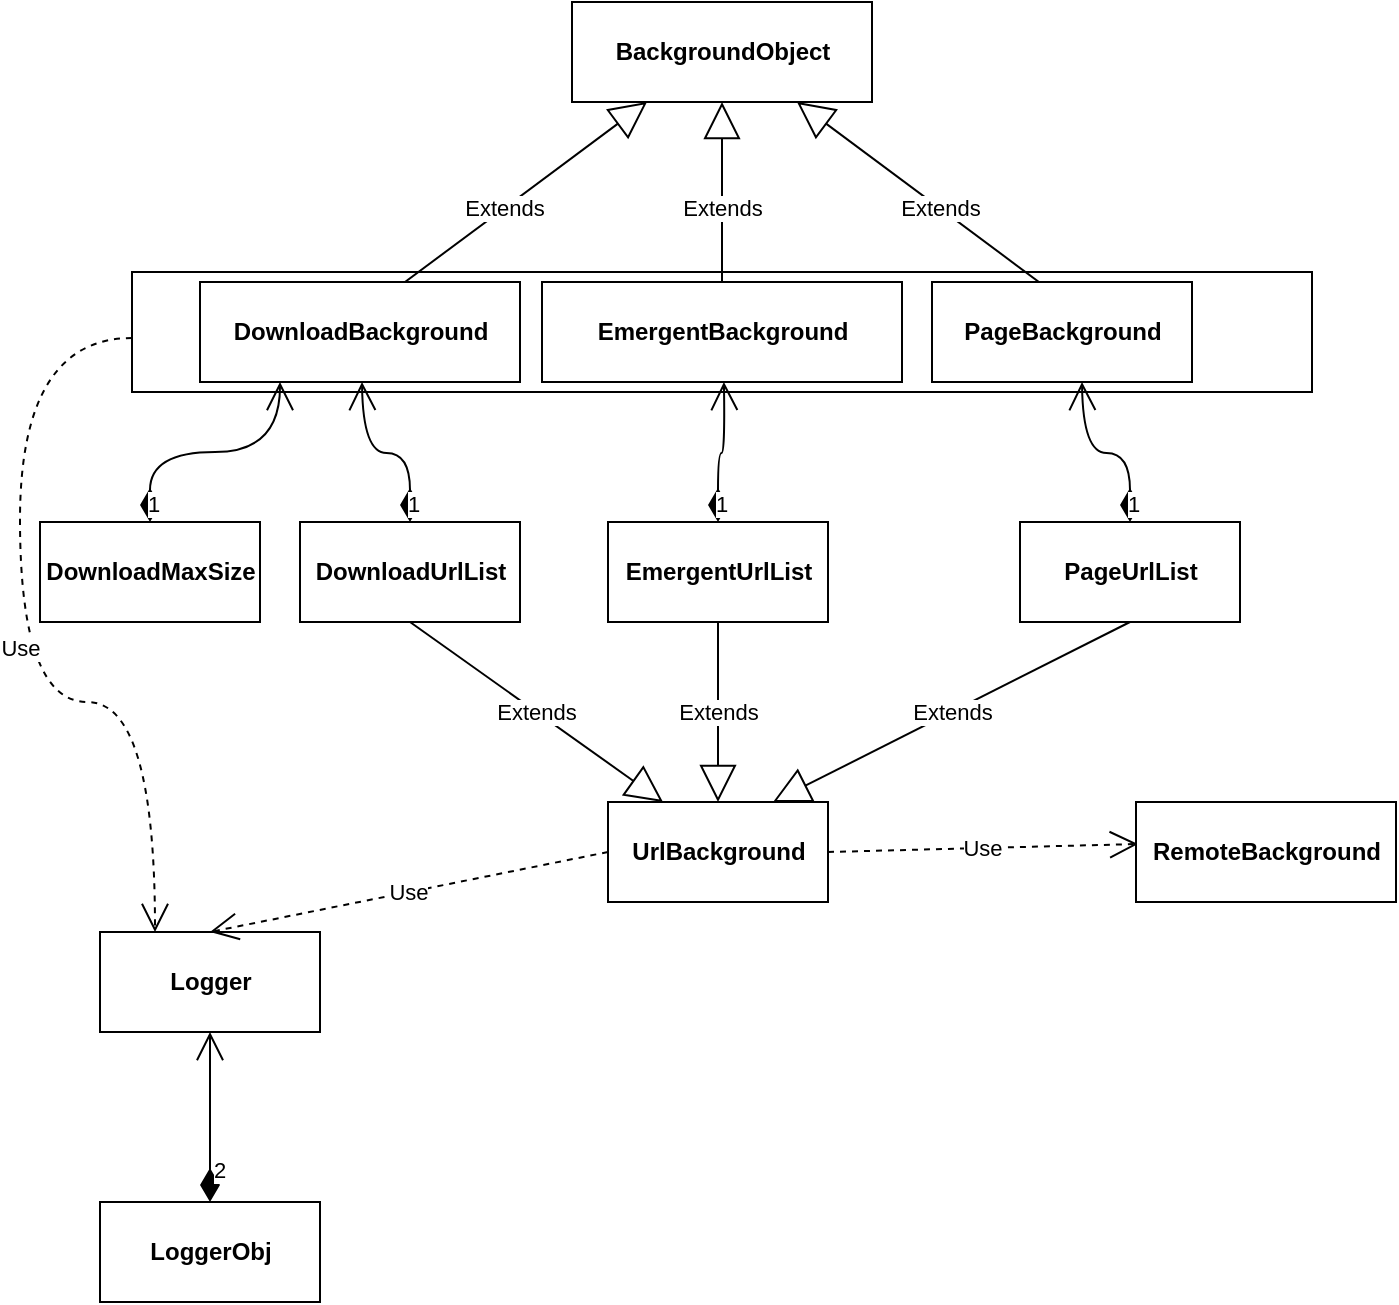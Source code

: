 <mxfile version="13.6.4" type="device" pages="17"><diagram id="6XHx3j6keeIRrTRh8JdX" name="Página-1"><mxGraphModel dx="1422" dy="884" grid="1" gridSize="10" guides="1" tooltips="1" connect="1" arrows="1" fold="1" page="1" pageScale="1" pageWidth="827" pageHeight="1169" math="0" shadow="0"><root><mxCell id="0"/><mxCell id="1" parent="0"/><mxCell id="E-VkhllXcEn4FpWk2Clf-28" value="" style="verticalLabelPosition=bottom;verticalAlign=top;html=1;shape=mxgraph.basic.rect;fillColor2=none;strokeWidth=1;size=20;indent=5;" vertex="1" parent="1"><mxGeometry x="66" y="205" width="590" height="60" as="geometry"/></mxCell><mxCell id="lYYiY6kn7OYuhsf857fk-23" value="Extends" style="endArrow=block;endSize=16;endFill=0;html=1;exitX=0.5;exitY=0;exitDx=0;exitDy=0;entryX=0.25;entryY=1;entryDx=0;entryDy=0;" edge="1" parent="1" target="E-VkhllXcEn4FpWk2Clf-10"><mxGeometry width="160" relative="1" as="geometry"><mxPoint x="181" y="226" as="sourcePoint"/><mxPoint x="315.75" y="54" as="targetPoint"/></mxGeometry></mxCell><mxCell id="lYYiY6kn7OYuhsf857fk-24" value="Extends" style="endArrow=block;endSize=16;endFill=0;html=1;exitX=0.5;exitY=0;exitDx=0;exitDy=0;" edge="1" parent="1" target="E-VkhllXcEn4FpWk2Clf-10"><mxGeometry width="160" relative="1" as="geometry"><mxPoint x="361" y="226" as="sourcePoint"/><mxPoint x="366" y="54" as="targetPoint"/></mxGeometry></mxCell><mxCell id="lYYiY6kn7OYuhsf857fk-25" value="Extends" style="endArrow=block;endSize=16;endFill=0;html=1;exitX=0.5;exitY=0;exitDx=0;exitDy=0;entryX=0.75;entryY=1;entryDx=0;entryDy=0;" edge="1" parent="1" target="E-VkhllXcEn4FpWk2Clf-10"><mxGeometry width="160" relative="1" as="geometry"><mxPoint x="541" y="226" as="sourcePoint"/><mxPoint x="416.25" y="54" as="targetPoint"/></mxGeometry></mxCell><mxCell id="lYYiY6kn7OYuhsf857fk-42" value="Extends" style="endArrow=block;endSize=16;endFill=0;html=1;entryX=0.25;entryY=0;entryDx=0;entryDy=0;exitX=0.5;exitY=1;exitDx=0;exitDy=0;" edge="1" parent="1" source="E-VkhllXcEn4FpWk2Clf-14" target="E-VkhllXcEn4FpWk2Clf-17"><mxGeometry width="160" relative="1" as="geometry"><mxPoint x="166.08" y="390" as="sourcePoint"/><mxPoint x="326" y="508" as="targetPoint"/></mxGeometry></mxCell><mxCell id="lYYiY6kn7OYuhsf857fk-43" value="Extends" style="endArrow=block;endSize=16;endFill=0;html=1;entryX=0.5;entryY=0;entryDx=0;entryDy=0;exitX=0.5;exitY=1;exitDx=0;exitDy=0;" edge="1" parent="1" source="E-VkhllXcEn4FpWk2Clf-15" target="E-VkhllXcEn4FpWk2Clf-17"><mxGeometry width="160" relative="1" as="geometry"><mxPoint x="352" y="389.012" as="sourcePoint"/><mxPoint x="366" y="508" as="targetPoint"/></mxGeometry></mxCell><mxCell id="lYYiY6kn7OYuhsf857fk-44" value="Extends" style="endArrow=block;endSize=16;endFill=0;html=1;entryX=0.75;entryY=0;entryDx=0;entryDy=0;exitX=0.5;exitY=1;exitDx=0;exitDy=0;" edge="1" parent="1" source="E-VkhllXcEn4FpWk2Clf-16" target="E-VkhllXcEn4FpWk2Clf-17"><mxGeometry width="160" relative="1" as="geometry"><mxPoint x="552.08" y="390" as="sourcePoint"/><mxPoint x="406" y="508" as="targetPoint"/></mxGeometry></mxCell><mxCell id="lYYiY6kn7OYuhsf857fk-45" value="1" style="endArrow=open;html=1;endSize=12;startArrow=diamondThin;startSize=14;startFill=1;edgeStyle=orthogonalEdgeStyle;align=left;verticalAlign=bottom;entryX=0.5;entryY=1;entryDx=0;entryDy=0;exitX=0.5;exitY=0;exitDx=0;exitDy=0;curved=1;" edge="1" parent="1" source="E-VkhllXcEn4FpWk2Clf-14"><mxGeometry x="-1" y="3" relative="1" as="geometry"><mxPoint x="176" y="440" as="sourcePoint"/><mxPoint x="181" y="260" as="targetPoint"/></mxGeometry></mxCell><mxCell id="lYYiY6kn7OYuhsf857fk-46" value="1" style="endArrow=open;html=1;endSize=12;startArrow=diamondThin;startSize=14;startFill=1;edgeStyle=orthogonalEdgeStyle;align=left;verticalAlign=bottom;entryX=0.506;entryY=1;entryDx=0;entryDy=0;entryPerimeter=0;exitX=0.5;exitY=0;exitDx=0;exitDy=0;curved=1;" edge="1" parent="1" source="E-VkhllXcEn4FpWk2Clf-15"><mxGeometry x="-1" y="3" relative="1" as="geometry"><mxPoint x="356" y="440" as="sourcePoint"/><mxPoint x="361.96" y="260" as="targetPoint"/></mxGeometry></mxCell><mxCell id="lYYiY6kn7OYuhsf857fk-47" value="1" style="endArrow=open;html=1;endSize=12;startArrow=diamondThin;startSize=14;startFill=1;edgeStyle=orthogonalEdgeStyle;align=left;verticalAlign=bottom;entryX=0.5;entryY=1;entryDx=0;entryDy=0;exitX=0.5;exitY=0;exitDx=0;exitDy=0;curved=1;" edge="1" parent="1" source="E-VkhllXcEn4FpWk2Clf-16"><mxGeometry x="-1" y="3" relative="1" as="geometry"><mxPoint x="546" y="440" as="sourcePoint"/><mxPoint x="541" y="260" as="targetPoint"/></mxGeometry></mxCell><mxCell id="E-VkhllXcEn4FpWk2Clf-5" value="Use" style="endArrow=open;endSize=12;dashed=1;html=1;entryX=0;entryY=0.5;entryDx=0;entryDy=0;exitX=1;exitY=0.5;exitDx=0;exitDy=0;" edge="1" parent="1" source="E-VkhllXcEn4FpWk2Clf-17"><mxGeometry width="160" relative="1" as="geometry"><mxPoint x="444" y="491" as="sourcePoint"/><mxPoint x="569" y="491" as="targetPoint"/></mxGeometry></mxCell><mxCell id="E-VkhllXcEn4FpWk2Clf-10" value="&lt;span style=&quot;font-weight: 700&quot;&gt;BackgroundObject&lt;/span&gt;" style="html=1;" vertex="1" parent="1"><mxGeometry x="286" y="70" width="150" height="50" as="geometry"/></mxCell><mxCell id="E-VkhllXcEn4FpWk2Clf-11" value="&lt;span style=&quot;font-weight: 700&quot;&gt;DownloadBackground&lt;/span&gt;" style="html=1;" vertex="1" parent="1"><mxGeometry x="100" y="210" width="160" height="50" as="geometry"/></mxCell><mxCell id="E-VkhllXcEn4FpWk2Clf-12" value="&lt;span style=&quot;font-weight: 700&quot;&gt;EmergentBackground&lt;/span&gt;" style="html=1;" vertex="1" parent="1"><mxGeometry x="271" y="210" width="180" height="50" as="geometry"/></mxCell><mxCell id="E-VkhllXcEn4FpWk2Clf-13" value="&lt;span style=&quot;font-weight: 700&quot;&gt;PageBackground&lt;/span&gt;" style="html=1;" vertex="1" parent="1"><mxGeometry x="466" y="210" width="130" height="50" as="geometry"/></mxCell><mxCell id="E-VkhllXcEn4FpWk2Clf-14" value="&lt;span style=&quot;font-weight: 700&quot;&gt;DownloadUrlList&lt;/span&gt;" style="html=1;" vertex="1" parent="1"><mxGeometry x="150" y="330" width="110" height="50" as="geometry"/></mxCell><mxCell id="E-VkhllXcEn4FpWk2Clf-15" value="&lt;span style=&quot;font-weight: 700&quot;&gt;EmergentUrlList&lt;/span&gt;" style="html=1;" vertex="1" parent="1"><mxGeometry x="304" y="330" width="110" height="50" as="geometry"/></mxCell><mxCell id="E-VkhllXcEn4FpWk2Clf-16" value="&lt;span style=&quot;font-weight: 700&quot;&gt;PageUrlList&lt;/span&gt;" style="html=1;" vertex="1" parent="1"><mxGeometry x="510" y="330" width="110" height="50" as="geometry"/></mxCell><mxCell id="E-VkhllXcEn4FpWk2Clf-17" value="&lt;span style=&quot;font-weight: 700&quot;&gt;UrlBackground&lt;/span&gt;" style="html=1;" vertex="1" parent="1"><mxGeometry x="304" y="470" width="110" height="50" as="geometry"/></mxCell><mxCell id="E-VkhllXcEn4FpWk2Clf-18" value="&lt;span style=&quot;font-weight: 700&quot;&gt;RemoteBackground&lt;/span&gt;" style="html=1;" vertex="1" parent="1"><mxGeometry x="568" y="470" width="130" height="50" as="geometry"/></mxCell><mxCell id="E-VkhllXcEn4FpWk2Clf-19" value="&lt;span style=&quot;font-weight: 700&quot;&gt;DownloadMaxSize&lt;/span&gt;" style="html=1;" vertex="1" parent="1"><mxGeometry x="20" y="330" width="110" height="50" as="geometry"/></mxCell><mxCell id="E-VkhllXcEn4FpWk2Clf-20" value="1" style="endArrow=open;html=1;endSize=12;startArrow=diamondThin;startSize=14;startFill=1;edgeStyle=orthogonalEdgeStyle;align=left;verticalAlign=bottom;entryX=0.25;entryY=1;entryDx=0;entryDy=0;exitX=0.5;exitY=0;exitDx=0;exitDy=0;curved=1;" edge="1" parent="1" source="E-VkhllXcEn4FpWk2Clf-19" target="E-VkhllXcEn4FpWk2Clf-11"><mxGeometry x="-1" y="3" relative="1" as="geometry"><mxPoint x="64" y="300" as="sourcePoint"/><mxPoint x="40" y="230" as="targetPoint"/></mxGeometry></mxCell><mxCell id="E-VkhllXcEn4FpWk2Clf-21" value="&lt;span style=&quot;font-weight: 700&quot;&gt;Logger&lt;/span&gt;" style="html=1;" vertex="1" parent="1"><mxGeometry x="50" y="535" width="110" height="50" as="geometry"/></mxCell><mxCell id="E-VkhllXcEn4FpWk2Clf-22" value="&lt;span style=&quot;font-weight: 700&quot;&gt;LoggerObj&lt;br&gt;&lt;/span&gt;" style="html=1;" vertex="1" parent="1"><mxGeometry x="50" y="670" width="110" height="50" as="geometry"/></mxCell><mxCell id="E-VkhllXcEn4FpWk2Clf-25" value="2" style="endArrow=open;html=1;endSize=12;startArrow=diamondThin;startSize=14;startFill=1;edgeStyle=orthogonalEdgeStyle;align=left;verticalAlign=bottom;entryX=0.5;entryY=1;entryDx=0;entryDy=0;exitX=0.5;exitY=0;exitDx=0;exitDy=0;curved=1;" edge="1" parent="1" source="E-VkhllXcEn4FpWk2Clf-22" target="E-VkhllXcEn4FpWk2Clf-21"><mxGeometry x="-0.821" relative="1" as="geometry"><mxPoint x="207" y="640" as="sourcePoint"/><mxPoint x="183" y="570" as="targetPoint"/><mxPoint as="offset"/></mxGeometry></mxCell><mxCell id="E-VkhllXcEn4FpWk2Clf-27" value="Use" style="endArrow=open;endSize=12;dashed=1;html=1;entryX=0.5;entryY=0;entryDx=0;entryDy=0;exitX=0;exitY=0.5;exitDx=0;exitDy=0;" edge="1" parent="1" source="E-VkhllXcEn4FpWk2Clf-17" target="E-VkhllXcEn4FpWk2Clf-21"><mxGeometry width="160" relative="1" as="geometry"><mxPoint x="170" y="562" as="sourcePoint"/><mxPoint x="325" y="558" as="targetPoint"/></mxGeometry></mxCell><mxCell id="E-VkhllXcEn4FpWk2Clf-29" value="Use" style="endArrow=open;endSize=12;dashed=1;html=1;entryX=0.25;entryY=0;entryDx=0;entryDy=0;exitX=0;exitY=0.55;exitDx=0;exitDy=0;exitPerimeter=0;edgeStyle=orthogonalEdgeStyle;curved=1;" edge="1" parent="1" source="E-VkhllXcEn4FpWk2Clf-28" target="E-VkhllXcEn4FpWk2Clf-21"><mxGeometry width="160" relative="1" as="geometry"><mxPoint x="-31" y="410" as="sourcePoint"/><mxPoint x="-230" y="450" as="targetPoint"/><Array as="points"><mxPoint x="10" y="238"/><mxPoint x="10" y="420"/><mxPoint x="78" y="420"/></Array></mxGeometry></mxCell></root></mxGraphModel></diagram><diagram id="dHRB5ydO16KrsJTuizzC" name="Página-3"><mxGraphModel dx="1422" dy="884" grid="1" gridSize="10" guides="1" tooltips="1" connect="1" arrows="1" fold="1" page="1" pageScale="1" pageWidth="827" pageHeight="1169" math="0" shadow="0"><root><mxCell id="kgOw0AmQabs7DEiNc5q9-0"/><mxCell id="kgOw0AmQabs7DEiNc5q9-1" parent="kgOw0AmQabs7DEiNc5q9-0"/><mxCell id="MKj-syXTRhdhFb9wZo6G-5" value="" style="verticalLabelPosition=bottom;verticalAlign=top;html=1;shape=mxgraph.basic.rect;fillColor2=none;strokeWidth=1;size=20;indent=5;" vertex="1" parent="kgOw0AmQabs7DEiNc5q9-1"><mxGeometry x="140" y="180" width="540" height="150" as="geometry"/></mxCell><mxCell id="MKj-syXTRhdhFb9wZo6G-0" value="&lt;span style=&quot;font-weight: 700&quot;&gt;PopUpController&lt;/span&gt;" style="html=1;" vertex="1" parent="kgOw0AmQabs7DEiNc5q9-1"><mxGeometry x="150" y="230" width="160" height="50" as="geometry"/></mxCell><mxCell id="MKj-syXTRhdhFb9wZo6G-1" value="&lt;span style=&quot;font-weight: 700&quot;&gt;Import&lt;/span&gt;" style="html=1;" vertex="1" parent="kgOw0AmQabs7DEiNc5q9-1"><mxGeometry x="510" y="230" width="160" height="50" as="geometry"/></mxCell><mxCell id="MKj-syXTRhdhFb9wZo6G-3" value="&lt;span style=&quot;font-weight: 700&quot;&gt;Export&lt;/span&gt;" style="html=1;" vertex="1" parent="kgOw0AmQabs7DEiNc5q9-1"><mxGeometry x="334" y="230" width="160" height="50" as="geometry"/></mxCell><mxCell id="MKj-syXTRhdhFb9wZo6G-6" value="" style="verticalLabelPosition=bottom;verticalAlign=top;html=1;shape=mxgraph.basic.rect;fillColor2=none;strokeWidth=1;size=20;indent=5;" vertex="1" parent="kgOw0AmQabs7DEiNc5q9-1"><mxGeometry x="149" y="380" width="530" height="80" as="geometry"/></mxCell><mxCell id="MKj-syXTRhdhFb9wZo6G-7" value="constants.js" style="html=1;" vertex="1" parent="kgOw0AmQabs7DEiNc5q9-1"><mxGeometry x="164" y="395" width="110" height="50" as="geometry"/></mxCell><mxCell id="MKj-syXTRhdhFb9wZo6G-8" value="jquery.js" style="html=1;" vertex="1" parent="kgOw0AmQabs7DEiNc5q9-1"><mxGeometry x="293" y="395" width="110" height="50" as="geometry"/></mxCell><mxCell id="MKj-syXTRhdhFb9wZo6G-9" value="initial.js" style="html=1;" vertex="1" parent="kgOw0AmQabs7DEiNc5q9-1"><mxGeometry x="429" y="395" width="110" height="50" as="geometry"/></mxCell><mxCell id="MKj-syXTRhdhFb9wZo6G-10" value="item.js" style="html=1;" vertex="1" parent="kgOw0AmQabs7DEiNc5q9-1"><mxGeometry x="549" y="395" width="110" height="50" as="geometry"/></mxCell><mxCell id="MKj-syXTRhdhFb9wZo6G-11" value="Fitxers js" style="text;html=1;align=center;verticalAlign=middle;resizable=0;points=[];autosize=1;" vertex="1" parent="kgOw0AmQabs7DEiNc5q9-1"><mxGeometry x="373" y="350" width="60" height="20" as="geometry"/></mxCell><mxCell id="MKj-syXTRhdhFb9wZo6G-12" value="static class" style="text;html=1;align=center;verticalAlign=middle;resizable=0;points=[];autosize=1;" vertex="1" parent="kgOw0AmQabs7DEiNc5q9-1"><mxGeometry x="370" y="150" width="70" height="20" as="geometry"/></mxCell></root></mxGraphModel></diagram><diagram id="jN8QdHWp2BzboiVbs640" name="Página-2"><mxGraphModel dx="1422" dy="884" grid="1" gridSize="10" guides="1" tooltips="1" connect="1" arrows="1" fold="1" page="1" pageScale="1" pageWidth="827" pageHeight="1169" math="0" shadow="0"><root><mxCell id="OpQKbv9YY63JlL-BzbYn-0"/><mxCell id="OpQKbv9YY63JlL-BzbYn-1" parent="OpQKbv9YY63JlL-BzbYn-0"/><mxCell id="3cnOKW-f9Dw854eRf_uL-0" value="" style="verticalLabelPosition=bottom;verticalAlign=top;html=1;shape=mxgraph.basic.rect;fillColor2=none;strokeWidth=1;size=20;indent=5;" vertex="1" parent="OpQKbv9YY63JlL-BzbYn-1"><mxGeometry x="140" y="100" width="520" height="150" as="geometry"/></mxCell><mxCell id="3cnOKW-f9Dw854eRf_uL-1" value="&lt;span style=&quot;font-weight: 700&quot;&gt;DownloadBackground&lt;/span&gt;" style="html=1;" vertex="1" parent="OpQKbv9YY63JlL-BzbYn-1"><mxGeometry x="150" y="105" width="160" height="50" as="geometry"/></mxCell><mxCell id="3cnOKW-f9Dw854eRf_uL-2" value="&lt;span style=&quot;font-weight: 700&quot;&gt;EmergentBackground&lt;/span&gt;" style="html=1;" vertex="1" parent="OpQKbv9YY63JlL-BzbYn-1"><mxGeometry x="321" y="105" width="180" height="50" as="geometry"/></mxCell><mxCell id="3cnOKW-f9Dw854eRf_uL-3" value="&lt;span style=&quot;font-weight: 700&quot;&gt;PageBackground&lt;/span&gt;" style="html=1;" vertex="1" parent="OpQKbv9YY63JlL-BzbYn-1"><mxGeometry x="516" y="105" width="130" height="50" as="geometry"/></mxCell><mxCell id="3cnOKW-f9Dw854eRf_uL-4" value="&lt;span style=&quot;font-weight: 700&quot;&gt;SuperBackground&lt;/span&gt;" style="html=1;" vertex="1" parent="OpQKbv9YY63JlL-BzbYn-1"><mxGeometry x="331" y="190" width="160" height="50" as="geometry"/></mxCell><mxCell id="3cnOKW-f9Dw854eRf_uL-5" value="&lt;span style=&quot;font-weight: 700&quot;&gt;RemoteBackground&lt;/span&gt;" style="html=1;" vertex="1" parent="OpQKbv9YY63JlL-BzbYn-1"><mxGeometry x="150" y="190" width="160" height="50" as="geometry"/></mxCell><mxCell id="3cnOKW-f9Dw854eRf_uL-7" value="&lt;span style=&quot;font-weight: 700&quot;&gt;Logger&lt;/span&gt;" style="html=1;" vertex="1" parent="OpQKbv9YY63JlL-BzbYn-1"><mxGeometry x="521" y="190" width="120" height="50" as="geometry"/></mxCell><mxCell id="3cnOKW-f9Dw854eRf_uL-8" value="&lt;span style=&quot;font-weight: 700&quot;&gt;Controller&lt;/span&gt;" style="html=1;" vertex="1" parent="OpQKbv9YY63JlL-BzbYn-1"><mxGeometry x="320" y="340" width="160" height="50" as="geometry"/></mxCell><mxCell id="3cnOKW-f9Dw854eRf_uL-9" value="Use" style="endArrow=open;endSize=12;dashed=1;html=1;entryX=0.502;entryY=1.018;entryDx=0;entryDy=0;entryPerimeter=0;exitX=0.5;exitY=0;exitDx=0;exitDy=0;" edge="1" parent="OpQKbv9YY63JlL-BzbYn-1" source="3cnOKW-f9Dw854eRf_uL-8" target="3cnOKW-f9Dw854eRf_uL-0"><mxGeometry width="160" relative="1" as="geometry"><mxPoint x="80" y="440" as="sourcePoint"/><mxPoint x="240" y="440" as="targetPoint"/></mxGeometry></mxCell></root></mxGraphModel></diagram><diagram id="aptdYcaS8MrBB9VSG3up" name="Página-4"><mxGraphModel dx="1422" dy="884" grid="1" gridSize="10" guides="1" tooltips="1" connect="1" arrows="1" fold="1" page="1" pageScale="1" pageWidth="827" pageHeight="1169" math="0" shadow="0"><root><mxCell id="-eu86gnJA8CAocVENyJn-0"/><mxCell id="-eu86gnJA8CAocVENyJn-1" parent="-eu86gnJA8CAocVENyJn-0"/><mxCell id="O3hTPUDH2LRvou_nUS8--18" value="" style="ellipse;whiteSpace=wrap;html=1;fillColor=#dae8fc;strokeColor=#6c8ebf;" vertex="1" parent="-eu86gnJA8CAocVENyJn-1"><mxGeometry x="78" y="350" width="694" height="160" as="geometry"/></mxCell><mxCell id="O3hTPUDH2LRvou_nUS8--16" value="" style="ellipse;whiteSpace=wrap;html=1;fillColor=#ffe6cc;strokeColor=#d79b00;" vertex="1" parent="-eu86gnJA8CAocVENyJn-1"><mxGeometry x="39.5" width="771" height="230" as="geometry"/></mxCell><mxCell id="O3hTPUDH2LRvou_nUS8--0" value="" style="verticalLabelPosition=bottom;verticalAlign=top;html=1;shape=mxgraph.basic.rect;fillColor2=none;strokeWidth=1;size=20;indent=5;" vertex="1" parent="-eu86gnJA8CAocVENyJn-1"><mxGeometry x="154" y="40" width="520" height="150" as="geometry"/></mxCell><mxCell id="O3hTPUDH2LRvou_nUS8--1" value="&lt;span style=&quot;font-weight: 700&quot;&gt;DownloadBackground&lt;/span&gt;" style="html=1;" vertex="1" parent="-eu86gnJA8CAocVENyJn-1"><mxGeometry x="164" y="45" width="160" height="50" as="geometry"/></mxCell><mxCell id="O3hTPUDH2LRvou_nUS8--2" value="&lt;span style=&quot;font-weight: 700&quot;&gt;EmergentBackground&lt;/span&gt;" style="html=1;" vertex="1" parent="-eu86gnJA8CAocVENyJn-1"><mxGeometry x="335" y="45" width="180" height="50" as="geometry"/></mxCell><mxCell id="O3hTPUDH2LRvou_nUS8--3" value="&lt;span style=&quot;font-weight: 700&quot;&gt;PageBackground&lt;/span&gt;" style="html=1;" vertex="1" parent="-eu86gnJA8CAocVENyJn-1"><mxGeometry x="530" y="45" width="130" height="50" as="geometry"/></mxCell><mxCell id="O3hTPUDH2LRvou_nUS8--4" value="&lt;span style=&quot;font-weight: 700&quot;&gt;SuperBackground&lt;/span&gt;" style="html=1;" vertex="1" parent="-eu86gnJA8CAocVENyJn-1"><mxGeometry x="345" y="130" width="160" height="50" as="geometry"/></mxCell><mxCell id="O3hTPUDH2LRvou_nUS8--5" value="&lt;span style=&quot;font-weight: 700&quot;&gt;RemoteBackground&lt;/span&gt;" style="html=1;" vertex="1" parent="-eu86gnJA8CAocVENyJn-1"><mxGeometry x="164" y="130" width="160" height="50" as="geometry"/></mxCell><mxCell id="O3hTPUDH2LRvou_nUS8--6" value="&lt;span style=&quot;font-weight: 700&quot;&gt;Logger&lt;/span&gt;" style="html=1;" vertex="1" parent="-eu86gnJA8CAocVENyJn-1"><mxGeometry x="535" y="130" width="120" height="50" as="geometry"/></mxCell><mxCell id="O3hTPUDH2LRvou_nUS8--7" value="chrome.storage.local" style="html=1;" vertex="1" parent="-eu86gnJA8CAocVENyJn-1"><mxGeometry x="274" y="390" width="280" height="50" as="geometry"/></mxCell><mxCell id="O3hTPUDH2LRvou_nUS8--8" value="constants.js" style="html=1;" vertex="1" parent="-eu86gnJA8CAocVENyJn-1"><mxGeometry x="44" y="290" width="110" height="30" as="geometry"/></mxCell><mxCell id="O3hTPUDH2LRvou_nUS8--14" style="edgeStyle=orthogonalEdgeStyle;curved=1;rounded=0;orthogonalLoop=1;jettySize=auto;html=1;exitX=0.5;exitY=1;exitDx=0;exitDy=0;" edge="1" parent="-eu86gnJA8CAocVENyJn-1" source="O3hTPUDH2LRvou_nUS8--10" target="O3hTPUDH2LRvou_nUS8--7"><mxGeometry relative="1" as="geometry"/></mxCell><mxCell id="O3hTPUDH2LRvou_nUS8--10" value="DB" style="html=1;" vertex="1" parent="-eu86gnJA8CAocVENyJn-1"><mxGeometry x="154" y="280" width="110" height="50" as="geometry"/></mxCell><mxCell id="O3hTPUDH2LRvou_nUS8--15" style="edgeStyle=orthogonalEdgeStyle;curved=1;rounded=0;orthogonalLoop=1;jettySize=auto;html=1;entryX=0.5;entryY=0;entryDx=0;entryDy=0;" edge="1" parent="-eu86gnJA8CAocVENyJn-1" target="O3hTPUDH2LRvou_nUS8--10"><mxGeometry relative="1" as="geometry"><mxPoint x="424" y="190" as="sourcePoint"/><mxPoint x="424" y="400" as="targetPoint"/><Array as="points"><mxPoint x="424" y="240"/><mxPoint x="209" y="240"/></Array></mxGeometry></mxCell><mxCell id="O3hTPUDH2LRvou_nUS8--17" value="Dades en temps d'execució" style="text;html=1;align=center;verticalAlign=middle;resizable=0;points=[];autosize=1;" vertex="1" parent="-eu86gnJA8CAocVENyJn-1"><mxGeometry x="345" y="10" width="160" height="20" as="geometry"/></mxCell><mxCell id="O3hTPUDH2LRvou_nUS8--19" value="Dades persistents" style="text;html=1;align=center;verticalAlign=middle;resizable=0;points=[];autosize=1;" vertex="1" parent="-eu86gnJA8CAocVENyJn-1"><mxGeometry x="370" y="470" width="110" height="20" as="geometry"/></mxCell></root></mxGraphModel></diagram><diagram id="4yDchw1SnOpiabYNC70T" name="Página-5"><mxGraphModel dx="1422" dy="884" grid="1" gridSize="10" guides="1" tooltips="1" connect="1" arrows="1" fold="1" page="1" pageScale="1" pageWidth="827" pageHeight="1169" math="0" shadow="0"><root><mxCell id="JWTr4qvtZZuuvuLUruMA-0"/><mxCell id="JWTr4qvtZZuuvuLUruMA-1" parent="JWTr4qvtZZuuvuLUruMA-0"/><mxCell id="AK6EnS4PvNwbBjtgdbA7-5" style="edgeStyle=orthogonalEdgeStyle;curved=1;rounded=0;orthogonalLoop=1;jettySize=auto;html=1;exitX=0.5;exitY=0;exitDx=0;exitDy=0;entryX=0.5;entryY=0;entryDx=0;entryDy=0;" edge="1" parent="JWTr4qvtZZuuvuLUruMA-1" source="AK6EnS4PvNwbBjtgdbA7-0" target="AK6EnS4PvNwbBjtgdbA7-1"><mxGeometry relative="1" as="geometry"><Array as="points"><mxPoint x="215" y="120"/><mxPoint x="375" y="120"/></Array></mxGeometry></mxCell><mxCell id="AK6EnS4PvNwbBjtgdbA7-9" style="edgeStyle=orthogonalEdgeStyle;curved=1;rounded=0;orthogonalLoop=1;jettySize=auto;html=1;exitX=0.5;exitY=1;exitDx=0;exitDy=0;entryX=1.05;entryY=0.795;entryDx=0;entryDy=0;entryPerimeter=0;" edge="1" parent="JWTr4qvtZZuuvuLUruMA-1" source="AK6EnS4PvNwbBjtgdbA7-0" target="AK6EnS4PvNwbBjtgdbA7-3"><mxGeometry relative="1" as="geometry"/></mxCell><mxCell id="AK6EnS4PvNwbBjtgdbA7-0" value="&lt;span style=&quot;font-weight: 700&quot;&gt;RemoteBackground&lt;/span&gt;" style="html=1;" vertex="1" parent="JWTr4qvtZZuuvuLUruMA-1"><mxGeometry x="150" y="280" width="130" height="50" as="geometry"/></mxCell><mxCell id="AK6EnS4PvNwbBjtgdbA7-6" style="edgeStyle=orthogonalEdgeStyle;curved=1;rounded=0;orthogonalLoop=1;jettySize=auto;html=1;exitX=1;exitY=0.5;exitDx=0;exitDy=0;entryX=0.5;entryY=0;entryDx=0;entryDy=0;" edge="1" parent="JWTr4qvtZZuuvuLUruMA-1" source="AK6EnS4PvNwbBjtgdbA7-1" target="AK6EnS4PvNwbBjtgdbA7-2"><mxGeometry relative="1" as="geometry"><Array as="points"><mxPoint x="430" y="200"/><mxPoint x="588" y="200"/></Array></mxGeometry></mxCell><mxCell id="AK6EnS4PvNwbBjtgdbA7-8" style="edgeStyle=orthogonalEdgeStyle;curved=1;rounded=0;orthogonalLoop=1;jettySize=auto;html=1;exitX=0.25;exitY=1;exitDx=0;exitDy=0;entryX=1;entryY=0.5;entryDx=0;entryDy=0;" edge="1" parent="JWTr4qvtZZuuvuLUruMA-1" source="AK6EnS4PvNwbBjtgdbA7-1" target="AK6EnS4PvNwbBjtgdbA7-0"><mxGeometry relative="1" as="geometry"/></mxCell><mxCell id="AK6EnS4PvNwbBjtgdbA7-1" value="jquery.js" style="html=1;" vertex="1" parent="JWTr4qvtZZuuvuLUruMA-1"><mxGeometry x="320" y="190" width="110" height="50" as="geometry"/></mxCell><mxCell id="AK6EnS4PvNwbBjtgdbA7-7" style="edgeStyle=orthogonalEdgeStyle;curved=1;rounded=0;orthogonalLoop=1;jettySize=auto;html=1;exitX=0.5;exitY=1;exitDx=0;exitDy=0;entryX=0.75;entryY=1;entryDx=0;entryDy=0;" edge="1" parent="JWTr4qvtZZuuvuLUruMA-1" source="AK6EnS4PvNwbBjtgdbA7-2" target="AK6EnS4PvNwbBjtgdbA7-1"><mxGeometry relative="1" as="geometry"/></mxCell><mxCell id="AK6EnS4PvNwbBjtgdbA7-2" value="Server" style="ellipse;whiteSpace=wrap;html=1;aspect=fixed;fillColor=#dae8fc;strokeColor=#6c8ebf;" vertex="1" parent="JWTr4qvtZZuuvuLUruMA-1"><mxGeometry x="520" y="237.5" width="135" height="135" as="geometry"/></mxCell><mxCell id="AK6EnS4PvNwbBjtgdbA7-4" style="edgeStyle=orthogonalEdgeStyle;curved=1;rounded=0;orthogonalLoop=1;jettySize=auto;html=1;exitX=1;exitY=0.5;exitDx=0;exitDy=0;entryX=0;entryY=0.5;entryDx=0;entryDy=0;" edge="1" parent="JWTr4qvtZZuuvuLUruMA-1" source="AK6EnS4PvNwbBjtgdbA7-3" target="AK6EnS4PvNwbBjtgdbA7-0"><mxGeometry relative="1" as="geometry"/></mxCell><mxCell id="AK6EnS4PvNwbBjtgdbA7-3" value="SecNav" style="rounded=0;whiteSpace=wrap;html=1;" vertex="1" parent="JWTr4qvtZZuuvuLUruMA-1"><mxGeometry x="10" y="200" width="60" height="210" as="geometry"/></mxCell></root></mxGraphModel></diagram><diagram id="uQRVmQJdFEuRMIZW5iFV" name="Página-6"><mxGraphModel dx="1422" dy="884" grid="1" gridSize="10" guides="1" tooltips="1" connect="1" arrows="1" fold="1" page="1" pageScale="1" pageWidth="827" pageHeight="1169" math="0" shadow="0"><root><mxCell id="0Wq8xdobXtHlMszR-8lY-0"/><mxCell id="0Wq8xdobXtHlMszR-8lY-1" parent="0Wq8xdobXtHlMszR-8lY-0"/><mxCell id="7pQB2A2o0VnYG7a3tzQG-9" value="" style="rounded=0;whiteSpace=wrap;html=1;fillColor=#ffe6cc;strokeColor=#d79b00;" vertex="1" parent="0Wq8xdobXtHlMszR-8lY-1"><mxGeometry x="14" y="290" width="796" height="320" as="geometry"/></mxCell><mxCell id="7pQB2A2o0VnYG7a3tzQG-0" value="" style="verticalLabelPosition=bottom;verticalAlign=top;html=1;shape=mxgraph.basic.rect;fillColor2=none;strokeWidth=1;size=20;indent=5;" vertex="1" parent="0Wq8xdobXtHlMszR-8lY-1"><mxGeometry x="34" y="440" width="520" height="150" as="geometry"/></mxCell><mxCell id="7pQB2A2o0VnYG7a3tzQG-1" value="&lt;span style=&quot;font-weight: 700&quot;&gt;DownloadBackground&lt;/span&gt;" style="html=1;" vertex="1" parent="0Wq8xdobXtHlMszR-8lY-1"><mxGeometry x="44" y="445" width="160" height="50" as="geometry"/></mxCell><mxCell id="7pQB2A2o0VnYG7a3tzQG-2" value="&lt;span style=&quot;font-weight: 700&quot;&gt;EmergentBackground&lt;/span&gt;" style="html=1;" vertex="1" parent="0Wq8xdobXtHlMszR-8lY-1"><mxGeometry x="215" y="445" width="180" height="50" as="geometry"/></mxCell><mxCell id="7pQB2A2o0VnYG7a3tzQG-3" value="&lt;span style=&quot;font-weight: 700&quot;&gt;PageBackground&lt;/span&gt;" style="html=1;" vertex="1" parent="0Wq8xdobXtHlMszR-8lY-1"><mxGeometry x="410" y="445" width="130" height="50" as="geometry"/></mxCell><mxCell id="7pQB2A2o0VnYG7a3tzQG-4" value="&lt;span style=&quot;font-weight: 700&quot;&gt;SuperBackground&lt;/span&gt;" style="html=1;" vertex="1" parent="0Wq8xdobXtHlMszR-8lY-1"><mxGeometry x="225" y="530" width="160" height="50" as="geometry"/></mxCell><mxCell id="7pQB2A2o0VnYG7a3tzQG-5" value="&lt;span style=&quot;font-weight: 700&quot;&gt;RemoteBackground&lt;/span&gt;" style="html=1;" vertex="1" parent="0Wq8xdobXtHlMszR-8lY-1"><mxGeometry x="44" y="530" width="160" height="50" as="geometry"/></mxCell><mxCell id="7pQB2A2o0VnYG7a3tzQG-6" value="&lt;span style=&quot;font-weight: 700&quot;&gt;Logger&lt;/span&gt;" style="html=1;" vertex="1" parent="0Wq8xdobXtHlMszR-8lY-1"><mxGeometry x="415" y="530" width="120" height="50" as="geometry"/></mxCell><mxCell id="7pQB2A2o0VnYG7a3tzQG-17" style="edgeStyle=orthogonalEdgeStyle;curved=1;rounded=0;orthogonalLoop=1;jettySize=auto;html=1;exitX=0.5;exitY=1;exitDx=0;exitDy=0;entryX=0.515;entryY=0.007;entryDx=0;entryDy=0;entryPerimeter=0;" edge="1" parent="0Wq8xdobXtHlMszR-8lY-1" source="7pQB2A2o0VnYG7a3tzQG-7" target="7pQB2A2o0VnYG7a3tzQG-0"><mxGeometry relative="1" as="geometry"><Array as="points"><mxPoint x="310" y="360"/><mxPoint x="310" y="400"/><mxPoint x="302" y="400"/></Array></mxGeometry></mxCell><mxCell id="7pQB2A2o0VnYG7a3tzQG-21" style="edgeStyle=orthogonalEdgeStyle;curved=1;rounded=0;orthogonalLoop=1;jettySize=auto;html=1;exitX=0;exitY=0.5;exitDx=0;exitDy=0;entryX=0;entryY=0.5;entryDx=0;entryDy=0;" edge="1" parent="0Wq8xdobXtHlMszR-8lY-1" source="7pQB2A2o0VnYG7a3tzQG-7" target="7pQB2A2o0VnYG7a3tzQG-13"><mxGeometry relative="1" as="geometry"><Array as="points"><mxPoint x="140" y="335"/><mxPoint x="140" y="85"/></Array></mxGeometry></mxCell><mxCell id="7pQB2A2o0VnYG7a3tzQG-7" value="&lt;span style=&quot;font-weight: 700&quot;&gt;Controller&lt;/span&gt;" style="html=1;" vertex="1" parent="0Wq8xdobXtHlMszR-8lY-1"><mxGeometry x="225" y="310" width="160" height="50" as="geometry"/></mxCell><mxCell id="7pQB2A2o0VnYG7a3tzQG-12" style="edgeStyle=orthogonalEdgeStyle;curved=1;rounded=0;orthogonalLoop=1;jettySize=auto;html=1;exitX=0.5;exitY=1;exitDx=0;exitDy=0;entryX=0.25;entryY=0;entryDx=0;entryDy=0;" edge="1" parent="0Wq8xdobXtHlMszR-8lY-1" source="7pQB2A2o0VnYG7a3tzQG-10" target="7pQB2A2o0VnYG7a3tzQG-7"><mxGeometry relative="1" as="geometry"/></mxCell><mxCell id="7pQB2A2o0VnYG7a3tzQG-10" value="chrome.runtime.sendMessage" style="html=1;" vertex="1" parent="0Wq8xdobXtHlMszR-8lY-1"><mxGeometry x="174" y="170" width="240" height="50" as="geometry"/></mxCell><mxCell id="7pQB2A2o0VnYG7a3tzQG-11" value="Background" style="text;html=1;align=center;verticalAlign=middle;resizable=0;points=[];autosize=1;" vertex="1" parent="0Wq8xdobXtHlMszR-8lY-1"><mxGeometry x="30" y="310" width="80" height="20" as="geometry"/></mxCell><mxCell id="7pQB2A2o0VnYG7a3tzQG-14" style="edgeStyle=orthogonalEdgeStyle;curved=1;rounded=0;orthogonalLoop=1;jettySize=auto;html=1;exitX=0.5;exitY=1;exitDx=0;exitDy=0;entryX=0.5;entryY=0;entryDx=0;entryDy=0;" edge="1" parent="0Wq8xdobXtHlMszR-8lY-1" source="7pQB2A2o0VnYG7a3tzQG-13" target="7pQB2A2o0VnYG7a3tzQG-10"><mxGeometry relative="1" as="geometry"/></mxCell><mxCell id="7pQB2A2o0VnYG7a3tzQG-13" value="Part visual" style="rounded=0;whiteSpace=wrap;html=1;fillColor=#d5e8d4;strokeColor=#82b366;" vertex="1" parent="0Wq8xdobXtHlMszR-8lY-1"><mxGeometry x="202" y="50" width="404" height="70" as="geometry"/></mxCell><mxCell id="7pQB2A2o0VnYG7a3tzQG-25" value="" style="edgeStyle=orthogonalEdgeStyle;curved=1;rounded=0;orthogonalLoop=1;jettySize=auto;html=1;" edge="1" parent="0Wq8xdobXtHlMszR-8lY-1" source="7pQB2A2o0VnYG7a3tzQG-19" target="7pQB2A2o0VnYG7a3tzQG-13"><mxGeometry relative="1" as="geometry"/></mxCell><mxCell id="7pQB2A2o0VnYG7a3tzQG-19" value="chrome.tabs.sendMessage" style="html=1;" vertex="1" parent="0Wq8xdobXtHlMszR-8lY-1"><mxGeometry x="454" y="170" width="240" height="50" as="geometry"/></mxCell><mxCell id="7pQB2A2o0VnYG7a3tzQG-24" style="edgeStyle=orthogonalEdgeStyle;curved=1;rounded=0;orthogonalLoop=1;jettySize=auto;html=1;exitX=0.5;exitY=0;exitDx=0;exitDy=0;entryX=0.5;entryY=1;entryDx=0;entryDy=0;" edge="1" parent="0Wq8xdobXtHlMszR-8lY-1" source="7pQB2A2o0VnYG7a3tzQG-20" target="7pQB2A2o0VnYG7a3tzQG-19"><mxGeometry relative="1" as="geometry"/></mxCell><mxCell id="7pQB2A2o0VnYG7a3tzQG-20" value="&lt;span style=&quot;font-weight: 700&quot;&gt;PopUpController&lt;/span&gt;" style="html=1;" vertex="1" parent="0Wq8xdobXtHlMszR-8lY-1"><mxGeometry x="480" y="310" width="160" height="50" as="geometry"/></mxCell><mxCell id="7pQB2A2o0VnYG7a3tzQG-22" style="edgeStyle=orthogonalEdgeStyle;curved=1;rounded=0;orthogonalLoop=1;jettySize=auto;html=1;exitX=0.392;exitY=0.007;exitDx=0;exitDy=0;exitPerimeter=0;entryX=0.25;entryY=1;entryDx=0;entryDy=0;" edge="1" parent="0Wq8xdobXtHlMszR-8lY-1" source="7pQB2A2o0VnYG7a3tzQG-0" target="7pQB2A2o0VnYG7a3tzQG-7"><mxGeometry relative="1" as="geometry"><mxPoint x="360" y="370" as="sourcePoint"/><mxPoint x="370" y="280" as="targetPoint"/><Array as="points"/></mxGeometry></mxCell><mxCell id="7pQB2A2o0VnYG7a3tzQG-23" style="edgeStyle=orthogonalEdgeStyle;curved=1;rounded=0;orthogonalLoop=1;jettySize=auto;html=1;exitX=0.833;exitY=-0.02;exitDx=0;exitDy=0;entryX=0.5;entryY=1;entryDx=0;entryDy=0;exitPerimeter=0;" edge="1" parent="0Wq8xdobXtHlMszR-8lY-1" source="7pQB2A2o0VnYG7a3tzQG-0" target="7pQB2A2o0VnYG7a3tzQG-20"><mxGeometry relative="1" as="geometry"><mxPoint x="795" y="350" as="sourcePoint"/><mxPoint x="772" y="100" as="targetPoint"/><Array as="points"><mxPoint x="467" y="400"/><mxPoint x="560" y="400"/></Array></mxGeometry></mxCell><mxCell id="7pQB2A2o0VnYG7a3tzQG-28" style="edgeStyle=orthogonalEdgeStyle;curved=1;rounded=0;orthogonalLoop=1;jettySize=auto;html=1;exitX=0.5;exitY=1;exitDx=0;exitDy=0;entryX=0.079;entryY=-0.003;entryDx=0;entryDy=0;entryPerimeter=0;" edge="1" parent="0Wq8xdobXtHlMszR-8lY-1" source="7pQB2A2o0VnYG7a3tzQG-27" target="7pQB2A2o0VnYG7a3tzQG-9"><mxGeometry relative="1" as="geometry"/></mxCell><mxCell id="7pQB2A2o0VnYG7a3tzQG-29" style="edgeStyle=orthogonalEdgeStyle;curved=1;rounded=0;orthogonalLoop=1;jettySize=auto;html=1;exitX=0.5;exitY=0;exitDx=0;exitDy=0;entryX=0.5;entryY=0;entryDx=0;entryDy=0;" edge="1" parent="0Wq8xdobXtHlMszR-8lY-1" source="7pQB2A2o0VnYG7a3tzQG-27" target="7pQB2A2o0VnYG7a3tzQG-13"><mxGeometry relative="1" as="geometry"><Array as="points"><mxPoint x="70" y="10"/><mxPoint x="404" y="10"/></Array></mxGeometry></mxCell><mxCell id="7pQB2A2o0VnYG7a3tzQG-27" value="constants.js" style="html=1;" vertex="1" parent="0Wq8xdobXtHlMszR-8lY-1"><mxGeometry x="15" y="90" width="110" height="50" as="geometry"/></mxCell></root></mxGraphModel></diagram><diagram id="cyLhSR52WeFcXmE7sNDD" name="Página-7"><mxGraphModel dx="1422" dy="884" grid="1" gridSize="10" guides="1" tooltips="1" connect="1" arrows="1" fold="1" page="1" pageScale="1" pageWidth="827" pageHeight="1169" math="0" shadow="0"><root><mxCell id="iUogBDMsSLwetv1FliGb-0"/><mxCell id="iUogBDMsSLwetv1FliGb-1" parent="iUogBDMsSLwetv1FliGb-0"/><mxCell id="iUogBDMsSLwetv1FliGb-30" style="edgeStyle=orthogonalEdgeStyle;curved=1;rounded=0;orthogonalLoop=1;jettySize=auto;html=1;exitX=1;exitY=0.5;exitDx=0;exitDy=0;entryX=0.5;entryY=1;entryDx=0;entryDy=0;" edge="1" parent="iUogBDMsSLwetv1FliGb-1" source="iUogBDMsSLwetv1FliGb-29" target="iUogBDMsSLwetv1FliGb-32"><mxGeometry relative="1" as="geometry"><mxPoint x="800" y="270" as="targetPoint"/></mxGeometry></mxCell><mxCell id="iUogBDMsSLwetv1FliGb-34" style="edgeStyle=orthogonalEdgeStyle;curved=1;rounded=0;orthogonalLoop=1;jettySize=auto;html=1;exitX=0.25;exitY=0;exitDx=0;exitDy=0;entryX=0.09;entryY=1.029;entryDx=0;entryDy=0;entryPerimeter=0;" edge="1" parent="iUogBDMsSLwetv1FliGb-1" source="iUogBDMsSLwetv1FliGb-29" target="iUogBDMsSLwetv1FliGb-9"><mxGeometry relative="1" as="geometry"/></mxCell><mxCell id="iUogBDMsSLwetv1FliGb-29" value="" style="rounded=0;whiteSpace=wrap;html=1;" vertex="1" parent="iUogBDMsSLwetv1FliGb-1"><mxGeometry x="10" y="350" width="770" height="280" as="geometry"/></mxCell><mxCell id="iUogBDMsSLwetv1FliGb-14" value="" style="rounded=0;whiteSpace=wrap;html=1;" vertex="1" parent="iUogBDMsSLwetv1FliGb-1"><mxGeometry x="40" y="370" width="430" height="90" as="geometry"/></mxCell><mxCell id="iUogBDMsSLwetv1FliGb-3" value="download.js" style="html=1;" vertex="1" parent="iUogBDMsSLwetv1FliGb-1"><mxGeometry x="60" y="390" width="110" height="50" as="geometry"/></mxCell><mxCell id="iUogBDMsSLwetv1FliGb-4" value="emergent.js" style="html=1;" vertex="1" parent="iUogBDMsSLwetv1FliGb-1"><mxGeometry x="200" y="390" width="110" height="50" as="geometry"/></mxCell><mxCell id="iUogBDMsSLwetv1FliGb-5" value="page.js" style="html=1;" vertex="1" parent="iUogBDMsSLwetv1FliGb-1"><mxGeometry x="340" y="390" width="110" height="50" as="geometry"/></mxCell><mxCell id="iUogBDMsSLwetv1FliGb-16" style="edgeStyle=orthogonalEdgeStyle;curved=1;rounded=0;orthogonalLoop=1;jettySize=auto;html=1;exitX=0.5;exitY=0;exitDx=0;exitDy=0;entryX=0.25;entryY=1;entryDx=0;entryDy=0;" edge="1" parent="iUogBDMsSLwetv1FliGb-1" source="iUogBDMsSLwetv1FliGb-6" target="iUogBDMsSLwetv1FliGb-14"><mxGeometry relative="1" as="geometry"/></mxCell><mxCell id="iUogBDMsSLwetv1FliGb-6" value="UrlCardController" style="html=1;" vertex="1" parent="iUogBDMsSLwetv1FliGb-1"><mxGeometry x="60" y="560" width="110" height="50" as="geometry"/></mxCell><mxCell id="iUogBDMsSLwetv1FliGb-17" style="edgeStyle=orthogonalEdgeStyle;curved=1;rounded=0;orthogonalLoop=1;jettySize=auto;html=1;exitX=0.75;exitY=0;exitDx=0;exitDy=0;entryX=0.5;entryY=1;entryDx=0;entryDy=0;" edge="1" parent="iUogBDMsSLwetv1FliGb-1" source="iUogBDMsSLwetv1FliGb-7" target="iUogBDMsSLwetv1FliGb-11"><mxGeometry relative="1" as="geometry"/></mxCell><mxCell id="iUogBDMsSLwetv1FliGb-22" style="edgeStyle=orthogonalEdgeStyle;curved=1;rounded=0;orthogonalLoop=1;jettySize=auto;html=1;exitX=0.5;exitY=0;exitDx=0;exitDy=0;entryX=0.895;entryY=1;entryDx=0;entryDy=0;entryPerimeter=0;" edge="1" parent="iUogBDMsSLwetv1FliGb-1" source="iUogBDMsSLwetv1FliGb-7" target="iUogBDMsSLwetv1FliGb-14"><mxGeometry relative="1" as="geometry"/></mxCell><mxCell id="iUogBDMsSLwetv1FliGb-7" value="ImportCardController" style="html=1;" vertex="1" parent="iUogBDMsSLwetv1FliGb-1"><mxGeometry x="550" y="560" width="120" height="50" as="geometry"/></mxCell><mxCell id="iUogBDMsSLwetv1FliGb-20" style="edgeStyle=orthogonalEdgeStyle;curved=1;rounded=0;orthogonalLoop=1;jettySize=auto;html=1;exitX=0.5;exitY=0;exitDx=0;exitDy=0;entryX=0.5;entryY=1;entryDx=0;entryDy=0;" edge="1" parent="iUogBDMsSLwetv1FliGb-1" source="iUogBDMsSLwetv1FliGb-8" target="iUogBDMsSLwetv1FliGb-14"><mxGeometry relative="1" as="geometry"/></mxCell><mxCell id="iUogBDMsSLwetv1FliGb-8" value="ExportCardController" style="html=1;" vertex="1" parent="iUogBDMsSLwetv1FliGb-1"><mxGeometry x="180" y="560" width="120" height="50" as="geometry"/></mxCell><mxCell id="iUogBDMsSLwetv1FliGb-35" style="edgeStyle=orthogonalEdgeStyle;curved=1;rounded=0;orthogonalLoop=1;jettySize=auto;html=1;exitX=0;exitY=0.5;exitDx=0;exitDy=0;entryX=0.052;entryY=-0.007;entryDx=0;entryDy=0;entryPerimeter=0;" edge="1" parent="iUogBDMsSLwetv1FliGb-1" source="iUogBDMsSLwetv1FliGb-9" target="iUogBDMsSLwetv1FliGb-29"><mxGeometry relative="1" as="geometry"/></mxCell><mxCell id="iUogBDMsSLwetv1FliGb-9" value="HTML" style="rounded=0;whiteSpace=wrap;html=1;fillColor=#d5e8d4;strokeColor=#82b366;" vertex="1" parent="iUogBDMsSLwetv1FliGb-1"><mxGeometry x="105" y="110" width="300" height="70" as="geometry"/></mxCell><mxCell id="iUogBDMsSLwetv1FliGb-26" style="edgeStyle=orthogonalEdgeStyle;curved=1;rounded=0;orthogonalLoop=1;jettySize=auto;html=1;exitX=0.5;exitY=0;exitDx=0;exitDy=0;entryX=0.5;entryY=1;entryDx=0;entryDy=0;" edge="1" parent="iUogBDMsSLwetv1FliGb-1" source="iUogBDMsSLwetv1FliGb-10" target="iUogBDMsSLwetv1FliGb-9"><mxGeometry relative="1" as="geometry"/></mxCell><mxCell id="iUogBDMsSLwetv1FliGb-10" value="options.js" style="html=1;" vertex="1" parent="iUogBDMsSLwetv1FliGb-1"><mxGeometry x="200" y="230" width="110" height="50" as="geometry"/></mxCell><mxCell id="iUogBDMsSLwetv1FliGb-27" style="edgeStyle=orthogonalEdgeStyle;curved=1;rounded=0;orthogonalLoop=1;jettySize=auto;html=1;exitX=0.5;exitY=0;exitDx=0;exitDy=0;entryX=0.75;entryY=1;entryDx=0;entryDy=0;" edge="1" parent="iUogBDMsSLwetv1FliGb-1" source="iUogBDMsSLwetv1FliGb-11" target="iUogBDMsSLwetv1FliGb-10"><mxGeometry relative="1" as="geometry"/></mxCell><mxCell id="iUogBDMsSLwetv1FliGb-11" value="general.js" style="html=1;" vertex="1" parent="iUogBDMsSLwetv1FliGb-1"><mxGeometry x="490" y="390" width="110" height="50" as="geometry"/></mxCell><mxCell id="iUogBDMsSLwetv1FliGb-28" style="edgeStyle=orthogonalEdgeStyle;curved=1;rounded=0;orthogonalLoop=1;jettySize=auto;html=1;exitX=0.5;exitY=0;exitDx=0;exitDy=0;entryX=1;entryY=0.5;entryDx=0;entryDy=0;" edge="1" parent="iUogBDMsSLwetv1FliGb-1" source="iUogBDMsSLwetv1FliGb-12" target="iUogBDMsSLwetv1FliGb-10"><mxGeometry relative="1" as="geometry"/></mxCell><mxCell id="iUogBDMsSLwetv1FliGb-12" value="super.js" style="html=1;" vertex="1" parent="iUogBDMsSLwetv1FliGb-1"><mxGeometry x="630" y="390" width="110" height="50" as="geometry"/></mxCell><mxCell id="iUogBDMsSLwetv1FliGb-21" style="edgeStyle=orthogonalEdgeStyle;curved=1;rounded=0;orthogonalLoop=1;jettySize=auto;html=1;exitX=0.5;exitY=0;exitDx=0;exitDy=0;entryX=0.75;entryY=1;entryDx=0;entryDy=0;" edge="1" parent="iUogBDMsSLwetv1FliGb-1" source="iUogBDMsSLwetv1FliGb-13" target="iUogBDMsSLwetv1FliGb-14"><mxGeometry relative="1" as="geometry"/></mxCell><mxCell id="iUogBDMsSLwetv1FliGb-13" value="NotificationCardController" style="html=1;" vertex="1" parent="iUogBDMsSLwetv1FliGb-1"><mxGeometry x="319" y="560" width="190" height="50" as="geometry"/></mxCell><mxCell id="iUogBDMsSLwetv1FliGb-25" style="edgeStyle=orthogonalEdgeStyle;curved=1;rounded=0;orthogonalLoop=1;jettySize=auto;html=1;exitX=0.5;exitY=0;exitDx=0;exitDy=0;entryX=0.5;entryY=1;entryDx=0;entryDy=0;" edge="1" parent="iUogBDMsSLwetv1FliGb-1" source="iUogBDMsSLwetv1FliGb-14" target="iUogBDMsSLwetv1FliGb-10"><mxGeometry relative="1" as="geometry"><mxPoint x="250" y="570" as="sourcePoint"/><mxPoint x="265" y="470" as="targetPoint"/></mxGeometry></mxCell><mxCell id="iUogBDMsSLwetv1FliGb-32" value="Background" style="rounded=0;whiteSpace=wrap;html=1;fillColor=#ffe6cc;strokeColor=#d79b00;" vertex="1" parent="iUogBDMsSLwetv1FliGb-1"><mxGeometry x="480" y="110" width="290" height="65" as="geometry"/></mxCell><mxCell id="iUogBDMsSLwetv1FliGb-36" value="1" style="text;html=1;align=center;verticalAlign=middle;resizable=0;points=[];autosize=1;" vertex="1" parent="iUogBDMsSLwetv1FliGb-1"><mxGeometry x="270" y="190" width="20" height="20" as="geometry"/></mxCell><mxCell id="iUogBDMsSLwetv1FliGb-37" value="3" style="text;html=1;align=center;verticalAlign=middle;resizable=0;points=[];autosize=1;" vertex="1" parent="iUogBDMsSLwetv1FliGb-1"><mxGeometry x="130" y="190" width="20" height="20" as="geometry"/></mxCell><mxCell id="iUogBDMsSLwetv1FliGb-38" value="4" style="text;html=1;align=center;verticalAlign=middle;resizable=0;points=[];autosize=1;" vertex="1" parent="iUogBDMsSLwetv1FliGb-1"><mxGeometry x="30" y="290" width="20" height="20" as="geometry"/></mxCell><mxCell id="iUogBDMsSLwetv1FliGb-39" value="2, 5" style="text;html=1;align=center;verticalAlign=middle;resizable=0;points=[];autosize=1;" vertex="1" parent="iUogBDMsSLwetv1FliGb-1"><mxGeometry x="630" y="190" width="40" height="20" as="geometry"/></mxCell></root></mxGraphModel></diagram><diagram id="LY_m1tHPLdcRrgmHJYDT" name="Página-8"><mxGraphModel dx="1422" dy="884" grid="1" gridSize="10" guides="1" tooltips="1" connect="1" arrows="1" fold="1" page="1" pageScale="1" pageWidth="827" pageHeight="1169" math="0" shadow="0"><root><mxCell id="IxaWINclfoHa5Di3DXpL-0"/><mxCell id="IxaWINclfoHa5Di3DXpL-1" parent="IxaWINclfoHa5Di3DXpL-0"/><mxCell id="EyO_5obAaPq3KpcPq5vs-6" style="edgeStyle=orthogonalEdgeStyle;curved=1;rounded=0;orthogonalLoop=1;jettySize=auto;html=1;exitX=0.466;exitY=1;exitDx=0;exitDy=0;exitPerimeter=0;entryX=0.5;entryY=0;entryDx=0;entryDy=0;" edge="1" parent="IxaWINclfoHa5Di3DXpL-1" source="EyO_5obAaPq3KpcPq5vs-0" target="IxaWINclfoHa5Di3DXpL-2"><mxGeometry relative="1" as="geometry"><mxPoint x="450" y="310" as="targetPoint"/></mxGeometry></mxCell><mxCell id="EyO_5obAaPq3KpcPq5vs-7" style="edgeStyle=orthogonalEdgeStyle;curved=1;rounded=0;orthogonalLoop=1;jettySize=auto;html=1;exitX=0.75;exitY=0;exitDx=0;exitDy=0;entryX=0.755;entryY=0.975;entryDx=0;entryDy=0;entryPerimeter=0;" edge="1" parent="IxaWINclfoHa5Di3DXpL-1" source="IxaWINclfoHa5Di3DXpL-2" target="EyO_5obAaPq3KpcPq5vs-0"><mxGeometry relative="1" as="geometry"><mxPoint x="550" y="280" as="targetPoint"/></mxGeometry></mxCell><mxCell id="IxaWINclfoHa5Di3DXpL-2" value="" style="rounded=0;whiteSpace=wrap;html=1;" vertex="1" parent="IxaWINclfoHa5Di3DXpL-1"><mxGeometry x="29" y="350" width="770" height="280" as="geometry"/></mxCell><mxCell id="IxaWINclfoHa5Di3DXpL-3" value="" style="rounded=0;whiteSpace=wrap;html=1;" vertex="1" parent="IxaWINclfoHa5Di3DXpL-1"><mxGeometry x="59" y="370" width="430" height="90" as="geometry"/></mxCell><mxCell id="IxaWINclfoHa5Di3DXpL-4" value="download.js" style="html=1;" vertex="1" parent="IxaWINclfoHa5Di3DXpL-1"><mxGeometry x="79" y="390" width="110" height="50" as="geometry"/></mxCell><mxCell id="IxaWINclfoHa5Di3DXpL-5" value="emergent.js" style="html=1;" vertex="1" parent="IxaWINclfoHa5Di3DXpL-1"><mxGeometry x="219" y="390" width="110" height="50" as="geometry"/></mxCell><mxCell id="IxaWINclfoHa5Di3DXpL-6" value="page.js" style="html=1;" vertex="1" parent="IxaWINclfoHa5Di3DXpL-1"><mxGeometry x="359" y="390" width="110" height="50" as="geometry"/></mxCell><mxCell id="IxaWINclfoHa5Di3DXpL-8" value="UrlCardController" style="html=1;" vertex="1" parent="IxaWINclfoHa5Di3DXpL-1"><mxGeometry x="79" y="560" width="110" height="50" as="geometry"/></mxCell><mxCell id="IxaWINclfoHa5Di3DXpL-11" value="ImportCardController" style="html=1;" vertex="1" parent="IxaWINclfoHa5Di3DXpL-1"><mxGeometry x="569" y="560" width="120" height="50" as="geometry"/></mxCell><mxCell id="IxaWINclfoHa5Di3DXpL-13" value="ExportCardController" style="html=1;" vertex="1" parent="IxaWINclfoHa5Di3DXpL-1"><mxGeometry x="199" y="560" width="120" height="50" as="geometry"/></mxCell><mxCell id="IxaWINclfoHa5Di3DXpL-14" value="general.js" style="html=1;" vertex="1" parent="IxaWINclfoHa5Di3DXpL-1"><mxGeometry x="509" y="390" width="110" height="50" as="geometry"/></mxCell><mxCell id="IxaWINclfoHa5Di3DXpL-15" value="super.js" style="html=1;" vertex="1" parent="IxaWINclfoHa5Di3DXpL-1"><mxGeometry x="649" y="390" width="110" height="50" as="geometry"/></mxCell><mxCell id="IxaWINclfoHa5Di3DXpL-17" value="NotificationCardController" style="html=1;" vertex="1" parent="IxaWINclfoHa5Di3DXpL-1"><mxGeometry x="338" y="560" width="190" height="50" as="geometry"/></mxCell><mxCell id="EyO_5obAaPq3KpcPq5vs-0" value="" style="verticalLabelPosition=bottom;verticalAlign=top;html=1;shape=mxgraph.basic.rect;fillColor2=none;strokeWidth=1;size=20;indent=5;" vertex="1" parent="IxaWINclfoHa5Di3DXpL-1"><mxGeometry x="97.5" y="180" width="671" height="80" as="geometry"/></mxCell><mxCell id="EyO_5obAaPq3KpcPq5vs-1" value="constants.js" style="html=1;" vertex="1" parent="IxaWINclfoHa5Di3DXpL-1"><mxGeometry x="113" y="195" width="110" height="50" as="geometry"/></mxCell><mxCell id="EyO_5obAaPq3KpcPq5vs-2" value="jquery.js" style="html=1;" vertex="1" parent="IxaWINclfoHa5Di3DXpL-1"><mxGeometry x="242" y="195" width="110" height="50" as="geometry"/></mxCell><mxCell id="EyO_5obAaPq3KpcPq5vs-3" value="initial.js" style="html=1;" vertex="1" parent="IxaWINclfoHa5Di3DXpL-1"><mxGeometry x="378" y="195" width="110" height="50" as="geometry"/></mxCell><mxCell id="EyO_5obAaPq3KpcPq5vs-4" value="item.js" style="html=1;" vertex="1" parent="IxaWINclfoHa5Di3DXpL-1"><mxGeometry x="498" y="195" width="110" height="50" as="geometry"/></mxCell><mxCell id="EyO_5obAaPq3KpcPq5vs-5" value="Fitxers js" style="text;html=1;align=center;verticalAlign=middle;resizable=0;points=[];autosize=1;" vertex="1" parent="IxaWINclfoHa5Di3DXpL-1"><mxGeometry x="322" y="150" width="60" height="20" as="geometry"/></mxCell><mxCell id="EyO_5obAaPq3KpcPq5vs-8" value="utils.js" style="html=1;" vertex="1" parent="IxaWINclfoHa5Di3DXpL-1"><mxGeometry x="629" y="195" width="110" height="50" as="geometry"/></mxCell></root></mxGraphModel></diagram><diagram id="-smFHf4wwtRkJzNdSx83" name="Página-9"><mxGraphModel dx="1422" dy="884" grid="1" gridSize="10" guides="1" tooltips="1" connect="1" arrows="1" fold="1" page="1" pageScale="1" pageWidth="827" pageHeight="1169" math="0" shadow="0"><root><mxCell id="vHTW-TNhdbD1cmRfLfPR-0"/><mxCell id="vHTW-TNhdbD1cmRfLfPR-1" parent="vHTW-TNhdbD1cmRfLfPR-0"/><mxCell id="Pv8tQXa2Cys_DQPB3tA_-0" value="" style="verticalLabelPosition=bottom;verticalAlign=top;html=1;shape=mxgraph.basic.rect;fillColor2=none;strokeWidth=1;size=20;indent=5;" vertex="1" parent="vHTW-TNhdbD1cmRfLfPR-1"><mxGeometry x="125" y="500" width="530" height="80" as="geometry"/></mxCell><mxCell id="Pv8tQXa2Cys_DQPB3tA_-1" value="&lt;span style=&quot;font-weight: 700&quot;&gt;DownloadBackground&lt;/span&gt;" style="html=1;" vertex="1" parent="vHTW-TNhdbD1cmRfLfPR-1"><mxGeometry x="334" y="515" width="160" height="50" as="geometry"/></mxCell><mxCell id="Pv8tQXa2Cys_DQPB3tA_-2" value="&lt;span style=&quot;font-weight: 700&quot;&gt;EmergentBackground&lt;/span&gt;" style="html=1;" vertex="1" parent="vHTW-TNhdbD1cmRfLfPR-1"><mxGeometry x="140" y="515" width="180" height="50" as="geometry"/></mxCell><mxCell id="Pv8tQXa2Cys_DQPB3tA_-3" value="&lt;span style=&quot;font-weight: 700&quot;&gt;PageBackground&lt;/span&gt;" style="html=1;" vertex="1" parent="vHTW-TNhdbD1cmRfLfPR-1"><mxGeometry x="510" y="515" width="130" height="50" as="geometry"/></mxCell><mxCell id="WmYEoJEPIfKQlTrue0xs-3" style="edgeStyle=orthogonalEdgeStyle;curved=1;rounded=0;orthogonalLoop=1;jettySize=auto;html=1;exitX=0.5;exitY=1;exitDx=0;exitDy=0;entryX=0.5;entryY=0;entryDx=0;entryDy=0;entryPerimeter=0;" edge="1" parent="vHTW-TNhdbD1cmRfLfPR-1" source="Pv8tQXa2Cys_DQPB3tA_-4" target="Pv8tQXa2Cys_DQPB3tA_-13"><mxGeometry relative="1" as="geometry"/></mxCell><mxCell id="Pv8tQXa2Cys_DQPB3tA_-4" value="&lt;span style=&quot;font-weight: 700&quot;&gt;SuperBackground&lt;/span&gt;" style="html=1;" vertex="1" parent="vHTW-TNhdbD1cmRfLfPR-1"><mxGeometry x="310" y="260" width="160" height="50" as="geometry"/></mxCell><mxCell id="Pv8tQXa2Cys_DQPB3tA_-6" value="&lt;span style=&quot;font-weight: 700&quot;&gt;Logger&lt;/span&gt;" style="html=1;" vertex="1" parent="vHTW-TNhdbD1cmRfLfPR-1"><mxGeometry x="570" y="430" width="120" height="50" as="geometry"/></mxCell><mxCell id="Pv8tQXa2Cys_DQPB3tA_-12" style="edgeStyle=orthogonalEdgeStyle;curved=1;rounded=0;orthogonalLoop=1;jettySize=auto;html=1;exitX=0.5;exitY=1;exitDx=0;exitDy=0;entryX=0.5;entryY=0;entryDx=0;entryDy=0;" edge="1" parent="vHTW-TNhdbD1cmRfLfPR-1" source="Pv8tQXa2Cys_DQPB3tA_-7" target="Pv8tQXa2Cys_DQPB3tA_-4"><mxGeometry relative="1" as="geometry"/></mxCell><mxCell id="Pv8tQXa2Cys_DQPB3tA_-7" value="&lt;span style=&quot;font-weight: 700&quot;&gt;Controller&lt;/span&gt;" style="html=1;" vertex="1" parent="vHTW-TNhdbD1cmRfLfPR-1"><mxGeometry x="310" y="170" width="160" height="50" as="geometry"/></mxCell><mxCell id="WmYEoJEPIfKQlTrue0xs-23" style="edgeStyle=orthogonalEdgeStyle;curved=1;rounded=0;orthogonalLoop=1;jettySize=auto;html=1;exitX=0.5;exitY=1;exitDx=0;exitDy=0;exitPerimeter=0;entryX=0.5;entryY=0;entryDx=0;entryDy=0;" edge="1" parent="vHTW-TNhdbD1cmRfLfPR-1" source="Pv8tQXa2Cys_DQPB3tA_-10" target="WmYEoJEPIfKQlTrue0xs-22"><mxGeometry relative="1" as="geometry"/></mxCell><mxCell id="Pv8tQXa2Cys_DQPB3tA_-10" value="Options / PopUp&lt;br&gt;REQUEST MODIFICACIÓ" style="strokeWidth=2;html=1;shape=mxgraph.flowchart.start_1;whiteSpace=wrap;" vertex="1" parent="vHTW-TNhdbD1cmRfLfPR-1"><mxGeometry x="295" y="10" width="190" height="60" as="geometry"/></mxCell><mxCell id="WmYEoJEPIfKQlTrue0xs-1" style="edgeStyle=orthogonalEdgeStyle;curved=1;rounded=0;orthogonalLoop=1;jettySize=auto;html=1;exitX=1;exitY=0.5;exitDx=0;exitDy=0;exitPerimeter=0;entryX=0;entryY=0.5;entryDx=0;entryDy=0;" edge="1" parent="vHTW-TNhdbD1cmRfLfPR-1" source="Pv8tQXa2Cys_DQPB3tA_-13" target="WmYEoJEPIfKQlTrue0xs-0"><mxGeometry relative="1" as="geometry"/></mxCell><mxCell id="WmYEoJEPIfKQlTrue0xs-6" style="edgeStyle=orthogonalEdgeStyle;curved=1;rounded=0;orthogonalLoop=1;jettySize=auto;html=1;exitX=0.5;exitY=1;exitDx=0;exitDy=0;exitPerimeter=0;entryX=0.5;entryY=-0.03;entryDx=0;entryDy=0;entryPerimeter=0;" edge="1" parent="vHTW-TNhdbD1cmRfLfPR-1" source="Pv8tQXa2Cys_DQPB3tA_-13" target="Pv8tQXa2Cys_DQPB3tA_-0"><mxGeometry relative="1" as="geometry"/></mxCell><mxCell id="WmYEoJEPIfKQlTrue0xs-9" style="edgeStyle=orthogonalEdgeStyle;curved=1;rounded=0;orthogonalLoop=1;jettySize=auto;html=1;exitX=1;exitY=0.5;exitDx=0;exitDy=0;exitPerimeter=0;entryX=0;entryY=0.5;entryDx=0;entryDy=0;" edge="1" parent="vHTW-TNhdbD1cmRfLfPR-1" source="Pv8tQXa2Cys_DQPB3tA_-13" target="Pv8tQXa2Cys_DQPB3tA_-6"><mxGeometry relative="1" as="geometry"/></mxCell><mxCell id="Pv8tQXa2Cys_DQPB3tA_-13" value="Permisos?" style="strokeWidth=2;html=1;shape=mxgraph.flowchart.decision;whiteSpace=wrap;" vertex="1" parent="vHTW-TNhdbD1cmRfLfPR-1"><mxGeometry x="340" y="350" width="100" height="100" as="geometry"/></mxCell><mxCell id="WmYEoJEPIfKQlTrue0xs-4" style="edgeStyle=orthogonalEdgeStyle;curved=1;rounded=0;orthogonalLoop=1;jettySize=auto;html=1;exitX=0.5;exitY=0;exitDx=0;exitDy=0;" edge="1" parent="vHTW-TNhdbD1cmRfLfPR-1" source="WmYEoJEPIfKQlTrue0xs-0"><mxGeometry relative="1" as="geometry"><mxPoint x="630" y="260" as="targetPoint"/></mxGeometry></mxCell><mxCell id="WmYEoJEPIfKQlTrue0xs-0" value="&lt;span style=&quot;font-weight: 700&quot;&gt;PopUpController&lt;/span&gt;" style="html=1;" vertex="1" parent="vHTW-TNhdbD1cmRfLfPR-1"><mxGeometry x="550" y="375" width="160" height="50" as="geometry"/></mxCell><mxCell id="WmYEoJEPIfKQlTrue0xs-2" value="NO" style="text;html=1;align=center;verticalAlign=middle;resizable=0;points=[];autosize=1;" vertex="1" parent="vHTW-TNhdbD1cmRfLfPR-1"><mxGeometry x="480" y="370" width="30" height="20" as="geometry"/></mxCell><mxCell id="WmYEoJEPIfKQlTrue0xs-5" value="ERROR" style="strokeWidth=2;html=1;shape=mxgraph.flowchart.terminator;whiteSpace=wrap;" vertex="1" parent="vHTW-TNhdbD1cmRfLfPR-1"><mxGeometry x="580" y="200" width="100" height="60" as="geometry"/></mxCell><mxCell id="WmYEoJEPIfKQlTrue0xs-11" style="edgeStyle=orthogonalEdgeStyle;curved=1;rounded=0;orthogonalLoop=1;jettySize=auto;html=1;exitX=0.5;exitY=1;exitDx=0;exitDy=0;exitPerimeter=0;entryX=0.5;entryY=0;entryDx=0;entryDy=0;" edge="1" parent="vHTW-TNhdbD1cmRfLfPR-1" source="WmYEoJEPIfKQlTrue0xs-7" target="WmYEoJEPIfKQlTrue0xs-10"><mxGeometry relative="1" as="geometry"/></mxCell><mxCell id="WmYEoJEPIfKQlTrue0xs-12" style="edgeStyle=orthogonalEdgeStyle;curved=1;rounded=0;orthogonalLoop=1;jettySize=auto;html=1;exitX=1;exitY=0.5;exitDx=0;exitDy=0;exitPerimeter=0;entryX=0.917;entryY=1;entryDx=0;entryDy=0;entryPerimeter=0;" edge="1" parent="vHTW-TNhdbD1cmRfLfPR-1" source="WmYEoJEPIfKQlTrue0xs-7" target="Pv8tQXa2Cys_DQPB3tA_-6"><mxGeometry relative="1" as="geometry"/></mxCell><mxCell id="WmYEoJEPIfKQlTrue0xs-13" style="edgeStyle=orthogonalEdgeStyle;curved=1;rounded=0;orthogonalLoop=1;jettySize=auto;html=1;exitX=1;exitY=0.5;exitDx=0;exitDy=0;exitPerimeter=0;entryX=1;entryY=0.5;entryDx=0;entryDy=0;" edge="1" parent="vHTW-TNhdbD1cmRfLfPR-1" source="WmYEoJEPIfKQlTrue0xs-7" target="WmYEoJEPIfKQlTrue0xs-0"><mxGeometry relative="1" as="geometry"/></mxCell><mxCell id="WmYEoJEPIfKQlTrue0xs-7" value="Format correcte?" style="strokeWidth=2;html=1;shape=mxgraph.flowchart.decision;whiteSpace=wrap;" vertex="1" parent="vHTW-TNhdbD1cmRfLfPR-1"><mxGeometry x="320" y="620" width="130" height="70" as="geometry"/></mxCell><mxCell id="WmYEoJEPIfKQlTrue0xs-8" value="" style="endArrow=classic;html=1;entryX=0.5;entryY=0;entryDx=0;entryDy=0;entryPerimeter=0;exitX=0.494;exitY=0.988;exitDx=0;exitDy=0;exitPerimeter=0;" edge="1" parent="vHTW-TNhdbD1cmRfLfPR-1" source="Pv8tQXa2Cys_DQPB3tA_-0" target="WmYEoJEPIfKQlTrue0xs-7"><mxGeometry width="50" height="50" relative="1" as="geometry"><mxPoint x="390" y="620" as="sourcePoint"/><mxPoint x="440" y="570" as="targetPoint"/></mxGeometry></mxCell><mxCell id="WmYEoJEPIfKQlTrue0xs-16" style="edgeStyle=orthogonalEdgeStyle;curved=1;rounded=0;orthogonalLoop=1;jettySize=auto;html=1;exitX=0.5;exitY=1;exitDx=0;exitDy=0;entryX=0.5;entryY=0;entryDx=0;entryDy=0;" edge="1" parent="vHTW-TNhdbD1cmRfLfPR-1" source="WmYEoJEPIfKQlTrue0xs-10" target="WmYEoJEPIfKQlTrue0xs-15"><mxGeometry relative="1" as="geometry"/></mxCell><mxCell id="WmYEoJEPIfKQlTrue0xs-20" style="edgeStyle=orthogonalEdgeStyle;curved=1;rounded=0;orthogonalLoop=1;jettySize=auto;html=1;exitX=0;exitY=0.5;exitDx=0;exitDy=0;" edge="1" parent="vHTW-TNhdbD1cmRfLfPR-1" source="WmYEoJEPIfKQlTrue0xs-10"><mxGeometry relative="1" as="geometry"><mxPoint x="80" y="330" as="targetPoint"/></mxGeometry></mxCell><mxCell id="WmYEoJEPIfKQlTrue0xs-10" value="Modificació de les dades Background" style="rounded=1;whiteSpace=wrap;html=1;absoluteArcSize=1;arcSize=14;strokeWidth=2;" vertex="1" parent="vHTW-TNhdbD1cmRfLfPR-1"><mxGeometry x="300" y="710" width="170" height="40" as="geometry"/></mxCell><mxCell id="WmYEoJEPIfKQlTrue0xs-14" value="NO" style="text;html=1;align=center;verticalAlign=middle;resizable=0;points=[];autosize=1;" vertex="1" parent="vHTW-TNhdbD1cmRfLfPR-1"><mxGeometry x="464" y="624.5" width="30" height="20" as="geometry"/></mxCell><mxCell id="WmYEoJEPIfKQlTrue0xs-17" style="edgeStyle=orthogonalEdgeStyle;curved=1;rounded=0;orthogonalLoop=1;jettySize=auto;html=1;exitX=0.5;exitY=1;exitDx=0;exitDy=0;" edge="1" parent="vHTW-TNhdbD1cmRfLfPR-1" source="WmYEoJEPIfKQlTrue0xs-15"><mxGeometry relative="1" as="geometry"><mxPoint x="385" y="850" as="targetPoint"/></mxGeometry></mxCell><mxCell id="WmYEoJEPIfKQlTrue0xs-15" value="chrome.storage.local.set" style="rounded=1;whiteSpace=wrap;html=1;absoluteArcSize=1;arcSize=14;strokeWidth=2;" vertex="1" parent="vHTW-TNhdbD1cmRfLfPR-1"><mxGeometry x="300" y="780" width="170" height="40" as="geometry"/></mxCell><mxCell id="WmYEoJEPIfKQlTrue0xs-18" value="" style="shape=internalStorage;whiteSpace=wrap;html=1;dx=15;dy=15;rounded=1;arcSize=8;strokeWidth=2;" vertex="1" parent="vHTW-TNhdbD1cmRfLfPR-1"><mxGeometry x="350" y="850" width="70" height="70" as="geometry"/></mxCell><mxCell id="WmYEoJEPIfKQlTrue0xs-21" value="Retorna les dades actualitzades" style="strokeWidth=2;html=1;shape=mxgraph.flowchart.terminator;whiteSpace=wrap;" vertex="1" parent="vHTW-TNhdbD1cmRfLfPR-1"><mxGeometry x="10" y="270" width="160" height="60" as="geometry"/></mxCell><mxCell id="WmYEoJEPIfKQlTrue0xs-24" style="edgeStyle=orthogonalEdgeStyle;curved=1;rounded=0;orthogonalLoop=1;jettySize=auto;html=1;exitX=0.5;exitY=1;exitDx=0;exitDy=0;entryX=0.5;entryY=0;entryDx=0;entryDy=0;" edge="1" parent="vHTW-TNhdbD1cmRfLfPR-1" source="WmYEoJEPIfKQlTrue0xs-22" target="Pv8tQXa2Cys_DQPB3tA_-7"><mxGeometry relative="1" as="geometry"/></mxCell><mxCell id="WmYEoJEPIfKQlTrue0xs-22" value="listener onMessage" style="rounded=1;whiteSpace=wrap;html=1;absoluteArcSize=1;arcSize=14;strokeWidth=2;" vertex="1" parent="vHTW-TNhdbD1cmRfLfPR-1"><mxGeometry x="300" y="100" width="180" height="30" as="geometry"/></mxCell></root></mxGraphModel></diagram><diagram id="h9iAtqASjvSvqvHkgubq" name="Página-10"><mxGraphModel dx="1422" dy="884" grid="1" gridSize="10" guides="1" tooltips="1" connect="1" arrows="1" fold="1" page="1" pageScale="1" pageWidth="827" pageHeight="1169" math="0" shadow="0"><root><mxCell id="t90Z92g2pUu6XoJ3L270-0"/><mxCell id="t90Z92g2pUu6XoJ3L270-1" parent="t90Z92g2pUu6XoJ3L270-0"/><mxCell id="t90Z92g2pUu6XoJ3L270-2" value="" style="verticalLabelPosition=bottom;verticalAlign=top;html=1;shape=mxgraph.basic.rect;fillColor2=none;strokeWidth=1;size=20;indent=5;" vertex="1" parent="t90Z92g2pUu6XoJ3L270-1"><mxGeometry x="125" y="400" width="530" height="80" as="geometry"/></mxCell><mxCell id="t90Z92g2pUu6XoJ3L270-3" value="&lt;span style=&quot;font-weight: 700&quot;&gt;DownloadBackground&lt;/span&gt;" style="html=1;" vertex="1" parent="t90Z92g2pUu6XoJ3L270-1"><mxGeometry x="334" y="415" width="160" height="50" as="geometry"/></mxCell><mxCell id="t90Z92g2pUu6XoJ3L270-4" value="&lt;span style=&quot;font-weight: 700&quot;&gt;EmergentBackground&lt;/span&gt;" style="html=1;" vertex="1" parent="t90Z92g2pUu6XoJ3L270-1"><mxGeometry x="140" y="415" width="180" height="50" as="geometry"/></mxCell><mxCell id="t90Z92g2pUu6XoJ3L270-5" value="&lt;span style=&quot;font-weight: 700&quot;&gt;PageBackground&lt;/span&gt;" style="html=1;" vertex="1" parent="t90Z92g2pUu6XoJ3L270-1"><mxGeometry x="510" y="415" width="130" height="50" as="geometry"/></mxCell><mxCell id="t90Z92g2pUu6XoJ3L270-6" style="edgeStyle=orthogonalEdgeStyle;curved=1;rounded=0;orthogonalLoop=1;jettySize=auto;html=1;exitX=0.5;exitY=1;exitDx=0;exitDy=0;entryX=0.467;entryY=0.033;entryDx=0;entryDy=0;entryPerimeter=0;" edge="1" parent="t90Z92g2pUu6XoJ3L270-1" source="t90Z92g2pUu6XoJ3L270-7" target="t90Z92g2pUu6XoJ3L270-36"><mxGeometry relative="1" as="geometry"><mxPoint x="390" y="350" as="targetPoint"/></mxGeometry></mxCell><mxCell id="t90Z92g2pUu6XoJ3L270-7" value="&lt;span style=&quot;font-weight: 700&quot;&gt;SuperBackground&lt;/span&gt;" style="html=1;" vertex="1" parent="t90Z92g2pUu6XoJ3L270-1"><mxGeometry x="310" y="260" width="160" height="50" as="geometry"/></mxCell><mxCell id="t90Z92g2pUu6XoJ3L270-8" value="&lt;span style=&quot;font-weight: 700&quot;&gt;Logger&lt;/span&gt;" style="html=1;" vertex="1" parent="t90Z92g2pUu6XoJ3L270-1"><mxGeometry x="590" y="557.5" width="120" height="50" as="geometry"/></mxCell><mxCell id="t90Z92g2pUu6XoJ3L270-9" style="edgeStyle=orthogonalEdgeStyle;curved=1;rounded=0;orthogonalLoop=1;jettySize=auto;html=1;exitX=0.5;exitY=1;exitDx=0;exitDy=0;entryX=0.5;entryY=0;entryDx=0;entryDy=0;" edge="1" parent="t90Z92g2pUu6XoJ3L270-1" source="t90Z92g2pUu6XoJ3L270-10" target="t90Z92g2pUu6XoJ3L270-7"><mxGeometry relative="1" as="geometry"/></mxCell><mxCell id="t90Z92g2pUu6XoJ3L270-10" value="&lt;span style=&quot;font-weight: 700&quot;&gt;Controller&lt;/span&gt;" style="html=1;" vertex="1" parent="t90Z92g2pUu6XoJ3L270-1"><mxGeometry x="310" y="170" width="160" height="50" as="geometry"/></mxCell><mxCell id="t90Z92g2pUu6XoJ3L270-11" style="edgeStyle=orthogonalEdgeStyle;curved=1;rounded=0;orthogonalLoop=1;jettySize=auto;html=1;exitX=0.5;exitY=1;exitDx=0;exitDy=0;exitPerimeter=0;entryX=0.5;entryY=0;entryDx=0;entryDy=0;" edge="1" parent="t90Z92g2pUu6XoJ3L270-1" source="t90Z92g2pUu6XoJ3L270-12" target="t90Z92g2pUu6XoJ3L270-35"><mxGeometry relative="1" as="geometry"/></mxCell><mxCell id="t90Z92g2pUu6XoJ3L270-12" value="Options / PopUp&lt;br&gt;REQUEST DADES" style="strokeWidth=2;html=1;shape=mxgraph.flowchart.start_1;whiteSpace=wrap;" vertex="1" parent="t90Z92g2pUu6XoJ3L270-1"><mxGeometry x="295" y="10" width="190" height="60" as="geometry"/></mxCell><mxCell id="t90Z92g2pUu6XoJ3L270-14" style="edgeStyle=orthogonalEdgeStyle;curved=1;rounded=0;orthogonalLoop=1;jettySize=auto;html=1;exitX=0.467;exitY=1.033;exitDx=0;exitDy=0;exitPerimeter=0;entryX=0.5;entryY=-0.03;entryDx=0;entryDy=0;entryPerimeter=0;" edge="1" parent="t90Z92g2pUu6XoJ3L270-1" source="t90Z92g2pUu6XoJ3L270-36" target="t90Z92g2pUu6XoJ3L270-2"><mxGeometry relative="1" as="geometry"><mxPoint x="390" y="450" as="sourcePoint"/></mxGeometry></mxCell><mxCell id="t90Z92g2pUu6XoJ3L270-37" style="edgeStyle=orthogonalEdgeStyle;curved=1;rounded=0;orthogonalLoop=1;jettySize=auto;html=1;exitX=0.75;exitY=0;exitDx=0;exitDy=0;entryX=0.5;entryY=1;entryDx=0;entryDy=0;entryPerimeter=0;" edge="1" parent="t90Z92g2pUu6XoJ3L270-1" source="t90Z92g2pUu6XoJ3L270-18" target="t90Z92g2pUu6XoJ3L270-20"><mxGeometry relative="1" as="geometry"/></mxCell><mxCell id="t90Z92g2pUu6XoJ3L270-18" value="&lt;span style=&quot;font-weight: 700&quot;&gt;PopUpController&lt;/span&gt;" style="html=1;" vertex="1" parent="t90Z92g2pUu6XoJ3L270-1"><mxGeometry x="570" y="502.5" width="160" height="50" as="geometry"/></mxCell><mxCell id="t90Z92g2pUu6XoJ3L270-20" value="NOTIFIACIÓ ERROR" style="strokeWidth=2;html=1;shape=mxgraph.flowchart.terminator;whiteSpace=wrap;" vertex="1" parent="t90Z92g2pUu6XoJ3L270-1"><mxGeometry x="580" y="200" width="140" height="60" as="geometry"/></mxCell><mxCell id="t90Z92g2pUu6XoJ3L270-22" style="edgeStyle=orthogonalEdgeStyle;curved=1;rounded=0;orthogonalLoop=1;jettySize=auto;html=1;exitX=1;exitY=0.5;exitDx=0;exitDy=0;exitPerimeter=0;entryX=0;entryY=0.5;entryDx=0;entryDy=0;" edge="1" parent="t90Z92g2pUu6XoJ3L270-1" source="t90Z92g2pUu6XoJ3L270-24" target="t90Z92g2pUu6XoJ3L270-8"><mxGeometry relative="1" as="geometry"/></mxCell><mxCell id="t90Z92g2pUu6XoJ3L270-23" style="edgeStyle=orthogonalEdgeStyle;curved=1;rounded=0;orthogonalLoop=1;jettySize=auto;html=1;exitX=1;exitY=0.5;exitDx=0;exitDy=0;exitPerimeter=0;entryX=0;entryY=0.5;entryDx=0;entryDy=0;" edge="1" parent="t90Z92g2pUu6XoJ3L270-1" source="t90Z92g2pUu6XoJ3L270-24" target="t90Z92g2pUu6XoJ3L270-18"><mxGeometry relative="1" as="geometry"/></mxCell><mxCell id="t90Z92g2pUu6XoJ3L270-24" value="Format correcte?" style="strokeWidth=2;html=1;shape=mxgraph.flowchart.decision;whiteSpace=wrap;" vertex="1" parent="t90Z92g2pUu6XoJ3L270-1"><mxGeometry x="320" y="520" width="130" height="70" as="geometry"/></mxCell><mxCell id="t90Z92g2pUu6XoJ3L270-25" value="" style="endArrow=classic;html=1;entryX=0.5;entryY=0;entryDx=0;entryDy=0;entryPerimeter=0;exitX=0.494;exitY=0.988;exitDx=0;exitDy=0;exitPerimeter=0;" edge="1" parent="t90Z92g2pUu6XoJ3L270-1" source="t90Z92g2pUu6XoJ3L270-2" target="t90Z92g2pUu6XoJ3L270-24"><mxGeometry width="50" height="50" relative="1" as="geometry"><mxPoint x="390" y="520" as="sourcePoint"/><mxPoint x="440" y="470" as="targetPoint"/></mxGeometry></mxCell><mxCell id="t90Z92g2pUu6XoJ3L270-27" style="edgeStyle=orthogonalEdgeStyle;curved=1;rounded=0;orthogonalLoop=1;jettySize=auto;html=1;exitX=0;exitY=0.5;exitDx=0;exitDy=0;exitPerimeter=0;" edge="1" parent="t90Z92g2pUu6XoJ3L270-1" source="t90Z92g2pUu6XoJ3L270-24"><mxGeometry relative="1" as="geometry"><mxPoint x="80" y="330" as="targetPoint"/><mxPoint x="300" y="630" as="sourcePoint"/></mxGeometry></mxCell><mxCell id="t90Z92g2pUu6XoJ3L270-29" value="NO" style="text;html=1;align=center;verticalAlign=middle;resizable=0;points=[];autosize=1;" vertex="1" parent="t90Z92g2pUu6XoJ3L270-1"><mxGeometry x="464" y="524.5" width="30" height="20" as="geometry"/></mxCell><mxCell id="t90Z92g2pUu6XoJ3L270-33" value="Retorna les dades sol·licitades" style="strokeWidth=2;html=1;shape=mxgraph.flowchart.terminator;whiteSpace=wrap;" vertex="1" parent="t90Z92g2pUu6XoJ3L270-1"><mxGeometry x="10" y="270" width="160" height="60" as="geometry"/></mxCell><mxCell id="t90Z92g2pUu6XoJ3L270-34" style="edgeStyle=orthogonalEdgeStyle;curved=1;rounded=0;orthogonalLoop=1;jettySize=auto;html=1;exitX=0.5;exitY=1;exitDx=0;exitDy=0;entryX=0.5;entryY=0;entryDx=0;entryDy=0;" edge="1" parent="t90Z92g2pUu6XoJ3L270-1" source="t90Z92g2pUu6XoJ3L270-35" target="t90Z92g2pUu6XoJ3L270-10"><mxGeometry relative="1" as="geometry"/></mxCell><mxCell id="t90Z92g2pUu6XoJ3L270-35" value="listener onMessage" style="rounded=1;whiteSpace=wrap;html=1;absoluteArcSize=1;arcSize=14;strokeWidth=2;" vertex="1" parent="t90Z92g2pUu6XoJ3L270-1"><mxGeometry x="300" y="100" width="180" height="30" as="geometry"/></mxCell><mxCell id="t90Z92g2pUu6XoJ3L270-36" value="Revisió de permís" style="rounded=1;whiteSpace=wrap;html=1;absoluteArcSize=1;arcSize=14;strokeWidth=2;" vertex="1" parent="t90Z92g2pUu6XoJ3L270-1"><mxGeometry x="305" y="340" width="180" height="30" as="geometry"/></mxCell></root></mxGraphModel></diagram><diagram id="KntKto8hKxFdzNQ91_Jx" name="Página-11"><mxGraphModel dx="1422" dy="884" grid="1" gridSize="10" guides="1" tooltips="1" connect="1" arrows="1" fold="1" page="1" pageScale="1" pageWidth="827" pageHeight="1169" math="0" shadow="0"><root><mxCell id="82087pfYUcLm12WYXdMd-0"/><mxCell id="82087pfYUcLm12WYXdMd-1" parent="82087pfYUcLm12WYXdMd-0"/><mxCell id="82087pfYUcLm12WYXdMd-3" style="edgeStyle=orthogonalEdgeStyle;curved=1;rounded=0;orthogonalLoop=1;jettySize=auto;html=1;exitX=0.5;exitY=1;exitDx=0;exitDy=0;exitPerimeter=0;" edge="1" parent="82087pfYUcLm12WYXdMd-1" source="82087pfYUcLm12WYXdMd-2"><mxGeometry relative="1" as="geometry"><mxPoint x="414" y="110" as="targetPoint"/></mxGeometry></mxCell><mxCell id="82087pfYUcLm12WYXdMd-2" value="Accedir a una URL" style="strokeWidth=2;html=1;shape=mxgraph.flowchart.start_1;whiteSpace=wrap;" vertex="1" parent="82087pfYUcLm12WYXdMd-1"><mxGeometry x="341" y="30" width="146" height="50" as="geometry"/></mxCell><mxCell id="82087pfYUcLm12WYXdMd-5" style="edgeStyle=orthogonalEdgeStyle;curved=1;rounded=0;orthogonalLoop=1;jettySize=auto;html=1;exitX=0.5;exitY=1;exitDx=0;exitDy=0;" edge="1" parent="82087pfYUcLm12WYXdMd-1" source="82087pfYUcLm12WYXdMd-4"><mxGeometry relative="1" as="geometry"><mxPoint x="414" y="170" as="targetPoint"/></mxGeometry></mxCell><mxCell id="82087pfYUcLm12WYXdMd-4" value="onBeforeRequest Listener" style="rounded=1;whiteSpace=wrap;html=1;absoluteArcSize=1;arcSize=14;strokeWidth=2;" vertex="1" parent="82087pfYUcLm12WYXdMd-1"><mxGeometry x="306" y="110" width="216" height="30" as="geometry"/></mxCell><mxCell id="jDa4g9-V4yPY8CNBrhp5-1" style="edgeStyle=orthogonalEdgeStyle;curved=1;rounded=0;orthogonalLoop=1;jettySize=auto;html=1;exitX=0.5;exitY=1;exitDx=0;exitDy=0;" edge="1" parent="82087pfYUcLm12WYXdMd-1" source="jDa4g9-V4yPY8CNBrhp5-0"><mxGeometry relative="1" as="geometry"><mxPoint x="414" y="280" as="targetPoint"/></mxGeometry></mxCell><mxCell id="jDa4g9-V4yPY8CNBrhp5-0" value="&lt;span style=&quot;font-weight: 700&quot;&gt;PageBackground&lt;/span&gt;" style="html=1;" vertex="1" parent="82087pfYUcLm12WYXdMd-1"><mxGeometry x="349" y="230" width="130" height="30" as="geometry"/></mxCell><mxCell id="O4pS1mNj5ylEta1QD2QA-2" style="edgeStyle=orthogonalEdgeStyle;curved=1;rounded=0;orthogonalLoop=1;jettySize=auto;html=1;exitX=0.5;exitY=1;exitDx=0;exitDy=0;exitPerimeter=0;entryX=0.5;entryY=0;entryDx=0;entryDy=0;" edge="1" parent="82087pfYUcLm12WYXdMd-1" source="O4pS1mNj5ylEta1QD2QA-1" target="jDa4g9-V4yPY8CNBrhp5-0"><mxGeometry relative="1" as="geometry"/></mxCell><mxCell id="O4pS1mNj5ylEta1QD2QA-3" style="edgeStyle=orthogonalEdgeStyle;curved=1;rounded=0;orthogonalLoop=1;jettySize=auto;html=1;exitX=1;exitY=0.5;exitDx=0;exitDy=0;exitPerimeter=0;" edge="1" parent="82087pfYUcLm12WYXdMd-1" source="O4pS1mNj5ylEta1QD2QA-1"><mxGeometry relative="1" as="geometry"><mxPoint x="530" y="195" as="targetPoint"/></mxGeometry></mxCell><mxCell id="O4pS1mNj5ylEta1QD2QA-1" value="url protected" style="strokeWidth=2;html=1;shape=mxgraph.flowchart.decision;whiteSpace=wrap;" vertex="1" parent="82087pfYUcLm12WYXdMd-1"><mxGeometry x="364" y="170" width="100" height="50" as="geometry"/></mxCell><mxCell id="O4pS1mNj5ylEta1QD2QA-4" value="SI" style="text;html=1;align=center;verticalAlign=middle;resizable=0;points=[];autosize=1;" vertex="1" parent="82087pfYUcLm12WYXdMd-1"><mxGeometry x="475" y="170" width="30" height="20" as="geometry"/></mxCell><mxCell id="O4pS1mNj5ylEta1QD2QA-5" value="Accedeix a la URL" style="strokeWidth=2;html=1;shape=mxgraph.flowchart.terminator;whiteSpace=wrap;fillColor=#d5e8d4;strokeColor=#82b366;" vertex="1" parent="82087pfYUcLm12WYXdMd-1"><mxGeometry x="530" y="172.5" width="110" height="45" as="geometry"/></mxCell><mxCell id="O4pS1mNj5ylEta1QD2QA-6" value="NO" style="text;html=1;align=center;verticalAlign=middle;resizable=0;points=[];autosize=1;" vertex="1" parent="82087pfYUcLm12WYXdMd-1"><mxGeometry x="425" y="210" width="30" height="20" as="geometry"/></mxCell><mxCell id="O4pS1mNj5ylEta1QD2QA-9" style="edgeStyle=orthogonalEdgeStyle;curved=1;rounded=0;orthogonalLoop=1;jettySize=auto;html=1;exitX=1;exitY=0.5;exitDx=0;exitDy=0;exitPerimeter=0;" edge="1" parent="82087pfYUcLm12WYXdMd-1" source="O4pS1mNj5ylEta1QD2QA-8"><mxGeometry relative="1" as="geometry"><mxPoint x="530" y="300" as="targetPoint"/></mxGeometry></mxCell><mxCell id="O4pS1mNj5ylEta1QD2QA-13" style="edgeStyle=orthogonalEdgeStyle;curved=1;rounded=0;orthogonalLoop=1;jettySize=auto;html=1;exitX=0.5;exitY=1;exitDx=0;exitDy=0;exitPerimeter=0;" edge="1" parent="82087pfYUcLm12WYXdMd-1" source="O4pS1mNj5ylEta1QD2QA-8"><mxGeometry relative="1" as="geometry"><mxPoint x="414" y="340" as="targetPoint"/></mxGeometry></mxCell><mxCell id="O4pS1mNj5ylEta1QD2QA-8" value="needBlock" style="strokeWidth=2;html=1;shape=mxgraph.flowchart.decision;whiteSpace=wrap;" vertex="1" parent="82087pfYUcLm12WYXdMd-1"><mxGeometry x="364" y="280" width="100" height="40" as="geometry"/></mxCell><mxCell id="O4pS1mNj5ylEta1QD2QA-10" value="Bloqueig" style="strokeWidth=2;html=1;shape=mxgraph.flowchart.terminator;whiteSpace=wrap;fillColor=#f8cecc;strokeColor=#b85450;" vertex="1" parent="82087pfYUcLm12WYXdMd-1"><mxGeometry x="530" y="280" width="110" height="45" as="geometry"/></mxCell><mxCell id="O4pS1mNj5ylEta1QD2QA-11" value="SI" style="text;html=1;align=center;verticalAlign=middle;resizable=0;points=[];autosize=1;" vertex="1" parent="82087pfYUcLm12WYXdMd-1"><mxGeometry x="475" y="270" width="30" height="20" as="geometry"/></mxCell><mxCell id="O4pS1mNj5ylEta1QD2QA-16" style="edgeStyle=orthogonalEdgeStyle;curved=1;rounded=0;orthogonalLoop=1;jettySize=auto;html=1;exitX=0.5;exitY=1;exitDx=0;exitDy=0;entryX=0.5;entryY=0;entryDx=0;entryDy=0;entryPerimeter=0;" edge="1" parent="82087pfYUcLm12WYXdMd-1" source="O4pS1mNj5ylEta1QD2QA-14"><mxGeometry relative="1" as="geometry"><mxPoint x="414" y="400" as="targetPoint"/></mxGeometry></mxCell><mxCell id="O4pS1mNj5ylEta1QD2QA-14" value="&lt;span style=&quot;font-weight: 700&quot;&gt;URLBackground&lt;/span&gt;" style="html=1;" vertex="1" parent="82087pfYUcLm12WYXdMd-1"><mxGeometry x="349" y="340" width="130" height="30" as="geometry"/></mxCell><mxCell id="O4pS1mNj5ylEta1QD2QA-23" style="edgeStyle=orthogonalEdgeStyle;curved=1;rounded=0;orthogonalLoop=1;jettySize=auto;html=1;exitX=0;exitY=0.5;exitDx=0;exitDy=0;exitPerimeter=0;" edge="1" parent="82087pfYUcLm12WYXdMd-1" source="O4pS1mNj5ylEta1QD2QA-22"><mxGeometry relative="1" as="geometry"><mxPoint x="290" y="480" as="targetPoint"/></mxGeometry></mxCell><mxCell id="O4pS1mNj5ylEta1QD2QA-25" style="edgeStyle=orthogonalEdgeStyle;curved=1;rounded=0;orthogonalLoop=1;jettySize=auto;html=1;exitX=1;exitY=0.5;exitDx=0;exitDy=0;exitPerimeter=0;" edge="1" parent="82087pfYUcLm12WYXdMd-1" source="O4pS1mNj5ylEta1QD2QA-22"><mxGeometry relative="1" as="geometry"><mxPoint x="530" y="480" as="targetPoint"/></mxGeometry></mxCell><mxCell id="O4pS1mNj5ylEta1QD2QA-22" value="url registrada?" style="strokeWidth=2;html=1;shape=mxgraph.flowchart.decision;whiteSpace=wrap;" vertex="1" parent="82087pfYUcLm12WYXdMd-1"><mxGeometry x="364" y="400" width="100" height="50" as="geometry"/></mxCell><mxCell id="O4pS1mNj5ylEta1QD2QA-24" value="SI" style="text;html=1;align=center;verticalAlign=middle;resizable=0;points=[];autosize=1;" vertex="1" parent="82087pfYUcLm12WYXdMd-1"><mxGeometry x="479" y="400" width="30" height="20" as="geometry"/></mxCell><mxCell id="O4pS1mNj5ylEta1QD2QA-27" style="edgeStyle=orthogonalEdgeStyle;curved=1;rounded=0;orthogonalLoop=1;jettySize=auto;html=1;exitX=1;exitY=0.5;exitDx=0;exitDy=0;exitPerimeter=0;entryX=0.5;entryY=1;entryDx=0;entryDy=0;entryPerimeter=0;" edge="1" parent="82087pfYUcLm12WYXdMd-1" source="O4pS1mNj5ylEta1QD2QA-26" target="O4pS1mNj5ylEta1QD2QA-10"><mxGeometry relative="1" as="geometry"/></mxCell><mxCell id="O4pS1mNj5ylEta1QD2QA-39" style="edgeStyle=orthogonalEdgeStyle;curved=1;rounded=0;orthogonalLoop=1;jettySize=auto;html=1;exitX=0.5;exitY=1;exitDx=0;exitDy=0;exitPerimeter=0;entryX=0.5;entryY=0;entryDx=0;entryDy=0;entryPerimeter=0;" edge="1" parent="82087pfYUcLm12WYXdMd-1" source="O4pS1mNj5ylEta1QD2QA-26" target="O4pS1mNj5ylEta1QD2QA-38"><mxGeometry relative="1" as="geometry"/></mxCell><mxCell id="O4pS1mNj5ylEta1QD2QA-26" value="needBlock" style="strokeWidth=2;html=1;shape=mxgraph.flowchart.decision;whiteSpace=wrap;" vertex="1" parent="82087pfYUcLm12WYXdMd-1"><mxGeometry x="479" y="480" width="100" height="40" as="geometry"/></mxCell><mxCell id="O4pS1mNj5ylEta1QD2QA-29" value="SI" style="text;html=1;align=center;verticalAlign=middle;resizable=0;points=[];autosize=1;" vertex="1" parent="82087pfYUcLm12WYXdMd-1"><mxGeometry x="570" y="460" width="30" height="20" as="geometry"/></mxCell><mxCell id="O4pS1mNj5ylEta1QD2QA-31" value="NO" style="text;html=1;align=center;verticalAlign=middle;resizable=0;points=[];autosize=1;" vertex="1" parent="82087pfYUcLm12WYXdMd-1"><mxGeometry x="540" y="540" width="30" height="20" as="geometry"/></mxCell><mxCell id="O4pS1mNj5ylEta1QD2QA-33" style="edgeStyle=orthogonalEdgeStyle;curved=1;rounded=0;orthogonalLoop=1;jettySize=auto;html=1;exitX=0.5;exitY=1;exitDx=0;exitDy=0;" edge="1" parent="82087pfYUcLm12WYXdMd-1" source="O4pS1mNj5ylEta1QD2QA-32"><mxGeometry relative="1" as="geometry"><mxPoint x="295" y="540" as="targetPoint"/></mxGeometry></mxCell><mxCell id="O4pS1mNj5ylEta1QD2QA-32" value="&lt;span style=&quot;font-weight: 700&quot;&gt;RemoteBackground&lt;/span&gt;" style="html=1;" vertex="1" parent="82087pfYUcLm12WYXdMd-1"><mxGeometry x="230" y="480" width="130" height="30" as="geometry"/></mxCell><mxCell id="O4pS1mNj5ylEta1QD2QA-36" style="edgeStyle=orthogonalEdgeStyle;curved=1;rounded=0;orthogonalLoop=1;jettySize=auto;html=1;exitX=0.5;exitY=1;exitDx=0;exitDy=0;entryX=0.5;entryY=0;entryDx=0;entryDy=0;entryPerimeter=0;" edge="1" parent="82087pfYUcLm12WYXdMd-1" source="O4pS1mNj5ylEta1QD2QA-34" target="O4pS1mNj5ylEta1QD2QA-35"><mxGeometry relative="1" as="geometry"/></mxCell><mxCell id="O4pS1mNj5ylEta1QD2QA-34" value="request server" style="rounded=1;whiteSpace=wrap;html=1;absoluteArcSize=1;arcSize=14;strokeWidth=2;" vertex="1" parent="82087pfYUcLm12WYXdMd-1"><mxGeometry x="241" y="540" width="100" height="20" as="geometry"/></mxCell><mxCell id="O4pS1mNj5ylEta1QD2QA-37" style="edgeStyle=orthogonalEdgeStyle;curved=1;rounded=0;orthogonalLoop=1;jettySize=auto;html=1;exitX=1;exitY=0.5;exitDx=0;exitDy=0;exitPerimeter=0;entryX=0;entryY=0.5;entryDx=0;entryDy=0;entryPerimeter=0;" edge="1" parent="82087pfYUcLm12WYXdMd-1" source="O4pS1mNj5ylEta1QD2QA-35" target="O4pS1mNj5ylEta1QD2QA-38"><mxGeometry relative="1" as="geometry"><mxPoint x="450" y="600" as="targetPoint"/></mxGeometry></mxCell><mxCell id="O4pS1mNj5ylEta1QD2QA-41" style="edgeStyle=orthogonalEdgeStyle;curved=1;rounded=0;orthogonalLoop=1;jettySize=auto;html=1;exitX=0.5;exitY=1;exitDx=0;exitDy=0;exitPerimeter=0;" edge="1" parent="82087pfYUcLm12WYXdMd-1" source="O4pS1mNj5ylEta1QD2QA-35"><mxGeometry relative="1" as="geometry"><mxPoint x="295" y="670" as="targetPoint"/></mxGeometry></mxCell><mxCell id="O4pS1mNj5ylEta1QD2QA-35" value="connection?" style="strokeWidth=2;html=1;shape=mxgraph.flowchart.decision;whiteSpace=wrap;" vertex="1" parent="82087pfYUcLm12WYXdMd-1"><mxGeometry x="245" y="590" width="100" height="50" as="geometry"/></mxCell><mxCell id="O4pS1mNj5ylEta1QD2QA-38" value="Accedeix a la URL" style="strokeWidth=2;html=1;shape=mxgraph.flowchart.terminator;whiteSpace=wrap;fillColor=#d5e8d4;strokeColor=#82b366;" vertex="1" parent="82087pfYUcLm12WYXdMd-1"><mxGeometry x="474" y="595" width="110" height="45" as="geometry"/></mxCell><mxCell id="O4pS1mNj5ylEta1QD2QA-40" value="NO" style="text;html=1;align=center;verticalAlign=middle;resizable=0;points=[];autosize=1;" vertex="1" parent="82087pfYUcLm12WYXdMd-1"><mxGeometry x="365" y="590" width="30" height="20" as="geometry"/></mxCell><mxCell id="O4pS1mNj5ylEta1QD2QA-44" style="edgeStyle=orthogonalEdgeStyle;curved=1;rounded=0;orthogonalLoop=1;jettySize=auto;html=1;exitX=0.5;exitY=1;exitDx=0;exitDy=0;entryX=0.5;entryY=0;entryDx=0;entryDy=0;entryPerimeter=0;" edge="1" parent="82087pfYUcLm12WYXdMd-1" source="O4pS1mNj5ylEta1QD2QA-42" target="O4pS1mNj5ylEta1QD2QA-43"><mxGeometry relative="1" as="geometry"/></mxCell><mxCell id="O4pS1mNj5ylEta1QD2QA-42" value="&lt;span style=&quot;font-weight: 700&quot;&gt;URLBackground&lt;/span&gt;" style="html=1;" vertex="1" parent="82087pfYUcLm12WYXdMd-1"><mxGeometry x="235" y="670" width="130" height="30" as="geometry"/></mxCell><mxCell id="O4pS1mNj5ylEta1QD2QA-45" style="edgeStyle=orthogonalEdgeStyle;curved=1;rounded=0;orthogonalLoop=1;jettySize=auto;html=1;exitX=0;exitY=0.5;exitDx=0;exitDy=0;exitPerimeter=0;" edge="1" parent="82087pfYUcLm12WYXdMd-1" source="O4pS1mNj5ylEta1QD2QA-43"><mxGeometry relative="1" as="geometry"><mxPoint x="120" y="650" as="targetPoint"/></mxGeometry></mxCell><mxCell id="PvvGN6akWWGIIIrAi1gG-13" style="edgeStyle=orthogonalEdgeStyle;curved=1;rounded=0;orthogonalLoop=1;jettySize=auto;html=1;exitX=0.5;exitY=1;exitDx=0;exitDy=0;exitPerimeter=0;entryX=0;entryY=0.5;entryDx=0;entryDy=0;" edge="1" parent="82087pfYUcLm12WYXdMd-1" source="O4pS1mNj5ylEta1QD2QA-43" target="PvvGN6akWWGIIIrAi1gG-9"><mxGeometry relative="1" as="geometry"><mxPoint x="10" y="530" as="targetPoint"/><Array as="points"><mxPoint x="300" y="840"/><mxPoint x="10" y="840"/><mxPoint x="10" y="430"/></Array></mxGeometry></mxCell><mxCell id="O4pS1mNj5ylEta1QD2QA-43" value="url ask?" style="strokeWidth=2;html=1;shape=mxgraph.flowchart.decision;whiteSpace=wrap;" vertex="1" parent="82087pfYUcLm12WYXdMd-1"><mxGeometry x="250" y="720" width="100" height="50" as="geometry"/></mxCell><mxCell id="PvvGN6akWWGIIIrAi1gG-2" style="edgeStyle=orthogonalEdgeStyle;curved=1;rounded=0;orthogonalLoop=1;jettySize=auto;html=1;exitX=0.5;exitY=0;exitDx=0;exitDy=0;entryX=0.5;entryY=1;entryDx=0;entryDy=0;" edge="1" parent="82087pfYUcLm12WYXdMd-1" source="PvvGN6akWWGIIIrAi1gG-0" target="PvvGN6akWWGIIIrAi1gG-1"><mxGeometry relative="1" as="geometry"/></mxCell><mxCell id="PvvGN6akWWGIIIrAi1gG-0" value="&lt;span style=&quot;font-weight: 700&quot;&gt;PopUpController&lt;/span&gt;" style="html=1;" vertex="1" parent="82087pfYUcLm12WYXdMd-1"><mxGeometry x="40" y="600" width="160" height="50" as="geometry"/></mxCell><mxCell id="PvvGN6akWWGIIIrAi1gG-3" style="edgeStyle=orthogonalEdgeStyle;curved=1;rounded=0;orthogonalLoop=1;jettySize=auto;html=1;exitX=0.5;exitY=0;exitDx=0;exitDy=0;" edge="1" parent="82087pfYUcLm12WYXdMd-1" source="PvvGN6akWWGIIIrAi1gG-1"><mxGeometry relative="1" as="geometry"><mxPoint x="120" y="500" as="targetPoint"/></mxGeometry></mxCell><mxCell id="PvvGN6akWWGIIIrAi1gG-1" value="show_ask" style="rounded=1;whiteSpace=wrap;html=1;absoluteArcSize=1;arcSize=14;strokeWidth=2;" vertex="1" parent="82087pfYUcLm12WYXdMd-1"><mxGeometry x="70" y="530" width="100" height="20" as="geometry"/></mxCell><mxCell id="PvvGN6akWWGIIIrAi1gG-4" value="SI" style="text;html=1;align=center;verticalAlign=middle;resizable=0;points=[];autosize=1;" vertex="1" parent="82087pfYUcLm12WYXdMd-1"><mxGeometry x="205" y="720" width="30" height="20" as="geometry"/></mxCell><mxCell id="PvvGN6akWWGIIIrAi1gG-8" style="edgeStyle=orthogonalEdgeStyle;curved=1;rounded=0;orthogonalLoop=1;jettySize=auto;html=1;exitX=0.5;exitY=0;exitDx=0;exitDy=0;" edge="1" parent="82087pfYUcLm12WYXdMd-1" source="PvvGN6akWWGIIIrAi1gG-7"><mxGeometry relative="1" as="geometry"><mxPoint x="115" y="440" as="targetPoint"/></mxGeometry></mxCell><mxCell id="PvvGN6akWWGIIIrAi1gG-7" value="&lt;span style=&quot;font-weight: 700&quot;&gt;URLBackground&lt;/span&gt;" style="html=1;" vertex="1" parent="82087pfYUcLm12WYXdMd-1"><mxGeometry x="50" y="470" width="130" height="30" as="geometry"/></mxCell><mxCell id="PvvGN6akWWGIIIrAi1gG-10" style="edgeStyle=orthogonalEdgeStyle;curved=1;rounded=0;orthogonalLoop=1;jettySize=auto;html=1;exitX=0.5;exitY=0;exitDx=0;exitDy=0;entryX=0;entryY=0.5;entryDx=0;entryDy=0;" edge="1" parent="82087pfYUcLm12WYXdMd-1" source="PvvGN6akWWGIIIrAi1gG-9" target="O4pS1mNj5ylEta1QD2QA-14"><mxGeometry relative="1" as="geometry"/></mxCell><mxCell id="PvvGN6akWWGIIIrAi1gG-9" value="register" style="rounded=1;whiteSpace=wrap;html=1;absoluteArcSize=1;arcSize=14;strokeWidth=2;" vertex="1" parent="82087pfYUcLm12WYXdMd-1"><mxGeometry x="65" y="420" width="100" height="20" as="geometry"/></mxCell><mxCell id="PvvGN6akWWGIIIrAi1gG-14" value="NO" style="text;html=1;align=center;verticalAlign=middle;resizable=0;points=[];autosize=1;" vertex="1" parent="82087pfYUcLm12WYXdMd-1"><mxGeometry x="260" y="770" width="30" height="20" as="geometry"/></mxCell></root></mxGraphModel></diagram><diagram id="inU74yb4Yot38wH7leyq" name="Página-12"><mxGraphModel dx="1422" dy="884" grid="1" gridSize="10" guides="1" tooltips="1" connect="1" arrows="1" fold="1" page="1" pageScale="1" pageWidth="827" pageHeight="1169" math="0" shadow="0"><root><mxCell id="LfIUlkWqvRwPWc8aMSQ_-0"/><mxCell id="LfIUlkWqvRwPWc8aMSQ_-1" parent="LfIUlkWqvRwPWc8aMSQ_-0"/><mxCell id="LfIUlkWqvRwPWc8aMSQ_-2" style="edgeStyle=orthogonalEdgeStyle;curved=1;rounded=0;orthogonalLoop=1;jettySize=auto;html=1;exitX=0.5;exitY=1;exitDx=0;exitDy=0;exitPerimeter=0;" edge="1" parent="LfIUlkWqvRwPWc8aMSQ_-1" source="LfIUlkWqvRwPWc8aMSQ_-3"><mxGeometry relative="1" as="geometry"><mxPoint x="414" y="110" as="targetPoint"/></mxGeometry></mxCell><mxCell id="LfIUlkWqvRwPWc8aMSQ_-3" value="Descàrregar un fitxer" style="strokeWidth=2;html=1;shape=mxgraph.flowchart.start_1;whiteSpace=wrap;" vertex="1" parent="LfIUlkWqvRwPWc8aMSQ_-1"><mxGeometry x="341" y="30" width="146" height="50" as="geometry"/></mxCell><mxCell id="LfIUlkWqvRwPWc8aMSQ_-4" style="edgeStyle=orthogonalEdgeStyle;curved=1;rounded=0;orthogonalLoop=1;jettySize=auto;html=1;exitX=0.5;exitY=1;exitDx=0;exitDy=0;" edge="1" parent="LfIUlkWqvRwPWc8aMSQ_-1" source="LfIUlkWqvRwPWc8aMSQ_-5"><mxGeometry relative="1" as="geometry"><mxPoint x="414" y="170" as="targetPoint"/></mxGeometry></mxCell><mxCell id="LfIUlkWqvRwPWc8aMSQ_-5" value="onDownloadCreated listener" style="rounded=1;whiteSpace=wrap;html=1;absoluteArcSize=1;arcSize=14;strokeWidth=2;" vertex="1" parent="LfIUlkWqvRwPWc8aMSQ_-1"><mxGeometry x="306" y="110" width="216" height="30" as="geometry"/></mxCell><mxCell id="LfIUlkWqvRwPWc8aMSQ_-6" style="edgeStyle=orthogonalEdgeStyle;curved=1;rounded=0;orthogonalLoop=1;jettySize=auto;html=1;exitX=0.5;exitY=1;exitDx=0;exitDy=0;" edge="1" parent="LfIUlkWqvRwPWc8aMSQ_-1" source="LfIUlkWqvRwPWc8aMSQ_-7"><mxGeometry relative="1" as="geometry"><mxPoint x="414" y="210" as="targetPoint"/></mxGeometry></mxCell><mxCell id="LfIUlkWqvRwPWc8aMSQ_-7" value="&lt;span style=&quot;font-weight: 700&quot;&gt;DownloadBackground&lt;/span&gt;" style="html=1;" vertex="1" parent="LfIUlkWqvRwPWc8aMSQ_-1"><mxGeometry x="349" y="170" width="130" height="30" as="geometry"/></mxCell><mxCell id="LfIUlkWqvRwPWc8aMSQ_-14" style="edgeStyle=orthogonalEdgeStyle;curved=1;rounded=0;orthogonalLoop=1;jettySize=auto;html=1;exitX=1;exitY=0.5;exitDx=0;exitDy=0;exitPerimeter=0;entryX=0;entryY=0.5;entryDx=0;entryDy=0;entryPerimeter=0;" edge="1" parent="LfIUlkWqvRwPWc8aMSQ_-1" source="LfIUlkWqvRwPWc8aMSQ_-16" target="LfIUlkWqvRwPWc8aMSQ_-17"><mxGeometry relative="1" as="geometry"><mxPoint x="530" y="260" as="targetPoint"/></mxGeometry></mxCell><mxCell id="LfIUlkWqvRwPWc8aMSQ_-15" style="edgeStyle=orthogonalEdgeStyle;curved=1;rounded=0;orthogonalLoop=1;jettySize=auto;html=1;exitX=0.5;exitY=1;exitDx=0;exitDy=0;exitPerimeter=0;" edge="1" parent="LfIUlkWqvRwPWc8aMSQ_-1" source="LfIUlkWqvRwPWc8aMSQ_-16"><mxGeometry relative="1" as="geometry"><mxPoint x="414" y="300" as="targetPoint"/></mxGeometry></mxCell><mxCell id="LfIUlkWqvRwPWc8aMSQ_-16" value="needBlock" style="strokeWidth=2;html=1;shape=mxgraph.flowchart.decision;whiteSpace=wrap;" vertex="1" parent="LfIUlkWqvRwPWc8aMSQ_-1"><mxGeometry x="364" y="250" width="100" height="40" as="geometry"/></mxCell><mxCell id="LfIUlkWqvRwPWc8aMSQ_-17" value="Cancela" style="strokeWidth=2;html=1;shape=mxgraph.flowchart.terminator;whiteSpace=wrap;fillColor=#f8cecc;strokeColor=#b85450;" vertex="1" parent="LfIUlkWqvRwPWc8aMSQ_-1"><mxGeometry x="530" y="220" width="110" height="45" as="geometry"/></mxCell><mxCell id="LfIUlkWqvRwPWc8aMSQ_-18" value="SI" style="text;html=1;align=center;verticalAlign=middle;resizable=0;points=[];autosize=1;" vertex="1" parent="LfIUlkWqvRwPWc8aMSQ_-1"><mxGeometry x="464" y="270" width="30" height="20" as="geometry"/></mxCell><mxCell id="LfIUlkWqvRwPWc8aMSQ_-19" style="edgeStyle=orthogonalEdgeStyle;curved=1;rounded=0;orthogonalLoop=1;jettySize=auto;html=1;exitX=0.5;exitY=1;exitDx=0;exitDy=0;entryX=0.5;entryY=0;entryDx=0;entryDy=0;entryPerimeter=0;" edge="1" parent="LfIUlkWqvRwPWc8aMSQ_-1" source="LfIUlkWqvRwPWc8aMSQ_-20"><mxGeometry relative="1" as="geometry"><mxPoint x="414" y="360" as="targetPoint"/></mxGeometry></mxCell><mxCell id="LfIUlkWqvRwPWc8aMSQ_-20" value="&lt;span style=&quot;font-weight: 700&quot;&gt;URLBackground&lt;/span&gt;" style="html=1;" vertex="1" parent="LfIUlkWqvRwPWc8aMSQ_-1"><mxGeometry x="349" y="300" width="130" height="30" as="geometry"/></mxCell><mxCell id="LfIUlkWqvRwPWc8aMSQ_-21" style="edgeStyle=orthogonalEdgeStyle;curved=1;rounded=0;orthogonalLoop=1;jettySize=auto;html=1;exitX=0;exitY=0.5;exitDx=0;exitDy=0;exitPerimeter=0;" edge="1" parent="LfIUlkWqvRwPWc8aMSQ_-1" source="LfIUlkWqvRwPWc8aMSQ_-23"><mxGeometry relative="1" as="geometry"><mxPoint x="290" y="440" as="targetPoint"/></mxGeometry></mxCell><mxCell id="LfIUlkWqvRwPWc8aMSQ_-22" style="edgeStyle=orthogonalEdgeStyle;curved=1;rounded=0;orthogonalLoop=1;jettySize=auto;html=1;exitX=1;exitY=0.5;exitDx=0;exitDy=0;exitPerimeter=0;" edge="1" parent="LfIUlkWqvRwPWc8aMSQ_-1" source="LfIUlkWqvRwPWc8aMSQ_-23"><mxGeometry relative="1" as="geometry"><mxPoint x="530" y="440" as="targetPoint"/></mxGeometry></mxCell><mxCell id="LfIUlkWqvRwPWc8aMSQ_-23" value="url registrada?" style="strokeWidth=2;html=1;shape=mxgraph.flowchart.decision;whiteSpace=wrap;" vertex="1" parent="LfIUlkWqvRwPWc8aMSQ_-1"><mxGeometry x="364" y="360" width="100" height="50" as="geometry"/></mxCell><mxCell id="LfIUlkWqvRwPWc8aMSQ_-24" value="SI" style="text;html=1;align=center;verticalAlign=middle;resizable=0;points=[];autosize=1;" vertex="1" parent="LfIUlkWqvRwPWc8aMSQ_-1"><mxGeometry x="479" y="360" width="30" height="20" as="geometry"/></mxCell><mxCell id="LfIUlkWqvRwPWc8aMSQ_-25" style="edgeStyle=orthogonalEdgeStyle;curved=1;rounded=0;orthogonalLoop=1;jettySize=auto;html=1;exitX=1;exitY=0.5;exitDx=0;exitDy=0;exitPerimeter=0;entryX=0.5;entryY=1;entryDx=0;entryDy=0;entryPerimeter=0;" edge="1" parent="LfIUlkWqvRwPWc8aMSQ_-1" source="LfIUlkWqvRwPWc8aMSQ_-27" target="LfIUlkWqvRwPWc8aMSQ_-17"><mxGeometry relative="1" as="geometry"><mxPoint x="585" y="285" as="targetPoint"/></mxGeometry></mxCell><mxCell id="LfIUlkWqvRwPWc8aMSQ_-26" style="edgeStyle=orthogonalEdgeStyle;curved=1;rounded=0;orthogonalLoop=1;jettySize=auto;html=1;exitX=0.5;exitY=1;exitDx=0;exitDy=0;exitPerimeter=0;entryX=0.5;entryY=0;entryDx=0;entryDy=0;entryPerimeter=0;" edge="1" parent="LfIUlkWqvRwPWc8aMSQ_-1" source="LfIUlkWqvRwPWc8aMSQ_-27" target="LfIUlkWqvRwPWc8aMSQ_-37"><mxGeometry relative="1" as="geometry"/></mxCell><mxCell id="LfIUlkWqvRwPWc8aMSQ_-27" value="needBlock" style="strokeWidth=2;html=1;shape=mxgraph.flowchart.decision;whiteSpace=wrap;" vertex="1" parent="LfIUlkWqvRwPWc8aMSQ_-1"><mxGeometry x="479" y="440" width="100" height="40" as="geometry"/></mxCell><mxCell id="LfIUlkWqvRwPWc8aMSQ_-28" value="SI" style="text;html=1;align=center;verticalAlign=middle;resizable=0;points=[];autosize=1;" vertex="1" parent="LfIUlkWqvRwPWc8aMSQ_-1"><mxGeometry x="570" y="420" width="30" height="20" as="geometry"/></mxCell><mxCell id="LfIUlkWqvRwPWc8aMSQ_-29" value="NO" style="text;html=1;align=center;verticalAlign=middle;resizable=0;points=[];autosize=1;" vertex="1" parent="LfIUlkWqvRwPWc8aMSQ_-1"><mxGeometry x="540" y="500" width="30" height="20" as="geometry"/></mxCell><mxCell id="LfIUlkWqvRwPWc8aMSQ_-30" style="edgeStyle=orthogonalEdgeStyle;curved=1;rounded=0;orthogonalLoop=1;jettySize=auto;html=1;exitX=0.5;exitY=1;exitDx=0;exitDy=0;" edge="1" parent="LfIUlkWqvRwPWc8aMSQ_-1" source="LfIUlkWqvRwPWc8aMSQ_-31"><mxGeometry relative="1" as="geometry"><mxPoint x="295" y="500" as="targetPoint"/></mxGeometry></mxCell><mxCell id="LfIUlkWqvRwPWc8aMSQ_-31" value="&lt;span style=&quot;font-weight: 700&quot;&gt;RemoteBackground&lt;/span&gt;" style="html=1;" vertex="1" parent="LfIUlkWqvRwPWc8aMSQ_-1"><mxGeometry x="230" y="440" width="130" height="30" as="geometry"/></mxCell><mxCell id="LfIUlkWqvRwPWc8aMSQ_-32" style="edgeStyle=orthogonalEdgeStyle;curved=1;rounded=0;orthogonalLoop=1;jettySize=auto;html=1;exitX=0.5;exitY=1;exitDx=0;exitDy=0;entryX=0.5;entryY=0;entryDx=0;entryDy=0;entryPerimeter=0;" edge="1" parent="LfIUlkWqvRwPWc8aMSQ_-1" source="LfIUlkWqvRwPWc8aMSQ_-33" target="LfIUlkWqvRwPWc8aMSQ_-36"><mxGeometry relative="1" as="geometry"/></mxCell><mxCell id="LfIUlkWqvRwPWc8aMSQ_-33" value="request server" style="rounded=1;whiteSpace=wrap;html=1;absoluteArcSize=1;arcSize=14;strokeWidth=2;" vertex="1" parent="LfIUlkWqvRwPWc8aMSQ_-1"><mxGeometry x="241" y="500" width="100" height="20" as="geometry"/></mxCell><mxCell id="LfIUlkWqvRwPWc8aMSQ_-34" style="edgeStyle=orthogonalEdgeStyle;curved=1;rounded=0;orthogonalLoop=1;jettySize=auto;html=1;exitX=1;exitY=0.5;exitDx=0;exitDy=0;exitPerimeter=0;entryX=0;entryY=0.5;entryDx=0;entryDy=0;entryPerimeter=0;" edge="1" parent="LfIUlkWqvRwPWc8aMSQ_-1" source="LfIUlkWqvRwPWc8aMSQ_-36" target="LfIUlkWqvRwPWc8aMSQ_-37"><mxGeometry relative="1" as="geometry"><mxPoint x="450" y="560" as="targetPoint"/></mxGeometry></mxCell><mxCell id="LfIUlkWqvRwPWc8aMSQ_-35" style="edgeStyle=orthogonalEdgeStyle;curved=1;rounded=0;orthogonalLoop=1;jettySize=auto;html=1;exitX=0.5;exitY=1;exitDx=0;exitDy=0;exitPerimeter=0;" edge="1" parent="LfIUlkWqvRwPWc8aMSQ_-1" source="LfIUlkWqvRwPWc8aMSQ_-36"><mxGeometry relative="1" as="geometry"><mxPoint x="295" y="630" as="targetPoint"/></mxGeometry></mxCell><mxCell id="LfIUlkWqvRwPWc8aMSQ_-36" value="connection?" style="strokeWidth=2;html=1;shape=mxgraph.flowchart.decision;whiteSpace=wrap;" vertex="1" parent="LfIUlkWqvRwPWc8aMSQ_-1"><mxGeometry x="245" y="550" width="100" height="50" as="geometry"/></mxCell><mxCell id="LfIUlkWqvRwPWc8aMSQ_-37" value="Reanuda" style="strokeWidth=2;html=1;shape=mxgraph.flowchart.terminator;whiteSpace=wrap;fillColor=#d5e8d4;strokeColor=#82b366;" vertex="1" parent="LfIUlkWqvRwPWc8aMSQ_-1"><mxGeometry x="474" y="555" width="110" height="45" as="geometry"/></mxCell><mxCell id="LfIUlkWqvRwPWc8aMSQ_-38" value="NO" style="text;html=1;align=center;verticalAlign=middle;resizable=0;points=[];autosize=1;" vertex="1" parent="LfIUlkWqvRwPWc8aMSQ_-1"><mxGeometry x="365" y="550" width="30" height="20" as="geometry"/></mxCell><mxCell id="LfIUlkWqvRwPWc8aMSQ_-39" style="edgeStyle=orthogonalEdgeStyle;curved=1;rounded=0;orthogonalLoop=1;jettySize=auto;html=1;exitX=0.5;exitY=1;exitDx=0;exitDy=0;entryX=0.5;entryY=0;entryDx=0;entryDy=0;entryPerimeter=0;" edge="1" parent="LfIUlkWqvRwPWc8aMSQ_-1" source="LfIUlkWqvRwPWc8aMSQ_-40" target="LfIUlkWqvRwPWc8aMSQ_-43"><mxGeometry relative="1" as="geometry"/></mxCell><mxCell id="LfIUlkWqvRwPWc8aMSQ_-40" value="&lt;span style=&quot;font-weight: 700&quot;&gt;URLBackground&lt;/span&gt;" style="html=1;" vertex="1" parent="LfIUlkWqvRwPWc8aMSQ_-1"><mxGeometry x="235" y="630" width="130" height="30" as="geometry"/></mxCell><mxCell id="LfIUlkWqvRwPWc8aMSQ_-41" style="edgeStyle=orthogonalEdgeStyle;curved=1;rounded=0;orthogonalLoop=1;jettySize=auto;html=1;exitX=0;exitY=0.5;exitDx=0;exitDy=0;exitPerimeter=0;" edge="1" parent="LfIUlkWqvRwPWc8aMSQ_-1" source="LfIUlkWqvRwPWc8aMSQ_-43"><mxGeometry relative="1" as="geometry"><mxPoint x="120" y="610" as="targetPoint"/></mxGeometry></mxCell><mxCell id="LfIUlkWqvRwPWc8aMSQ_-42" style="edgeStyle=orthogonalEdgeStyle;curved=1;rounded=0;orthogonalLoop=1;jettySize=auto;html=1;exitX=0.5;exitY=1;exitDx=0;exitDy=0;exitPerimeter=0;entryX=0;entryY=0.5;entryDx=0;entryDy=0;" edge="1" parent="LfIUlkWqvRwPWc8aMSQ_-1" source="LfIUlkWqvRwPWc8aMSQ_-43" target="LfIUlkWqvRwPWc8aMSQ_-52"><mxGeometry relative="1" as="geometry"><mxPoint x="10" y="490" as="targetPoint"/><Array as="points"><mxPoint x="300" y="800"/><mxPoint x="10" y="800"/><mxPoint x="10" y="390"/></Array></mxGeometry></mxCell><mxCell id="LfIUlkWqvRwPWc8aMSQ_-58" style="edgeStyle=orthogonalEdgeStyle;curved=1;rounded=0;orthogonalLoop=1;jettySize=auto;html=1;exitX=0.5;exitY=1;exitDx=0;exitDy=0;exitPerimeter=0;entryX=0.89;entryY=0.89;entryDx=0;entryDy=0;entryPerimeter=0;" edge="1" parent="LfIUlkWqvRwPWc8aMSQ_-1" source="LfIUlkWqvRwPWc8aMSQ_-43" target="LfIUlkWqvRwPWc8aMSQ_-17"><mxGeometry relative="1" as="geometry"/></mxCell><mxCell id="LfIUlkWqvRwPWc8aMSQ_-43" value="url ask?" style="strokeWidth=2;html=1;shape=mxgraph.flowchart.decision;whiteSpace=wrap;" vertex="1" parent="LfIUlkWqvRwPWc8aMSQ_-1"><mxGeometry x="250" y="680" width="100" height="50" as="geometry"/></mxCell><mxCell id="LfIUlkWqvRwPWc8aMSQ_-44" style="edgeStyle=orthogonalEdgeStyle;curved=1;rounded=0;orthogonalLoop=1;jettySize=auto;html=1;exitX=0.5;exitY=0;exitDx=0;exitDy=0;entryX=0.5;entryY=1;entryDx=0;entryDy=0;" edge="1" parent="LfIUlkWqvRwPWc8aMSQ_-1" source="LfIUlkWqvRwPWc8aMSQ_-45" target="LfIUlkWqvRwPWc8aMSQ_-47"><mxGeometry relative="1" as="geometry"/></mxCell><mxCell id="LfIUlkWqvRwPWc8aMSQ_-45" value="&lt;span style=&quot;font-weight: 700&quot;&gt;PopUpController&lt;/span&gt;" style="html=1;" vertex="1" parent="LfIUlkWqvRwPWc8aMSQ_-1"><mxGeometry x="40" y="560" width="160" height="50" as="geometry"/></mxCell><mxCell id="LfIUlkWqvRwPWc8aMSQ_-46" style="edgeStyle=orthogonalEdgeStyle;curved=1;rounded=0;orthogonalLoop=1;jettySize=auto;html=1;exitX=0.5;exitY=0;exitDx=0;exitDy=0;" edge="1" parent="LfIUlkWqvRwPWc8aMSQ_-1" source="LfIUlkWqvRwPWc8aMSQ_-47"><mxGeometry relative="1" as="geometry"><mxPoint x="120" y="460" as="targetPoint"/></mxGeometry></mxCell><mxCell id="LfIUlkWqvRwPWc8aMSQ_-47" value="show_ask" style="rounded=1;whiteSpace=wrap;html=1;absoluteArcSize=1;arcSize=14;strokeWidth=2;" vertex="1" parent="LfIUlkWqvRwPWc8aMSQ_-1"><mxGeometry x="70" y="490" width="100" height="20" as="geometry"/></mxCell><mxCell id="LfIUlkWqvRwPWc8aMSQ_-48" value="SI" style="text;html=1;align=center;verticalAlign=middle;resizable=0;points=[];autosize=1;" vertex="1" parent="LfIUlkWqvRwPWc8aMSQ_-1"><mxGeometry x="205" y="680" width="30" height="20" as="geometry"/></mxCell><mxCell id="LfIUlkWqvRwPWc8aMSQ_-49" style="edgeStyle=orthogonalEdgeStyle;curved=1;rounded=0;orthogonalLoop=1;jettySize=auto;html=1;exitX=0.5;exitY=0;exitDx=0;exitDy=0;" edge="1" parent="LfIUlkWqvRwPWc8aMSQ_-1" source="LfIUlkWqvRwPWc8aMSQ_-50"><mxGeometry relative="1" as="geometry"><mxPoint x="115" y="400" as="targetPoint"/></mxGeometry></mxCell><mxCell id="LfIUlkWqvRwPWc8aMSQ_-50" value="&lt;span style=&quot;font-weight: 700&quot;&gt;URLBackground&lt;/span&gt;" style="html=1;" vertex="1" parent="LfIUlkWqvRwPWc8aMSQ_-1"><mxGeometry x="50" y="430" width="130" height="30" as="geometry"/></mxCell><mxCell id="LfIUlkWqvRwPWc8aMSQ_-59" style="edgeStyle=orthogonalEdgeStyle;curved=1;rounded=0;orthogonalLoop=1;jettySize=auto;html=1;exitX=0.5;exitY=0;exitDx=0;exitDy=0;entryX=0.5;entryY=1;entryDx=0;entryDy=0;" edge="1" parent="LfIUlkWqvRwPWc8aMSQ_-1" source="LfIUlkWqvRwPWc8aMSQ_-52" target="LfIUlkWqvRwPWc8aMSQ_-57"><mxGeometry relative="1" as="geometry"/></mxCell><mxCell id="LfIUlkWqvRwPWc8aMSQ_-52" value="register" style="rounded=1;whiteSpace=wrap;html=1;absoluteArcSize=1;arcSize=14;strokeWidth=2;" vertex="1" parent="LfIUlkWqvRwPWc8aMSQ_-1"><mxGeometry x="65" y="380" width="100" height="20" as="geometry"/></mxCell><mxCell id="LfIUlkWqvRwPWc8aMSQ_-53" value="NO" style="text;html=1;align=center;verticalAlign=middle;resizable=0;points=[];autosize=1;" vertex="1" parent="LfIUlkWqvRwPWc8aMSQ_-1"><mxGeometry x="260" y="730" width="30" height="20" as="geometry"/></mxCell><mxCell id="LfIUlkWqvRwPWc8aMSQ_-55" style="edgeStyle=orthogonalEdgeStyle;curved=1;rounded=0;orthogonalLoop=1;jettySize=auto;html=1;exitX=0.5;exitY=1;exitDx=0;exitDy=0;entryX=0.5;entryY=0;entryDx=0;entryDy=0;entryPerimeter=0;" edge="1" parent="LfIUlkWqvRwPWc8aMSQ_-1" source="LfIUlkWqvRwPWc8aMSQ_-54" target="LfIUlkWqvRwPWc8aMSQ_-16"><mxGeometry relative="1" as="geometry"/></mxCell><mxCell id="LfIUlkWqvRwPWc8aMSQ_-54" value="download pause" style="rounded=1;whiteSpace=wrap;html=1;absoluteArcSize=1;arcSize=14;strokeWidth=2;" vertex="1" parent="LfIUlkWqvRwPWc8aMSQ_-1"><mxGeometry x="345" y="210" width="140" height="20" as="geometry"/></mxCell><mxCell id="LfIUlkWqvRwPWc8aMSQ_-60" style="edgeStyle=orthogonalEdgeStyle;curved=1;rounded=0;orthogonalLoop=1;jettySize=auto;html=1;exitX=0.5;exitY=0;exitDx=0;exitDy=0;entryX=0;entryY=0.5;entryDx=0;entryDy=0;entryPerimeter=0;" edge="1" parent="LfIUlkWqvRwPWc8aMSQ_-1" source="LfIUlkWqvRwPWc8aMSQ_-57" target="LfIUlkWqvRwPWc8aMSQ_-3"><mxGeometry relative="1" as="geometry"/></mxCell><mxCell id="LfIUlkWqvRwPWc8aMSQ_-57" value="USUARI INICIA LA DESCÀRREGA" style="html=1;strokeWidth=2;shape=manualInput;whiteSpace=wrap;rounded=1;size=26;arcSize=11;" vertex="1" parent="LfIUlkWqvRwPWc8aMSQ_-1"><mxGeometry x="55" y="182.5" width="120" height="75" as="geometry"/></mxCell></root></mxGraphModel></diagram><diagram id="Vpdnb4mWxFPv01QRrqZN" name="Página-13"><mxGraphModel dx="1422" dy="884" grid="1" gridSize="10" guides="1" tooltips="1" connect="1" arrows="1" fold="1" page="1" pageScale="1" pageWidth="827" pageHeight="1169" math="0" shadow="0"><root><mxCell id="0dRNYGYwMuPgVN3EyvRe-0"/><mxCell id="0dRNYGYwMuPgVN3EyvRe-1" parent="0dRNYGYwMuPgVN3EyvRe-0"/><mxCell id="0dRNYGYwMuPgVN3EyvRe-4" style="edgeStyle=orthogonalEdgeStyle;curved=1;rounded=0;orthogonalLoop=1;jettySize=auto;html=1;exitX=0.5;exitY=1;exitDx=0;exitDy=0;exitPerimeter=0;" edge="1" parent="0dRNYGYwMuPgVN3EyvRe-1" source="0dRNYGYwMuPgVN3EyvRe-2"><mxGeometry relative="1" as="geometry"><mxPoint x="462" y="110" as="targetPoint"/></mxGeometry></mxCell><mxCell id="0dRNYGYwMuPgVN3EyvRe-2" value="Instalació de l'Extensió" style="strokeWidth=2;html=1;shape=mxgraph.flowchart.start_1;whiteSpace=wrap;" vertex="1" parent="0dRNYGYwMuPgVN3EyvRe-1"><mxGeometry x="394" y="20" width="136" height="60" as="geometry"/></mxCell><mxCell id="xxu5iLRGVGH4HruOLTK--0" style="edgeStyle=orthogonalEdgeStyle;curved=1;rounded=0;orthogonalLoop=1;jettySize=auto;html=1;exitX=0.5;exitY=1;exitDx=0;exitDy=0;" edge="1" parent="0dRNYGYwMuPgVN3EyvRe-1" source="0dRNYGYwMuPgVN3EyvRe-3"><mxGeometry relative="1" as="geometry"><mxPoint x="462" y="160" as="targetPoint"/></mxGeometry></mxCell><mxCell id="0dRNYGYwMuPgVN3EyvRe-3" value="onInstalledListener" style="rounded=1;whiteSpace=wrap;html=1;absoluteArcSize=1;arcSize=14;strokeWidth=2;" vertex="1" parent="0dRNYGYwMuPgVN3EyvRe-1"><mxGeometry x="394" y="110" width="136" height="30" as="geometry"/></mxCell><mxCell id="PQuT9-L3du5YCWMQPJfO-1" style="edgeStyle=orthogonalEdgeStyle;curved=1;rounded=0;orthogonalLoop=1;jettySize=auto;html=1;exitX=0.5;exitY=1;exitDx=0;exitDy=0;" edge="1" parent="0dRNYGYwMuPgVN3EyvRe-1" source="PQuT9-L3du5YCWMQPJfO-0"><mxGeometry relative="1" as="geometry"><mxPoint x="462" y="210" as="targetPoint"/></mxGeometry></mxCell><mxCell id="PQuT9-L3du5YCWMQPJfO-0" value="&lt;span style=&quot;font-weight: 700&quot;&gt;Controller&lt;/span&gt;" style="html=1;" vertex="1" parent="0dRNYGYwMuPgVN3EyvRe-1"><mxGeometry x="382" y="160" width="160" height="30" as="geometry"/></mxCell><mxCell id="PQuT9-L3du5YCWMQPJfO-4" style="edgeStyle=orthogonalEdgeStyle;curved=1;rounded=0;orthogonalLoop=1;jettySize=auto;html=1;exitX=0.5;exitY=1;exitDx=0;exitDy=0;" edge="1" parent="0dRNYGYwMuPgVN3EyvRe-1" source="PQuT9-L3du5YCWMQPJfO-3"><mxGeometry relative="1" as="geometry"><mxPoint x="462" y="260" as="targetPoint"/></mxGeometry></mxCell><mxCell id="PQuT9-L3du5YCWMQPJfO-3" value="clear_database" style="rounded=1;whiteSpace=wrap;html=1;absoluteArcSize=1;arcSize=14;strokeWidth=2;" vertex="1" parent="0dRNYGYwMuPgVN3EyvRe-1"><mxGeometry x="394" y="210" width="136" height="30" as="geometry"/></mxCell><mxCell id="PQuT9-L3du5YCWMQPJfO-6" style="edgeStyle=orthogonalEdgeStyle;curved=1;rounded=0;orthogonalLoop=1;jettySize=auto;html=1;exitX=0.5;exitY=1;exitDx=0;exitDy=0;" edge="1" parent="0dRNYGYwMuPgVN3EyvRe-1" source="PQuT9-L3du5YCWMQPJfO-5"><mxGeometry relative="1" as="geometry"><mxPoint x="462" y="310" as="targetPoint"/></mxGeometry></mxCell><mxCell id="PQuT9-L3du5YCWMQPJfO-5" value="init_services" style="rounded=1;whiteSpace=wrap;html=1;absoluteArcSize=1;arcSize=14;strokeWidth=2;" vertex="1" parent="0dRNYGYwMuPgVN3EyvRe-1"><mxGeometry x="394" y="260" width="136" height="30" as="geometry"/></mxCell><mxCell id="1V39PUg014NmVKzl5oxz-2" style="edgeStyle=orthogonalEdgeStyle;curved=1;rounded=0;orthogonalLoop=1;jettySize=auto;html=1;exitX=0.5;exitY=1;exitDx=0;exitDy=0;entryX=0.5;entryY=0;entryDx=0;entryDy=0;" edge="1" parent="0dRNYGYwMuPgVN3EyvRe-1" source="1V39PUg014NmVKzl5oxz-0" target="1V39PUg014NmVKzl5oxz-1"><mxGeometry relative="1" as="geometry"/></mxCell><mxCell id="1V39PUg014NmVKzl5oxz-0" value="&lt;span style=&quot;font-weight: 700&quot;&gt;RemoteBackground&lt;/span&gt;" style="html=1;" vertex="1" parent="0dRNYGYwMuPgVN3EyvRe-1"><mxGeometry x="382" y="310" width="160" height="50" as="geometry"/></mxCell><mxCell id="1V39PUg014NmVKzl5oxz-4" style="edgeStyle=orthogonalEdgeStyle;curved=1;rounded=0;orthogonalLoop=1;jettySize=auto;html=1;exitX=0.5;exitY=1;exitDx=0;exitDy=0;" edge="1" parent="0dRNYGYwMuPgVN3EyvRe-1" source="1V39PUg014NmVKzl5oxz-1"><mxGeometry relative="1" as="geometry"><mxPoint x="462" y="430" as="targetPoint"/></mxGeometry></mxCell><mxCell id="1V39PUg014NmVKzl5oxz-1" value="get_remote_id" style="rounded=1;whiteSpace=wrap;html=1;absoluteArcSize=1;arcSize=14;strokeWidth=2;" vertex="1" parent="0dRNYGYwMuPgVN3EyvRe-1"><mxGeometry x="394" y="380" width="136" height="30" as="geometry"/></mxCell><mxCell id="1V39PUg014NmVKzl5oxz-13" style="edgeStyle=orthogonalEdgeStyle;curved=1;rounded=0;orthogonalLoop=1;jettySize=auto;html=1;exitX=0;exitY=0.5;exitDx=0;exitDy=0;entryX=1;entryY=0.15;entryDx=0;entryDy=0;entryPerimeter=0;" edge="1" parent="0dRNYGYwMuPgVN3EyvRe-1" source="1V39PUg014NmVKzl5oxz-6" target="1V39PUg014NmVKzl5oxz-12"><mxGeometry relative="1" as="geometry"/></mxCell><mxCell id="1V39PUg014NmVKzl5oxz-6" value="ajax request" style="rounded=1;whiteSpace=wrap;html=1;absoluteArcSize=1;arcSize=14;strokeWidth=2;" vertex="1" parent="0dRNYGYwMuPgVN3EyvRe-1"><mxGeometry x="394" y="430" width="136" height="30" as="geometry"/></mxCell><mxCell id="1V39PUg014NmVKzl5oxz-14" style="edgeStyle=orthogonalEdgeStyle;curved=1;rounded=0;orthogonalLoop=1;jettySize=auto;html=1;exitX=1;exitY=0.85;exitDx=0;exitDy=0;exitPerimeter=0;entryX=0;entryY=0.5;entryDx=0;entryDy=0;" edge="1" parent="0dRNYGYwMuPgVN3EyvRe-1" source="1V39PUg014NmVKzl5oxz-12" target="1V39PUg014NmVKzl5oxz-15"><mxGeometry relative="1" as="geometry"><mxPoint x="378" y="491" as="targetPoint"/></mxGeometry></mxCell><mxCell id="1V39PUg014NmVKzl5oxz-30" style="edgeStyle=orthogonalEdgeStyle;curved=1;rounded=0;orthogonalLoop=1;jettySize=auto;html=1;exitX=1;exitY=0.5;exitDx=0;exitDy=0;exitPerimeter=0;entryX=0.5;entryY=0;entryDx=0;entryDy=0;" edge="1" parent="0dRNYGYwMuPgVN3EyvRe-1" source="1V39PUg014NmVKzl5oxz-12" target="1V39PUg014NmVKzl5oxz-31"><mxGeometry relative="1" as="geometry"><mxPoint x="468" y="560" as="targetPoint"/></mxGeometry></mxCell><mxCell id="1V39PUg014NmVKzl5oxz-12" value="" style="strokeWidth=2;html=1;shape=mxgraph.flowchart.database;whiteSpace=wrap;" vertex="1" parent="0dRNYGYwMuPgVN3EyvRe-1"><mxGeometry x="78" y="440" width="60" height="60" as="geometry"/></mxCell><mxCell id="1V39PUg014NmVKzl5oxz-16" style="edgeStyle=orthogonalEdgeStyle;curved=1;rounded=0;orthogonalLoop=1;jettySize=auto;html=1;exitX=0.5;exitY=1;exitDx=0;exitDy=0;" edge="1" parent="0dRNYGYwMuPgVN3EyvRe-1" source="1V39PUg014NmVKzl5oxz-15"><mxGeometry relative="1" as="geometry"><mxPoint x="108" y="640" as="targetPoint"/></mxGeometry></mxCell><mxCell id="1V39PUg014NmVKzl5oxz-15" value="succes" style="rounded=1;whiteSpace=wrap;html=1;absoluteArcSize=1;arcSize=14;strokeWidth=2;" vertex="1" parent="0dRNYGYwMuPgVN3EyvRe-1"><mxGeometry x="40" y="580" width="136" height="30" as="geometry"/></mxCell><mxCell id="1V39PUg014NmVKzl5oxz-29" value="END" style="strokeWidth=2;html=1;shape=mxgraph.flowchart.terminator;whiteSpace=wrap;" vertex="1" parent="0dRNYGYwMuPgVN3EyvRe-1"><mxGeometry x="50" y="640" width="116" height="60" as="geometry"/></mxCell><mxCell id="1V39PUg014NmVKzl5oxz-40" style="edgeStyle=orthogonalEdgeStyle;curved=1;rounded=0;orthogonalLoop=1;jettySize=auto;html=1;exitX=0;exitY=0.5;exitDx=0;exitDy=0;entryX=0.5;entryY=0;entryDx=0;entryDy=0;entryPerimeter=0;" edge="1" parent="0dRNYGYwMuPgVN3EyvRe-1" source="1V39PUg014NmVKzl5oxz-31" target="b65_v6_v-WUOgDjzvsWv-1"><mxGeometry relative="1" as="geometry"><mxPoint x="348" y="560" as="targetPoint"/></mxGeometry></mxCell><mxCell id="1V39PUg014NmVKzl5oxz-31" value="NOT RESPONSE" style="rounded=1;whiteSpace=wrap;html=1;absoluteArcSize=1;arcSize=14;strokeWidth=2;" vertex="1" parent="0dRNYGYwMuPgVN3EyvRe-1"><mxGeometry x="394" y="500" width="136" height="30" as="geometry"/></mxCell><mxCell id="1V39PUg014NmVKzl5oxz-37" style="edgeStyle=orthogonalEdgeStyle;curved=1;rounded=0;orthogonalLoop=1;jettySize=auto;html=1;exitX=1;exitY=0.5;exitDx=0;exitDy=0;entryX=1;entryY=0.5;entryDx=0;entryDy=0;" edge="1" parent="0dRNYGYwMuPgVN3EyvRe-1" source="1V39PUg014NmVKzl5oxz-35" target="1V39PUg014NmVKzl5oxz-6"><mxGeometry relative="1" as="geometry"/></mxCell><mxCell id="1V39PUg014NmVKzl5oxz-39" value="10 sec delay" style="edgeLabel;html=1;align=center;verticalAlign=middle;resizable=0;points=[];" vertex="1" connectable="0" parent="1V39PUg014NmVKzl5oxz-37"><mxGeometry x="-0.475" y="1" relative="1" as="geometry"><mxPoint x="19" y="-13" as="offset"/></mxGeometry></mxCell><mxCell id="1V39PUg014NmVKzl5oxz-35" value="check_connection" style="rounded=1;whiteSpace=wrap;html=1;absoluteArcSize=1;arcSize=14;strokeWidth=2;" vertex="1" parent="0dRNYGYwMuPgVN3EyvRe-1"><mxGeometry x="498" y="600" width="136" height="30" as="geometry"/></mxCell><mxCell id="b65_v6_v-WUOgDjzvsWv-4" style="edgeStyle=orthogonalEdgeStyle;curved=1;rounded=0;orthogonalLoop=1;jettySize=auto;html=1;exitX=1;exitY=0.5;exitDx=0;exitDy=0;entryX=0;entryY=0.5;entryDx=0;entryDy=0;" edge="1" parent="0dRNYGYwMuPgVN3EyvRe-1" source="b65_v6_v-WUOgDjzvsWv-0" target="b65_v6_v-WUOgDjzvsWv-3"><mxGeometry relative="1" as="geometry"/></mxCell><mxCell id="b65_v6_v-WUOgDjzvsWv-0" value="&lt;span style=&quot;font-weight: 700&quot;&gt;PopUpController&lt;/span&gt;" style="html=1;" vertex="1" parent="0dRNYGYwMuPgVN3EyvRe-1"><mxGeometry x="264" y="710" width="160" height="50" as="geometry"/></mxCell><mxCell id="b65_v6_v-WUOgDjzvsWv-2" style="edgeStyle=orthogonalEdgeStyle;curved=1;rounded=0;orthogonalLoop=1;jettySize=auto;html=1;exitX=0.5;exitY=1;exitDx=0;exitDy=0;exitPerimeter=0;entryX=0.5;entryY=0;entryDx=0;entryDy=0;" edge="1" parent="0dRNYGYwMuPgVN3EyvRe-1" source="b65_v6_v-WUOgDjzvsWv-1" target="b65_v6_v-WUOgDjzvsWv-0"><mxGeometry relative="1" as="geometry"/></mxCell><mxCell id="b65_v6_v-WUOgDjzvsWv-7" style="edgeStyle=orthogonalEdgeStyle;curved=1;rounded=0;orthogonalLoop=1;jettySize=auto;html=1;exitX=1;exitY=0.5;exitDx=0;exitDy=0;exitPerimeter=0;entryX=0;entryY=0.5;entryDx=0;entryDy=0;" edge="1" parent="0dRNYGYwMuPgVN3EyvRe-1" source="b65_v6_v-WUOgDjzvsWv-1" target="1V39PUg014NmVKzl5oxz-35"><mxGeometry relative="1" as="geometry"/></mxCell><mxCell id="b65_v6_v-WUOgDjzvsWv-1" value="first time" style="strokeWidth=2;html=1;shape=mxgraph.flowchart.decision;whiteSpace=wrap;" vertex="1" parent="0dRNYGYwMuPgVN3EyvRe-1"><mxGeometry x="294" y="570" width="100" height="100" as="geometry"/></mxCell><mxCell id="b65_v6_v-WUOgDjzvsWv-6" style="edgeStyle=orthogonalEdgeStyle;curved=1;rounded=0;orthogonalLoop=1;jettySize=auto;html=1;exitX=0.5;exitY=0;exitDx=0;exitDy=0;entryX=0.5;entryY=1;entryDx=0;entryDy=0;" edge="1" parent="0dRNYGYwMuPgVN3EyvRe-1" source="b65_v6_v-WUOgDjzvsWv-3" target="1V39PUg014NmVKzl5oxz-35"><mxGeometry relative="1" as="geometry"/></mxCell><mxCell id="b65_v6_v-WUOgDjzvsWv-3" value="show_error" style="rounded=1;whiteSpace=wrap;html=1;absoluteArcSize=1;arcSize=14;strokeWidth=2;" vertex="1" parent="0dRNYGYwMuPgVN3EyvRe-1"><mxGeometry x="498" y="720" width="136" height="30" as="geometry"/></mxCell><mxCell id="b65_v6_v-WUOgDjzvsWv-8" value="NO" style="text;html=1;align=center;verticalAlign=middle;resizable=0;points=[];autosize=1;" vertex="1" parent="0dRNYGYwMuPgVN3EyvRe-1"><mxGeometry x="393" y="600" width="30" height="20" as="geometry"/></mxCell><mxCell id="b65_v6_v-WUOgDjzvsWv-9" value="SI" style="text;html=1;align=center;verticalAlign=middle;resizable=0;points=[];autosize=1;" vertex="1" parent="0dRNYGYwMuPgVN3EyvRe-1"><mxGeometry x="343" y="670" width="30" height="20" as="geometry"/></mxCell></root></mxGraphModel></diagram><diagram id="iQpQ0Dy7-knqvlYxu8x-" name="Página-14"><mxGraphModel dx="1422" dy="884" grid="1" gridSize="10" guides="1" tooltips="1" connect="1" arrows="1" fold="1" page="1" pageScale="1" pageWidth="827" pageHeight="1169" math="0" shadow="0"><root><mxCell id="Ai8zZqGi3WMmipZiGqh1-0"/><mxCell id="Ai8zZqGi3WMmipZiGqh1-1" parent="Ai8zZqGi3WMmipZiGqh1-0"/><mxCell id="9QL-UZjmkR6wdYQQqqwt-1" style="edgeStyle=orthogonalEdgeStyle;curved=1;rounded=0;orthogonalLoop=1;jettySize=auto;html=1;exitX=0.5;exitY=1;exitDx=0;exitDy=0;exitPerimeter=0;entryX=0.5;entryY=0;entryDx=0;entryDy=0;" edge="1" parent="Ai8zZqGi3WMmipZiGqh1-1" source="Ai8zZqGi3WMmipZiGqh1-2" target="Ai8zZqGi3WMmipZiGqh1-4"><mxGeometry relative="1" as="geometry"/></mxCell><mxCell id="Ai8zZqGi3WMmipZiGqh1-2" value="Obrim el navegador" style="strokeWidth=2;html=1;shape=mxgraph.flowchart.start_1;whiteSpace=wrap;" vertex="1" parent="Ai8zZqGi3WMmipZiGqh1-1"><mxGeometry x="428" y="15" width="136" height="40" as="geometry"/></mxCell><mxCell id="Ai8zZqGi3WMmipZiGqh1-3" style="edgeStyle=orthogonalEdgeStyle;curved=1;rounded=0;orthogonalLoop=1;jettySize=auto;html=1;exitX=0.5;exitY=1;exitDx=0;exitDy=0;" edge="1" parent="Ai8zZqGi3WMmipZiGqh1-1" source="Ai8zZqGi3WMmipZiGqh1-4"><mxGeometry relative="1" as="geometry"><mxPoint x="496" y="135" as="targetPoint"/></mxGeometry></mxCell><mxCell id="Ai8zZqGi3WMmipZiGqh1-4" value="init_services" style="rounded=1;whiteSpace=wrap;html=1;absoluteArcSize=1;arcSize=14;strokeWidth=2;" vertex="1" parent="Ai8zZqGi3WMmipZiGqh1-1"><mxGeometry x="428" y="85" width="136" height="30" as="geometry"/></mxCell><mxCell id="Ai8zZqGi3WMmipZiGqh1-33" style="edgeStyle=orthogonalEdgeStyle;curved=1;rounded=0;orthogonalLoop=1;jettySize=auto;html=1;exitX=0.5;exitY=1;exitDx=0;exitDy=0;entryX=0.5;entryY=0;entryDx=0;entryDy=0;" edge="1" parent="Ai8zZqGi3WMmipZiGqh1-1" source="Ai8zZqGi3WMmipZiGqh1-6" target="Ai8zZqGi3WMmipZiGqh1-32"><mxGeometry relative="1" as="geometry"/></mxCell><mxCell id="Ai8zZqGi3WMmipZiGqh1-6" value="&lt;span style=&quot;font-weight: 700&quot;&gt;RemoteBackground&lt;/span&gt;" style="html=1;" vertex="1" parent="Ai8zZqGi3WMmipZiGqh1-1"><mxGeometry x="416" y="135" width="160" height="50" as="geometry"/></mxCell><mxCell id="Ai8zZqGi3WMmipZiGqh1-7" style="edgeStyle=orthogonalEdgeStyle;curved=1;rounded=0;orthogonalLoop=1;jettySize=auto;html=1;exitX=0.5;exitY=1;exitDx=0;exitDy=0;" edge="1" parent="Ai8zZqGi3WMmipZiGqh1-1"><mxGeometry relative="1" as="geometry"><mxPoint x="496" y="255" as="targetPoint"/><mxPoint x="496" y="235" as="sourcePoint"/></mxGeometry></mxCell><mxCell id="Ai8zZqGi3WMmipZiGqh1-9" style="edgeStyle=orthogonalEdgeStyle;curved=1;rounded=0;orthogonalLoop=1;jettySize=auto;html=1;exitX=0;exitY=0.5;exitDx=0;exitDy=0;entryX=1;entryY=0.15;entryDx=0;entryDy=0;entryPerimeter=0;" edge="1" parent="Ai8zZqGi3WMmipZiGqh1-1" source="Ai8zZqGi3WMmipZiGqh1-10" target="Ai8zZqGi3WMmipZiGqh1-13"><mxGeometry relative="1" as="geometry"/></mxCell><mxCell id="Ai8zZqGi3WMmipZiGqh1-10" value="ajax request" style="rounded=1;whiteSpace=wrap;html=1;absoluteArcSize=1;arcSize=14;strokeWidth=2;" vertex="1" parent="Ai8zZqGi3WMmipZiGqh1-1"><mxGeometry x="428" y="255" width="136" height="30" as="geometry"/></mxCell><mxCell id="Ai8zZqGi3WMmipZiGqh1-11" style="edgeStyle=orthogonalEdgeStyle;curved=1;rounded=0;orthogonalLoop=1;jettySize=auto;html=1;exitX=1;exitY=0.85;exitDx=0;exitDy=0;exitPerimeter=0;entryX=0;entryY=0.5;entryDx=0;entryDy=0;" edge="1" parent="Ai8zZqGi3WMmipZiGqh1-1" source="Ai8zZqGi3WMmipZiGqh1-13" target="Ai8zZqGi3WMmipZiGqh1-15"><mxGeometry relative="1" as="geometry"><mxPoint x="412" y="316" as="targetPoint"/></mxGeometry></mxCell><mxCell id="Ai8zZqGi3WMmipZiGqh1-12" style="edgeStyle=orthogonalEdgeStyle;curved=1;rounded=0;orthogonalLoop=1;jettySize=auto;html=1;exitX=1;exitY=0.5;exitDx=0;exitDy=0;exitPerimeter=0;entryX=0.5;entryY=0;entryDx=0;entryDy=0;" edge="1" parent="Ai8zZqGi3WMmipZiGqh1-1" source="Ai8zZqGi3WMmipZiGqh1-13" target="Ai8zZqGi3WMmipZiGqh1-19"><mxGeometry relative="1" as="geometry"><mxPoint x="502" y="385" as="targetPoint"/></mxGeometry></mxCell><mxCell id="Ai8zZqGi3WMmipZiGqh1-13" value="" style="strokeWidth=2;html=1;shape=mxgraph.flowchart.database;whiteSpace=wrap;" vertex="1" parent="Ai8zZqGi3WMmipZiGqh1-1"><mxGeometry x="112" y="265" width="60" height="60" as="geometry"/></mxCell><mxCell id="9QL-UZjmkR6wdYQQqqwt-2" style="edgeStyle=orthogonalEdgeStyle;curved=1;rounded=0;orthogonalLoop=1;jettySize=auto;html=1;exitX=0.5;exitY=1;exitDx=0;exitDy=0;entryX=0.5;entryY=0;entryDx=0;entryDy=0;entryPerimeter=0;" edge="1" parent="Ai8zZqGi3WMmipZiGqh1-1" source="Ai8zZqGi3WMmipZiGqh1-15" target="Ai8zZqGi3WMmipZiGqh1-16"><mxGeometry relative="1" as="geometry"/></mxCell><mxCell id="Ai8zZqGi3WMmipZiGqh1-15" value="succes" style="rounded=1;whiteSpace=wrap;html=1;absoluteArcSize=1;arcSize=14;strokeWidth=2;" vertex="1" parent="Ai8zZqGi3WMmipZiGqh1-1"><mxGeometry x="74" y="405" width="136" height="30" as="geometry"/></mxCell><mxCell id="Ai8zZqGi3WMmipZiGqh1-16" value="LOAD DEFAULT DIAGRAM" style="strokeWidth=2;html=1;shape=mxgraph.flowchart.terminator;whiteSpace=wrap;" vertex="1" parent="Ai8zZqGi3WMmipZiGqh1-1"><mxGeometry x="61.5" y="482.5" width="161" height="45" as="geometry"/></mxCell><mxCell id="Ai8zZqGi3WMmipZiGqh1-18" style="edgeStyle=orthogonalEdgeStyle;curved=1;rounded=0;orthogonalLoop=1;jettySize=auto;html=1;exitX=0;exitY=0.5;exitDx=0;exitDy=0;entryX=0.5;entryY=0;entryDx=0;entryDy=0;entryPerimeter=0;" edge="1" parent="Ai8zZqGi3WMmipZiGqh1-1" source="Ai8zZqGi3WMmipZiGqh1-19" target="Ai8zZqGi3WMmipZiGqh1-27"><mxGeometry relative="1" as="geometry"><mxPoint x="382" y="385" as="targetPoint"/></mxGeometry></mxCell><mxCell id="Ai8zZqGi3WMmipZiGqh1-19" value="NOT RESPONSE" style="rounded=1;whiteSpace=wrap;html=1;absoluteArcSize=1;arcSize=14;strokeWidth=2;" vertex="1" parent="Ai8zZqGi3WMmipZiGqh1-1"><mxGeometry x="428" y="325" width="136" height="30" as="geometry"/></mxCell><mxCell id="Ai8zZqGi3WMmipZiGqh1-23" style="edgeStyle=orthogonalEdgeStyle;curved=1;rounded=0;orthogonalLoop=1;jettySize=auto;html=1;exitX=1;exitY=0.5;exitDx=0;exitDy=0;entryX=0;entryY=0.5;entryDx=0;entryDy=0;" edge="1" parent="Ai8zZqGi3WMmipZiGqh1-1" source="Ai8zZqGi3WMmipZiGqh1-24" target="Ai8zZqGi3WMmipZiGqh1-29"><mxGeometry relative="1" as="geometry"/></mxCell><mxCell id="Ai8zZqGi3WMmipZiGqh1-24" value="&lt;span style=&quot;font-weight: 700&quot;&gt;PopUpController&lt;/span&gt;" style="html=1;" vertex="1" parent="Ai8zZqGi3WMmipZiGqh1-1"><mxGeometry x="298" y="535" width="160" height="50" as="geometry"/></mxCell><mxCell id="Ai8zZqGi3WMmipZiGqh1-25" style="edgeStyle=orthogonalEdgeStyle;curved=1;rounded=0;orthogonalLoop=1;jettySize=auto;html=1;exitX=0.5;exitY=1;exitDx=0;exitDy=0;exitPerimeter=0;entryX=0.5;entryY=0;entryDx=0;entryDy=0;" edge="1" parent="Ai8zZqGi3WMmipZiGqh1-1" source="Ai8zZqGi3WMmipZiGqh1-27" target="Ai8zZqGi3WMmipZiGqh1-24"><mxGeometry relative="1" as="geometry"/></mxCell><mxCell id="Ai8zZqGi3WMmipZiGqh1-26" style="edgeStyle=orthogonalEdgeStyle;curved=1;rounded=0;orthogonalLoop=1;jettySize=auto;html=1;exitX=1;exitY=0.5;exitDx=0;exitDy=0;exitPerimeter=0;entryX=1;entryY=1;entryDx=0;entryDy=0;" edge="1" parent="Ai8zZqGi3WMmipZiGqh1-1" source="Ai8zZqGi3WMmipZiGqh1-27" target="Ai8zZqGi3WMmipZiGqh1-32"><mxGeometry relative="1" as="geometry"><mxPoint x="532" y="440" as="targetPoint"/><Array as="points"><mxPoint x="624" y="445"/><mxPoint x="624" y="235"/></Array></mxGeometry></mxCell><mxCell id="9QL-UZjmkR6wdYQQqqwt-0" value="10 sec delay" style="edgeLabel;html=1;align=center;verticalAlign=middle;resizable=0;points=[];" vertex="1" connectable="0" parent="Ai8zZqGi3WMmipZiGqh1-26"><mxGeometry x="-0.258" y="46" relative="1" as="geometry"><mxPoint as="offset"/></mxGeometry></mxCell><mxCell id="Ai8zZqGi3WMmipZiGqh1-27" value="first time" style="strokeWidth=2;html=1;shape=mxgraph.flowchart.decision;whiteSpace=wrap;" vertex="1" parent="Ai8zZqGi3WMmipZiGqh1-1"><mxGeometry x="328" y="395" width="100" height="100" as="geometry"/></mxCell><mxCell id="Ai8zZqGi3WMmipZiGqh1-28" style="edgeStyle=orthogonalEdgeStyle;curved=1;rounded=0;orthogonalLoop=1;jettySize=auto;html=1;exitX=0.5;exitY=0;exitDx=0;exitDy=0;entryX=1;entryY=0.5;entryDx=0;entryDy=0;" edge="1" parent="Ai8zZqGi3WMmipZiGqh1-1" source="Ai8zZqGi3WMmipZiGqh1-29" target="Ai8zZqGi3WMmipZiGqh1-32"><mxGeometry relative="1" as="geometry"><mxPoint x="600" y="455" as="targetPoint"/><Array as="points"><mxPoint x="774" y="545"/><mxPoint x="774" y="220"/></Array></mxGeometry></mxCell><mxCell id="Ai8zZqGi3WMmipZiGqh1-29" value="show_error" style="rounded=1;whiteSpace=wrap;html=1;absoluteArcSize=1;arcSize=14;strokeWidth=2;" vertex="1" parent="Ai8zZqGi3WMmipZiGqh1-1"><mxGeometry x="532" y="545" width="136" height="30" as="geometry"/></mxCell><mxCell id="Ai8zZqGi3WMmipZiGqh1-30" value="NO" style="text;html=1;align=center;verticalAlign=middle;resizable=0;points=[];autosize=1;" vertex="1" parent="Ai8zZqGi3WMmipZiGqh1-1"><mxGeometry x="427" y="425" width="30" height="20" as="geometry"/></mxCell><mxCell id="Ai8zZqGi3WMmipZiGqh1-31" value="SI" style="text;html=1;align=center;verticalAlign=middle;resizable=0;points=[];autosize=1;" vertex="1" parent="Ai8zZqGi3WMmipZiGqh1-1"><mxGeometry x="377" y="495" width="30" height="20" as="geometry"/></mxCell><mxCell id="Ai8zZqGi3WMmipZiGqh1-32" value="check_connection" style="rounded=1;whiteSpace=wrap;html=1;absoluteArcSize=1;arcSize=14;strokeWidth=2;" vertex="1" parent="Ai8zZqGi3WMmipZiGqh1-1"><mxGeometry x="428" y="205" width="136" height="30" as="geometry"/></mxCell></root></mxGraphModel></diagram><diagram id="lMcWb3pGqSA_joSvUcBv" name="Página-15"><mxGraphModel dx="1422" dy="884" grid="1" gridSize="10" guides="1" tooltips="1" connect="1" arrows="1" fold="1" page="1" pageScale="1" pageWidth="827" pageHeight="1169" math="0" shadow="0"><root><mxCell id="CLcAHhz1Fw96qI1yYJKh-0"/><mxCell id="CLcAHhz1Fw96qI1yYJKh-1" parent="CLcAHhz1Fw96qI1yYJKh-0"/><mxCell id="CLcAHhz1Fw96qI1yYJKh-3" style="edgeStyle=orthogonalEdgeStyle;curved=1;rounded=0;orthogonalLoop=1;jettySize=auto;html=1;exitX=0.5;exitY=1;exitDx=0;exitDy=0;exitPerimeter=0;" edge="1" parent="CLcAHhz1Fw96qI1yYJKh-1" source="CLcAHhz1Fw96qI1yYJKh-2"><mxGeometry relative="1" as="geometry"><mxPoint x="437" y="80" as="targetPoint"/></mxGeometry></mxCell><mxCell id="CLcAHhz1Fw96qI1yYJKh-2" value="SERVER CONNECTED" style="strokeWidth=2;html=1;shape=mxgraph.flowchart.start_1;whiteSpace=wrap;" vertex="1" parent="CLcAHhz1Fw96qI1yYJKh-1"><mxGeometry x="364" y="20" width="146" height="40" as="geometry"/></mxCell><mxCell id="tdkXWjNa3zNztjIq9-Wg-1" style="edgeStyle=orthogonalEdgeStyle;curved=1;rounded=0;orthogonalLoop=1;jettySize=auto;html=1;exitX=0.5;exitY=1;exitDx=0;exitDy=0;" edge="1" parent="CLcAHhz1Fw96qI1yYJKh-1" source="NRhn5JkP8kVgaVBhnCdo-0"><mxGeometry relative="1" as="geometry"><mxPoint x="437" y="150" as="targetPoint"/></mxGeometry></mxCell><mxCell id="NRhn5JkP8kVgaVBhnCdo-0" value="&lt;span style=&quot;font-weight: 700&quot;&gt;RemoteBackground&lt;/span&gt;" style="html=1;" vertex="1" parent="CLcAHhz1Fw96qI1yYJKh-1"><mxGeometry x="357" y="80" width="160" height="50" as="geometry"/></mxCell><mxCell id="tdkXWjNa3zNztjIq9-Wg-2" style="edgeStyle=orthogonalEdgeStyle;curved=1;rounded=0;orthogonalLoop=1;jettySize=auto;html=1;exitX=0.5;exitY=1;exitDx=0;exitDy=0;entryX=0.5;entryY=0;entryDx=0;entryDy=0;" edge="1" parent="CLcAHhz1Fw96qI1yYJKh-1" source="tdkXWjNa3zNztjIq9-Wg-0" target="tdkXWjNa3zNztjIq9-Wg-3"><mxGeometry relative="1" as="geometry"><mxPoint x="437" y="210" as="targetPoint"/></mxGeometry></mxCell><mxCell id="tdkXWjNa3zNztjIq9-Wg-0" value="need_data" style="rounded=1;whiteSpace=wrap;html=1;absoluteArcSize=1;arcSize=14;strokeWidth=2;" vertex="1" parent="CLcAHhz1Fw96qI1yYJKh-1"><mxGeometry x="369" y="150" width="136" height="30" as="geometry"/></mxCell><mxCell id="p3WRWJVKL6tBq3TtwJ_j-37" style="edgeStyle=orthogonalEdgeStyle;curved=1;rounded=0;orthogonalLoop=1;jettySize=auto;html=1;exitX=0.5;exitY=1;exitDx=0;exitDy=0;entryX=0.5;entryY=0;entryDx=0;entryDy=0;entryPerimeter=0;" edge="1" parent="CLcAHhz1Fw96qI1yYJKh-1" source="tdkXWjNa3zNztjIq9-Wg-3" target="p3WRWJVKL6tBq3TtwJ_j-36"><mxGeometry relative="1" as="geometry"/></mxCell><mxCell id="tdkXWjNa3zNztjIq9-Wg-3" value="ajax" style="rounded=1;whiteSpace=wrap;html=1;absoluteArcSize=1;arcSize=14;strokeWidth=2;" vertex="1" parent="CLcAHhz1Fw96qI1yYJKh-1"><mxGeometry x="369" y="210" width="136" height="30" as="geometry"/></mxCell><mxCell id="p3WRWJVKL6tBq3TtwJ_j-0" style="edgeStyle=orthogonalEdgeStyle;curved=1;rounded=0;orthogonalLoop=1;jettySize=auto;html=1;exitX=1;exitY=0.85;exitDx=0;exitDy=0;exitPerimeter=0;entryX=0;entryY=0.5;entryDx=0;entryDy=0;" edge="1" parent="CLcAHhz1Fw96qI1yYJKh-1" source="p3WRWJVKL6tBq3TtwJ_j-1" target="p3WRWJVKL6tBq3TtwJ_j-3"><mxGeometry relative="1" as="geometry"><mxPoint x="388" y="261" as="targetPoint"/></mxGeometry></mxCell><mxCell id="p3WRWJVKL6tBq3TtwJ_j-1" value="" style="strokeWidth=2;html=1;shape=mxgraph.flowchart.database;whiteSpace=wrap;" vertex="1" parent="CLcAHhz1Fw96qI1yYJKh-1"><mxGeometry x="88" y="210" width="60" height="60" as="geometry"/></mxCell><mxCell id="p3WRWJVKL6tBq3TtwJ_j-2" style="edgeStyle=orthogonalEdgeStyle;curved=1;rounded=0;orthogonalLoop=1;jettySize=auto;html=1;exitX=0.5;exitY=1;exitDx=0;exitDy=0;entryX=0.5;entryY=0;entryDx=0;entryDy=0;entryPerimeter=0;" edge="1" parent="CLcAHhz1Fw96qI1yYJKh-1" source="p3WRWJVKL6tBq3TtwJ_j-3"><mxGeometry relative="1" as="geometry"><mxPoint x="118" y="427.5" as="targetPoint"/></mxGeometry></mxCell><mxCell id="p3WRWJVKL6tBq3TtwJ_j-3" value="succes" style="rounded=1;whiteSpace=wrap;html=1;absoluteArcSize=1;arcSize=14;strokeWidth=2;" vertex="1" parent="CLcAHhz1Fw96qI1yYJKh-1"><mxGeometry x="50" y="350" width="136" height="30" as="geometry"/></mxCell><mxCell id="p3WRWJVKL6tBq3TtwJ_j-7" style="edgeStyle=orthogonalEdgeStyle;curved=1;rounded=0;orthogonalLoop=1;jettySize=auto;html=1;exitX=1;exitY=0.5;exitDx=0;exitDy=0;exitPerimeter=0;" edge="1" parent="CLcAHhz1Fw96qI1yYJKh-1" source="p3WRWJVKL6tBq3TtwJ_j-5"><mxGeometry relative="1" as="geometry"><mxPoint x="230" y="480" as="targetPoint"/></mxGeometry></mxCell><mxCell id="p3WRWJVKL6tBq3TtwJ_j-9" style="edgeStyle=orthogonalEdgeStyle;curved=1;rounded=0;orthogonalLoop=1;jettySize=auto;html=1;exitX=0.5;exitY=1;exitDx=0;exitDy=0;exitPerimeter=0;" edge="1" parent="CLcAHhz1Fw96qI1yYJKh-1" source="p3WRWJVKL6tBq3TtwJ_j-5"><mxGeometry relative="1" as="geometry"><mxPoint x="118" y="560" as="targetPoint"/></mxGeometry></mxCell><mxCell id="p3WRWJVKL6tBq3TtwJ_j-5" value="need_import?" style="strokeWidth=2;html=1;shape=mxgraph.flowchart.decision;whiteSpace=wrap;" vertex="1" parent="CLcAHhz1Fw96qI1yYJKh-1"><mxGeometry x="68" y="430" width="100" height="100" as="geometry"/></mxCell><mxCell id="p3WRWJVKL6tBq3TtwJ_j-8" value="SI" style="text;html=1;align=center;verticalAlign=middle;resizable=0;points=[];autosize=1;" vertex="1" parent="CLcAHhz1Fw96qI1yYJKh-1"><mxGeometry x="168" y="460" width="30" height="20" as="geometry"/></mxCell><mxCell id="p3WRWJVKL6tBq3TtwJ_j-11" style="edgeStyle=orthogonalEdgeStyle;curved=1;rounded=0;orthogonalLoop=1;jettySize=auto;html=1;exitX=1;exitY=0.5;exitDx=0;exitDy=0;exitPerimeter=0;" edge="1" parent="CLcAHhz1Fw96qI1yYJKh-1" source="p3WRWJVKL6tBq3TtwJ_j-10"><mxGeometry relative="1" as="geometry"><mxPoint x="230" y="610" as="targetPoint"/></mxGeometry></mxCell><mxCell id="p3WRWJVKL6tBq3TtwJ_j-32" style="edgeStyle=orthogonalEdgeStyle;curved=1;rounded=0;orthogonalLoop=1;jettySize=auto;html=1;exitX=0.5;exitY=1;exitDx=0;exitDy=0;exitPerimeter=0;" edge="1" parent="CLcAHhz1Fw96qI1yYJKh-1" source="p3WRWJVKL6tBq3TtwJ_j-10"><mxGeometry relative="1" as="geometry"><mxPoint x="118" y="690" as="targetPoint"/></mxGeometry></mxCell><mxCell id="p3WRWJVKL6tBq3TtwJ_j-10" value="need_export?" style="strokeWidth=2;html=1;shape=mxgraph.flowchart.decision;whiteSpace=wrap;" vertex="1" parent="CLcAHhz1Fw96qI1yYJKh-1"><mxGeometry x="68" y="560" width="100" height="100" as="geometry"/></mxCell><mxCell id="p3WRWJVKL6tBq3TtwJ_j-12" value="SI" style="text;html=1;align=center;verticalAlign=middle;resizable=0;points=[];autosize=1;" vertex="1" parent="CLcAHhz1Fw96qI1yYJKh-1"><mxGeometry x="165" y="580" width="30" height="20" as="geometry"/></mxCell><mxCell id="p3WRWJVKL6tBq3TtwJ_j-13" value="NO" style="text;html=1;align=center;verticalAlign=middle;resizable=0;points=[];autosize=1;" vertex="1" parent="CLcAHhz1Fw96qI1yYJKh-1"><mxGeometry x="58" y="530" width="30" height="20" as="geometry"/></mxCell><mxCell id="p3WRWJVKL6tBq3TtwJ_j-16" style="edgeStyle=orthogonalEdgeStyle;curved=1;rounded=0;orthogonalLoop=1;jettySize=auto;html=1;exitX=1;exitY=0.5;exitDx=0;exitDy=0;entryX=0;entryY=0.5;entryDx=0;entryDy=0;" edge="1" parent="CLcAHhz1Fw96qI1yYJKh-1" source="p3WRWJVKL6tBq3TtwJ_j-14" target="p3WRWJVKL6tBq3TtwJ_j-15"><mxGeometry relative="1" as="geometry"/></mxCell><mxCell id="p3WRWJVKL6tBq3TtwJ_j-14" value="&lt;span style=&quot;font-weight: 700&quot;&gt;RemoteBackground&lt;/span&gt;" style="html=1;" vertex="1" parent="CLcAHhz1Fw96qI1yYJKh-1"><mxGeometry x="230" y="455" width="160" height="50" as="geometry"/></mxCell><mxCell id="p3WRWJVKL6tBq3TtwJ_j-45" style="edgeStyle=orthogonalEdgeStyle;curved=1;rounded=0;orthogonalLoop=1;jettySize=auto;html=1;exitX=0.5;exitY=0;exitDx=0;exitDy=0;entryX=0.5;entryY=1;entryDx=0;entryDy=0;entryPerimeter=0;" edge="1" parent="CLcAHhz1Fw96qI1yYJKh-1" source="p3WRWJVKL6tBq3TtwJ_j-15" target="p3WRWJVKL6tBq3TtwJ_j-43"><mxGeometry relative="1" as="geometry"/></mxCell><mxCell id="p3WRWJVKL6tBq3TtwJ_j-15" value="ajax" style="rounded=1;whiteSpace=wrap;html=1;absoluteArcSize=1;arcSize=14;strokeWidth=2;" vertex="1" parent="CLcAHhz1Fw96qI1yYJKh-1"><mxGeometry x="430" y="465" width="136" height="30" as="geometry"/></mxCell><mxCell id="p3WRWJVKL6tBq3TtwJ_j-19" style="edgeStyle=orthogonalEdgeStyle;curved=1;rounded=0;orthogonalLoop=1;jettySize=auto;html=1;exitX=0.5;exitY=1;exitDx=0;exitDy=0;exitPerimeter=0;" edge="1" parent="CLcAHhz1Fw96qI1yYJKh-1" source="p3WRWJVKL6tBq3TtwJ_j-17"><mxGeometry relative="1" as="geometry"><mxPoint x="700" y="470" as="targetPoint"/></mxGeometry></mxCell><mxCell id="p3WRWJVKL6tBq3TtwJ_j-17" value="" style="strokeWidth=2;html=1;shape=mxgraph.flowchart.database;whiteSpace=wrap;" vertex="1" parent="CLcAHhz1Fw96qI1yYJKh-1"><mxGeometry x="670" y="350" width="60" height="60" as="geometry"/></mxCell><mxCell id="p3WRWJVKL6tBq3TtwJ_j-22" style="edgeStyle=orthogonalEdgeStyle;curved=1;rounded=0;orthogonalLoop=1;jettySize=auto;html=1;exitX=0.5;exitY=1;exitDx=0;exitDy=0;entryX=0.5;entryY=0;entryDx=0;entryDy=0;" edge="1" parent="CLcAHhz1Fw96qI1yYJKh-1" source="p3WRWJVKL6tBq3TtwJ_j-20" target="p3WRWJVKL6tBq3TtwJ_j-21"><mxGeometry relative="1" as="geometry"/></mxCell><mxCell id="p3WRWJVKL6tBq3TtwJ_j-20" value="succes" style="rounded=1;whiteSpace=wrap;html=1;absoluteArcSize=1;arcSize=14;strokeWidth=2;" vertex="1" parent="CLcAHhz1Fw96qI1yYJKh-1"><mxGeometry x="632" y="470" width="136" height="30" as="geometry"/></mxCell><mxCell id="p3WRWJVKL6tBq3TtwJ_j-23" style="edgeStyle=orthogonalEdgeStyle;curved=1;rounded=0;orthogonalLoop=1;jettySize=auto;html=1;exitX=0.5;exitY=1;exitDx=0;exitDy=0;" edge="1" parent="CLcAHhz1Fw96qI1yYJKh-1" source="p3WRWJVKL6tBq3TtwJ_j-21"><mxGeometry relative="1" as="geometry"><mxPoint x="700" y="620" as="targetPoint"/></mxGeometry></mxCell><mxCell id="p3WRWJVKL6tBq3TtwJ_j-21" value="&lt;span style=&quot;font-weight: 700&quot;&gt;Import&lt;/span&gt;" style="html=1;" vertex="1" parent="CLcAHhz1Fw96qI1yYJKh-1"><mxGeometry x="620" y="550" width="160" height="30" as="geometry"/></mxCell><mxCell id="p3WRWJVKL6tBq3TtwJ_j-24" value="CONTINUES" style="strokeWidth=2;html=1;shape=mxgraph.flowchart.terminator;whiteSpace=wrap;fillColor=#d5e8d4;strokeColor=#82b366;" vertex="1" parent="CLcAHhz1Fw96qI1yYJKh-1"><mxGeometry x="650" y="620" width="100" height="60" as="geometry"/></mxCell><mxCell id="p3WRWJVKL6tBq3TtwJ_j-29" style="edgeStyle=orthogonalEdgeStyle;curved=1;rounded=0;orthogonalLoop=1;jettySize=auto;html=1;exitX=0.5;exitY=1;exitDx=0;exitDy=0;entryX=0.5;entryY=0;entryDx=0;entryDy=0;" edge="1" parent="CLcAHhz1Fw96qI1yYJKh-1" source="p3WRWJVKL6tBq3TtwJ_j-25" target="p3WRWJVKL6tBq3TtwJ_j-27"><mxGeometry relative="1" as="geometry"/></mxCell><mxCell id="p3WRWJVKL6tBq3TtwJ_j-25" value="&lt;span style=&quot;font-weight: 700&quot;&gt;Export&lt;/span&gt;" style="html=1;" vertex="1" parent="CLcAHhz1Fw96qI1yYJKh-1"><mxGeometry x="230" y="595" width="130" height="30" as="geometry"/></mxCell><mxCell id="p3WRWJVKL6tBq3TtwJ_j-26" style="edgeStyle=orthogonalEdgeStyle;curved=1;rounded=0;orthogonalLoop=1;jettySize=auto;html=1;exitX=1;exitY=0.5;exitDx=0;exitDy=0;entryX=0;entryY=0.5;entryDx=0;entryDy=0;" edge="1" parent="CLcAHhz1Fw96qI1yYJKh-1" source="p3WRWJVKL6tBq3TtwJ_j-27" target="p3WRWJVKL6tBq3TtwJ_j-28"><mxGeometry relative="1" as="geometry"/></mxCell><mxCell id="p3WRWJVKL6tBq3TtwJ_j-27" value="&lt;span style=&quot;font-weight: 700&quot;&gt;RemoteBackground&lt;/span&gt;" style="html=1;" vertex="1" parent="CLcAHhz1Fw96qI1yYJKh-1"><mxGeometry x="174" y="700" width="160" height="50" as="geometry"/></mxCell><mxCell id="p3WRWJVKL6tBq3TtwJ_j-55" style="edgeStyle=orthogonalEdgeStyle;curved=1;rounded=0;orthogonalLoop=1;jettySize=auto;html=1;exitX=0.5;exitY=1;exitDx=0;exitDy=0;entryX=0.5;entryY=0;entryDx=0;entryDy=0;entryPerimeter=0;" edge="1" parent="CLcAHhz1Fw96qI1yYJKh-1" source="p3WRWJVKL6tBq3TtwJ_j-28" target="p3WRWJVKL6tBq3TtwJ_j-54"><mxGeometry relative="1" as="geometry"/></mxCell><mxCell id="p3WRWJVKL6tBq3TtwJ_j-28" value="ajax" style="rounded=1;whiteSpace=wrap;html=1;absoluteArcSize=1;arcSize=14;strokeWidth=2;" vertex="1" parent="CLcAHhz1Fw96qI1yYJKh-1"><mxGeometry x="374" y="710" width="136" height="30" as="geometry"/></mxCell><mxCell id="p3WRWJVKL6tBq3TtwJ_j-33" style="edgeStyle=orthogonalEdgeStyle;curved=1;rounded=0;orthogonalLoop=1;jettySize=auto;html=1;exitX=0.5;exitY=1;exitDx=0;exitDy=0;exitPerimeter=0;" edge="1" parent="CLcAHhz1Fw96qI1yYJKh-1" source="p3WRWJVKL6tBq3TtwJ_j-30"><mxGeometry relative="1" as="geometry"><mxPoint x="602" y="830" as="targetPoint"/></mxGeometry></mxCell><mxCell id="p3WRWJVKL6tBq3TtwJ_j-30" value="" style="strokeWidth=2;html=1;shape=mxgraph.flowchart.database;whiteSpace=wrap;" vertex="1" parent="CLcAHhz1Fw96qI1yYJKh-1"><mxGeometry x="572" y="740" width="60" height="60" as="geometry"/></mxCell><mxCell id="p3WRWJVKL6tBq3TtwJ_j-34" value="CONTINUES" style="strokeWidth=2;html=1;shape=mxgraph.flowchart.terminator;whiteSpace=wrap;fillColor=#d5e8d4;strokeColor=#82b366;" vertex="1" parent="CLcAHhz1Fw96qI1yYJKh-1"><mxGeometry x="552" y="830" width="100" height="60" as="geometry"/></mxCell><mxCell id="p3WRWJVKL6tBq3TtwJ_j-35" value="CONTINUES" style="strokeWidth=2;html=1;shape=mxgraph.flowchart.terminator;whiteSpace=wrap;fillColor=#d5e8d4;strokeColor=#82b366;" vertex="1" parent="CLcAHhz1Fw96qI1yYJKh-1"><mxGeometry x="68" y="690" width="100" height="60" as="geometry"/></mxCell><mxCell id="p3WRWJVKL6tBq3TtwJ_j-38" style="edgeStyle=orthogonalEdgeStyle;curved=1;rounded=0;orthogonalLoop=1;jettySize=auto;html=1;exitX=0;exitY=0.5;exitDx=0;exitDy=0;exitPerimeter=0;entryX=1;entryY=0.5;entryDx=0;entryDy=0;entryPerimeter=0;" edge="1" parent="CLcAHhz1Fw96qI1yYJKh-1" source="p3WRWJVKL6tBq3TtwJ_j-36" target="p3WRWJVKL6tBq3TtwJ_j-1"><mxGeometry relative="1" as="geometry"/></mxCell><mxCell id="p3WRWJVKL6tBq3TtwJ_j-40" style="edgeStyle=orthogonalEdgeStyle;curved=1;rounded=0;orthogonalLoop=1;jettySize=auto;html=1;exitX=1;exitY=0.5;exitDx=0;exitDy=0;exitPerimeter=0;" edge="1" parent="CLcAHhz1Fw96qI1yYJKh-1" source="p3WRWJVKL6tBq3TtwJ_j-36"><mxGeometry relative="1" as="geometry"><mxPoint x="560" y="300" as="targetPoint"/></mxGeometry></mxCell><mxCell id="p3WRWJVKL6tBq3TtwJ_j-36" value="connected?" style="strokeWidth=2;html=1;shape=mxgraph.flowchart.decision;whiteSpace=wrap;" vertex="1" parent="CLcAHhz1Fw96qI1yYJKh-1"><mxGeometry x="388" y="270" width="100" height="60" as="geometry"/></mxCell><mxCell id="p3WRWJVKL6tBq3TtwJ_j-39" value="SI" style="text;html=1;align=center;verticalAlign=middle;resizable=0;points=[];autosize=1;" vertex="1" parent="CLcAHhz1Fw96qI1yYJKh-1"><mxGeometry x="340" y="280" width="30" height="20" as="geometry"/></mxCell><mxCell id="p3WRWJVKL6tBq3TtwJ_j-41" value="NO" style="text;html=1;align=center;verticalAlign=middle;resizable=0;points=[];autosize=1;" vertex="1" parent="CLcAHhz1Fw96qI1yYJKh-1"><mxGeometry x="495" y="280" width="30" height="20" as="geometry"/></mxCell><mxCell id="p3WRWJVKL6tBq3TtwJ_j-42" value="ERROR" style="strokeWidth=2;html=1;shape=mxgraph.flowchart.terminator;whiteSpace=wrap;fillColor=#f8cecc;strokeColor=#b85450;" vertex="1" parent="CLcAHhz1Fw96qI1yYJKh-1"><mxGeometry x="560" y="270" width="100" height="60" as="geometry"/></mxCell><mxCell id="p3WRWJVKL6tBq3TtwJ_j-46" style="edgeStyle=orthogonalEdgeStyle;curved=1;rounded=0;orthogonalLoop=1;jettySize=auto;html=1;exitX=1;exitY=0.5;exitDx=0;exitDy=0;exitPerimeter=0;entryX=0.033;entryY=0.667;entryDx=0;entryDy=0;entryPerimeter=0;" edge="1" parent="CLcAHhz1Fw96qI1yYJKh-1" source="p3WRWJVKL6tBq3TtwJ_j-43" target="p3WRWJVKL6tBq3TtwJ_j-17"><mxGeometry relative="1" as="geometry"/></mxCell><mxCell id="p3WRWJVKL6tBq3TtwJ_j-48" style="edgeStyle=orthogonalEdgeStyle;curved=1;rounded=0;orthogonalLoop=1;jettySize=auto;html=1;exitX=0.5;exitY=0;exitDx=0;exitDy=0;exitPerimeter=0;entryX=0.5;entryY=1;entryDx=0;entryDy=0;entryPerimeter=0;" edge="1" parent="CLcAHhz1Fw96qI1yYJKh-1" source="p3WRWJVKL6tBq3TtwJ_j-43" target="p3WRWJVKL6tBq3TtwJ_j-42"><mxGeometry relative="1" as="geometry"/></mxCell><mxCell id="p3WRWJVKL6tBq3TtwJ_j-49" value="NO" style="edgeLabel;html=1;align=center;verticalAlign=middle;resizable=0;points=[];" vertex="1" connectable="0" parent="p3WRWJVKL6tBq3TtwJ_j-48"><mxGeometry x="-0.667" y="-17" relative="1" as="geometry"><mxPoint as="offset"/></mxGeometry></mxCell><mxCell id="p3WRWJVKL6tBq3TtwJ_j-43" value="connected?" style="strokeWidth=2;html=1;shape=mxgraph.flowchart.decision;whiteSpace=wrap;" vertex="1" parent="CLcAHhz1Fw96qI1yYJKh-1"><mxGeometry x="452" y="390" width="100" height="60" as="geometry"/></mxCell><mxCell id="p3WRWJVKL6tBq3TtwJ_j-44" value="SI" style="text;html=1;align=center;verticalAlign=middle;resizable=0;points=[];autosize=1;" vertex="1" parent="CLcAHhz1Fw96qI1yYJKh-1"><mxGeometry x="404" y="400" width="30" height="20" as="geometry"/></mxCell><mxCell id="p3WRWJVKL6tBq3TtwJ_j-47" value="SI" style="text;html=1;align=center;verticalAlign=middle;resizable=0;points=[];autosize=1;" vertex="1" parent="CLcAHhz1Fw96qI1yYJKh-1"><mxGeometry x="555" y="400" width="30" height="20" as="geometry"/></mxCell><mxCell id="p3WRWJVKL6tBq3TtwJ_j-56" style="edgeStyle=orthogonalEdgeStyle;curved=1;rounded=0;orthogonalLoop=1;jettySize=auto;html=1;exitX=1;exitY=0.5;exitDx=0;exitDy=0;exitPerimeter=0;entryX=0;entryY=0.5;entryDx=0;entryDy=0;entryPerimeter=0;" edge="1" parent="CLcAHhz1Fw96qI1yYJKh-1" source="p3WRWJVKL6tBq3TtwJ_j-54" target="p3WRWJVKL6tBq3TtwJ_j-30"><mxGeometry relative="1" as="geometry"/></mxCell><mxCell id="p3WRWJVKL6tBq3TtwJ_j-58" style="edgeStyle=orthogonalEdgeStyle;curved=1;rounded=0;orthogonalLoop=1;jettySize=auto;html=1;exitX=0;exitY=0.5;exitDx=0;exitDy=0;exitPerimeter=0;" edge="1" parent="CLcAHhz1Fw96qI1yYJKh-1" source="p3WRWJVKL6tBq3TtwJ_j-54"><mxGeometry relative="1" as="geometry"><mxPoint x="330" y="800" as="targetPoint"/></mxGeometry></mxCell><mxCell id="p3WRWJVKL6tBq3TtwJ_j-54" value="connected?" style="strokeWidth=2;html=1;shape=mxgraph.flowchart.decision;whiteSpace=wrap;" vertex="1" parent="CLcAHhz1Fw96qI1yYJKh-1"><mxGeometry x="395" y="770" width="100" height="60" as="geometry"/></mxCell><mxCell id="p3WRWJVKL6tBq3TtwJ_j-57" value="SI" style="text;html=1;align=center;verticalAlign=middle;resizable=0;points=[];autosize=1;" vertex="1" parent="CLcAHhz1Fw96qI1yYJKh-1"><mxGeometry x="487" y="770" width="30" height="20" as="geometry"/></mxCell><mxCell id="p3WRWJVKL6tBq3TtwJ_j-59" value="NO" style="text;html=1;align=center;verticalAlign=middle;resizable=0;points=[];autosize=1;" vertex="1" parent="CLcAHhz1Fw96qI1yYJKh-1"><mxGeometry x="365" y="780" width="30" height="20" as="geometry"/></mxCell><mxCell id="p3WRWJVKL6tBq3TtwJ_j-60" value="ERROR" style="strokeWidth=2;html=1;shape=mxgraph.flowchart.terminator;whiteSpace=wrap;fillColor=#f8cecc;strokeColor=#b85450;" vertex="1" parent="CLcAHhz1Fw96qI1yYJKh-1"><mxGeometry x="230" y="770" width="100" height="60" as="geometry"/></mxCell></root></mxGraphModel></diagram><diagram id="xVCMEBH7R6kkFpvaG7Y_" name="Página-16"><mxGraphModel dx="1422" dy="884" grid="1" gridSize="10" guides="1" tooltips="1" connect="1" arrows="1" fold="1" page="1" pageScale="1" pageWidth="827" pageHeight="1169" math="0" shadow="0"><root><mxCell id="PSwdLYyxW3J6_OUs4gDT-0"/><mxCell id="PSwdLYyxW3J6_OUs4gDT-1" parent="PSwdLYyxW3J6_OUs4gDT-0"/><mxCell id="PSwdLYyxW3J6_OUs4gDT-3" style="edgeStyle=orthogonalEdgeStyle;curved=1;rounded=0;orthogonalLoop=1;jettySize=auto;html=1;exitX=0.5;exitY=1;exitDx=0;exitDy=0;exitPerimeter=0;" edge="1" parent="PSwdLYyxW3J6_OUs4gDT-1" source="PSwdLYyxW3J6_OUs4gDT-2"><mxGeometry relative="1" as="geometry"><mxPoint x="414" y="120" as="targetPoint"/></mxGeometry></mxCell><mxCell id="PSwdLYyxW3J6_OUs4gDT-2" value="Section Selected" style="strokeWidth=2;html=1;shape=mxgraph.flowchart.start_1;whiteSpace=wrap;" vertex="1" parent="PSwdLYyxW3J6_OUs4gDT-1"><mxGeometry x="364" y="30" width="100" height="60" as="geometry"/></mxCell><mxCell id="tB--L0Y8-6qGDnGU0h4i-1" style="edgeStyle=orthogonalEdgeStyle;curved=1;rounded=0;orthogonalLoop=1;jettySize=auto;html=1;exitX=0.5;exitY=1;exitDx=0;exitDy=0;" edge="1" parent="PSwdLYyxW3J6_OUs4gDT-1" source="tB--L0Y8-6qGDnGU0h4i-0"><mxGeometry relative="1" as="geometry"><mxPoint x="418" y="180" as="targetPoint"/></mxGeometry></mxCell><mxCell id="tB--L0Y8-6qGDnGU0h4i-0" value="init_components" style="rounded=1;whiteSpace=wrap;html=1;absoluteArcSize=1;arcSize=14;strokeWidth=2;" vertex="1" parent="PSwdLYyxW3J6_OUs4gDT-1"><mxGeometry x="350" y="120" width="136" height="30" as="geometry"/></mxCell><mxCell id="tB--L0Y8-6qGDnGU0h4i-3" style="edgeStyle=orthogonalEdgeStyle;curved=1;rounded=0;orthogonalLoop=1;jettySize=auto;html=1;exitX=1;exitY=0.5;exitDx=0;exitDy=0;" edge="1" parent="PSwdLYyxW3J6_OUs4gDT-1" source="tB--L0Y8-6qGDnGU0h4i-2"><mxGeometry relative="1" as="geometry"><mxPoint x="540" y="195" as="targetPoint"/></mxGeometry></mxCell><mxCell id="tB--L0Y8-6qGDnGU0h4i-2" value="load_data" style="rounded=1;whiteSpace=wrap;html=1;absoluteArcSize=1;arcSize=14;strokeWidth=2;" vertex="1" parent="PSwdLYyxW3J6_OUs4gDT-1"><mxGeometry x="350" y="180" width="136" height="30" as="geometry"/></mxCell><mxCell id="tB--L0Y8-6qGDnGU0h4i-6" style="edgeStyle=orthogonalEdgeStyle;curved=1;rounded=0;orthogonalLoop=1;jettySize=auto;html=1;exitX=0.5;exitY=1;exitDx=0;exitDy=0;entryX=1;entryY=0.5;entryDx=0;entryDy=0;" edge="1" parent="PSwdLYyxW3J6_OUs4gDT-1" source="tB--L0Y8-6qGDnGU0h4i-4" target="tB--L0Y8-6qGDnGU0h4i-5"><mxGeometry relative="1" as="geometry"/></mxCell><mxCell id="tB--L0Y8-6qGDnGU0h4i-4" value="Background" style="rounded=0;whiteSpace=wrap;html=1;fillColor=#ffe6cc;strokeColor=#d79b00;" vertex="1" parent="PSwdLYyxW3J6_OUs4gDT-1"><mxGeometry x="540" y="165" width="120" height="60" as="geometry"/></mxCell><mxCell id="tB--L0Y8-6qGDnGU0h4i-7" style="edgeStyle=orthogonalEdgeStyle;curved=1;rounded=0;orthogonalLoop=1;jettySize=auto;html=1;exitX=0.5;exitY=1;exitDx=0;exitDy=0;" edge="1" parent="PSwdLYyxW3J6_OUs4gDT-1" source="tB--L0Y8-6qGDnGU0h4i-5"><mxGeometry relative="1" as="geometry"><mxPoint x="414" y="310" as="targetPoint"/></mxGeometry></mxCell><mxCell id="tB--L0Y8-6qGDnGU0h4i-5" value="show_data" style="rounded=1;whiteSpace=wrap;html=1;absoluteArcSize=1;arcSize=14;strokeWidth=2;" vertex="1" parent="PSwdLYyxW3J6_OUs4gDT-1"><mxGeometry x="346" y="250" width="136" height="30" as="geometry"/></mxCell><mxCell id="tB--L0Y8-6qGDnGU0h4i-9" style="edgeStyle=orthogonalEdgeStyle;curved=1;rounded=0;orthogonalLoop=1;jettySize=auto;html=1;exitX=0.5;exitY=1;exitDx=0;exitDy=0;" edge="1" parent="PSwdLYyxW3J6_OUs4gDT-1" source="tB--L0Y8-6qGDnGU0h4i-8"><mxGeometry relative="1" as="geometry"><mxPoint x="414" y="370" as="targetPoint"/></mxGeometry></mxCell><mxCell id="tB--L0Y8-6qGDnGU0h4i-8" value="show_events" style="rounded=1;whiteSpace=wrap;html=1;absoluteArcSize=1;arcSize=14;strokeWidth=2;" vertex="1" parent="PSwdLYyxW3J6_OUs4gDT-1"><mxGeometry x="346" y="310" width="136" height="30" as="geometry"/></mxCell><mxCell id="tB--L0Y8-6qGDnGU0h4i-10" value="END" style="strokeWidth=2;html=1;shape=mxgraph.flowchart.terminator;whiteSpace=wrap;" vertex="1" parent="PSwdLYyxW3J6_OUs4gDT-1"><mxGeometry x="364" y="370" width="100" height="40" as="geometry"/></mxCell></root></mxGraphModel></diagram><diagram id="Q-DH0xQYYhTj3SVppjZK" name="Página-17"><mxGraphModel dx="1422" dy="884" grid="1" gridSize="10" guides="1" tooltips="1" connect="1" arrows="1" fold="1" page="1" pageScale="1" pageWidth="827" pageHeight="1169" math="0" shadow="0"><root><mxCell id="xz3xZifb0kY7YKmgDS_x-0"/><mxCell id="xz3xZifb0kY7YKmgDS_x-1" parent="xz3xZifb0kY7YKmgDS_x-0"/><mxCell id="xz3xZifb0kY7YKmgDS_x-3" style="edgeStyle=orthogonalEdgeStyle;curved=1;rounded=0;orthogonalLoop=1;jettySize=auto;html=1;exitX=0.5;exitY=1;exitDx=0;exitDy=0;exitPerimeter=0;" edge="1" parent="xz3xZifb0kY7YKmgDS_x-1" source="xz3xZifb0kY7YKmgDS_x-2"><mxGeometry relative="1" as="geometry"><mxPoint x="412" y="110" as="targetPoint"/></mxGeometry></mxCell><mxCell id="xz3xZifb0kY7YKmgDS_x-2" value="Event" style="strokeWidth=2;html=1;shape=mxgraph.flowchart.start_1;whiteSpace=wrap;" vertex="1" parent="xz3xZifb0kY7YKmgDS_x-1"><mxGeometry x="364" y="30" width="96" height="50" as="geometry"/></mxCell><mxCell id="9eQM2dEp08tpfE2JJRHl-1" style="edgeStyle=orthogonalEdgeStyle;curved=1;rounded=0;orthogonalLoop=1;jettySize=auto;html=1;exitX=0.5;exitY=1;exitDx=0;exitDy=0;" edge="1" parent="xz3xZifb0kY7YKmgDS_x-1" source="9eQM2dEp08tpfE2JJRHl-0"><mxGeometry relative="1" as="geometry"><mxPoint x="414" y="160" as="targetPoint"/></mxGeometry></mxCell><mxCell id="9eQM2dEp08tpfE2JJRHl-0" value="event handler" style="rounded=1;whiteSpace=wrap;html=1;absoluteArcSize=1;arcSize=14;strokeWidth=2;" vertex="1" parent="xz3xZifb0kY7YKmgDS_x-1"><mxGeometry x="346" y="110" width="136" height="30" as="geometry"/></mxCell><mxCell id="9eQM2dEp08tpfE2JJRHl-3" style="edgeStyle=orthogonalEdgeStyle;curved=1;rounded=0;orthogonalLoop=1;jettySize=auto;html=1;exitX=0.5;exitY=1;exitDx=0;exitDy=0;exitPerimeter=0;" edge="1" parent="xz3xZifb0kY7YKmgDS_x-1" source="9eQM2dEp08tpfE2JJRHl-2"><mxGeometry relative="1" as="geometry"><mxPoint x="414" y="280" as="targetPoint"/></mxGeometry></mxCell><mxCell id="9eQM2dEp08tpfE2JJRHl-5" style="edgeStyle=orthogonalEdgeStyle;curved=1;rounded=0;orthogonalLoop=1;jettySize=auto;html=1;exitX=1;exitY=0.5;exitDx=0;exitDy=0;exitPerimeter=0;" edge="1" parent="xz3xZifb0kY7YKmgDS_x-1" source="9eQM2dEp08tpfE2JJRHl-2"><mxGeometry relative="1" as="geometry"><mxPoint x="510" y="200" as="targetPoint"/></mxGeometry></mxCell><mxCell id="9eQM2dEp08tpfE2JJRHl-2" value="valid?" style="strokeWidth=2;html=1;shape=mxgraph.flowchart.decision;whiteSpace=wrap;" vertex="1" parent="xz3xZifb0kY7YKmgDS_x-1"><mxGeometry x="364" y="160" width="100" height="80" as="geometry"/></mxCell><mxCell id="9eQM2dEp08tpfE2JJRHl-4" value="ERROR" style="strokeWidth=2;html=1;shape=mxgraph.flowchart.terminator;whiteSpace=wrap;fillColor=#f8cecc;strokeColor=#b85450;" vertex="1" parent="xz3xZifb0kY7YKmgDS_x-1"><mxGeometry x="364" y="280" width="100" height="60" as="geometry"/></mxCell><mxCell id="9eQM2dEp08tpfE2JJRHl-6" value="SI" style="text;html=1;align=center;verticalAlign=middle;resizable=0;points=[];autosize=1;" vertex="1" parent="xz3xZifb0kY7YKmgDS_x-1"><mxGeometry x="465" y="180" width="30" height="20" as="geometry"/></mxCell><mxCell id="9eQM2dEp08tpfE2JJRHl-7" value="NO" style="text;html=1;align=center;verticalAlign=middle;resizable=0;points=[];autosize=1;" vertex="1" parent="xz3xZifb0kY7YKmgDS_x-1"><mxGeometry x="425" y="240" width="30" height="20" as="geometry"/></mxCell><mxCell id="9eQM2dEp08tpfE2JJRHl-9" style="edgeStyle=orthogonalEdgeStyle;curved=1;rounded=0;orthogonalLoop=1;jettySize=auto;html=1;exitX=1;exitY=0.5;exitDx=0;exitDy=0;" edge="1" parent="xz3xZifb0kY7YKmgDS_x-1" source="9eQM2dEp08tpfE2JJRHl-8"><mxGeometry relative="1" as="geometry"><mxPoint x="680" y="200" as="targetPoint"/></mxGeometry></mxCell><mxCell id="9eQM2dEp08tpfE2JJRHl-8" value="send_data" style="rounded=1;whiteSpace=wrap;html=1;absoluteArcSize=1;arcSize=14;strokeWidth=2;" vertex="1" parent="xz3xZifb0kY7YKmgDS_x-1"><mxGeometry x="510" y="185" width="136" height="30" as="geometry"/></mxCell><mxCell id="grNFYN61bAkqRZZrmUGJ-4" style="edgeStyle=orthogonalEdgeStyle;curved=1;rounded=0;orthogonalLoop=1;jettySize=auto;html=1;exitX=0.5;exitY=1;exitDx=0;exitDy=0;entryX=0.5;entryY=0;entryDx=0;entryDy=0;entryPerimeter=0;" edge="1" parent="xz3xZifb0kY7YKmgDS_x-1" source="grNFYN61bAkqRZZrmUGJ-0" target="grNFYN61bAkqRZZrmUGJ-3"><mxGeometry relative="1" as="geometry"/></mxCell><mxCell id="grNFYN61bAkqRZZrmUGJ-0" value="Background" style="rounded=0;whiteSpace=wrap;html=1;fillColor=#ffe6cc;strokeColor=#d79b00;" vertex="1" parent="xz3xZifb0kY7YKmgDS_x-1"><mxGeometry x="680" y="170" width="120" height="60" as="geometry"/></mxCell><mxCell id="grNFYN61bAkqRZZrmUGJ-5" style="edgeStyle=orthogonalEdgeStyle;curved=1;rounded=0;orthogonalLoop=1;jettySize=auto;html=1;exitX=0;exitY=0.5;exitDx=0;exitDy=0;exitPerimeter=0;entryX=1;entryY=0.5;entryDx=0;entryDy=0;entryPerimeter=0;" edge="1" parent="xz3xZifb0kY7YKmgDS_x-1" source="grNFYN61bAkqRZZrmUGJ-3" target="9eQM2dEp08tpfE2JJRHl-4"><mxGeometry relative="1" as="geometry"/></mxCell><mxCell id="grNFYN61bAkqRZZrmUGJ-7" style="edgeStyle=orthogonalEdgeStyle;curved=1;rounded=0;orthogonalLoop=1;jettySize=auto;html=1;exitX=0.5;exitY=1;exitDx=0;exitDy=0;exitPerimeter=0;entryX=1;entryY=0.5;entryDx=0;entryDy=0;entryPerimeter=0;" edge="1" parent="xz3xZifb0kY7YKmgDS_x-1" source="grNFYN61bAkqRZZrmUGJ-3" target="grNFYN61bAkqRZZrmUGJ-8"><mxGeometry relative="1" as="geometry"><mxPoint x="700" y="390" as="targetPoint"/></mxGeometry></mxCell><mxCell id="grNFYN61bAkqRZZrmUGJ-3" value="valid?" style="strokeWidth=2;html=1;shape=mxgraph.flowchart.decision;whiteSpace=wrap;" vertex="1" parent="xz3xZifb0kY7YKmgDS_x-1"><mxGeometry x="680" y="270" width="100" height="80" as="geometry"/></mxCell><mxCell id="grNFYN61bAkqRZZrmUGJ-6" value="NO" style="text;html=1;align=center;verticalAlign=middle;resizable=0;points=[];autosize=1;" vertex="1" parent="xz3xZifb0kY7YKmgDS_x-1"><mxGeometry x="645" y="280" width="30" height="20" as="geometry"/></mxCell><mxCell id="grNFYN61bAkqRZZrmUGJ-8" value="END" style="strokeWidth=2;html=1;shape=mxgraph.flowchart.terminator;whiteSpace=wrap;fillColor=#d5e8d4;strokeColor=#82b366;" vertex="1" parent="xz3xZifb0kY7YKmgDS_x-1"><mxGeometry x="545" y="340" width="100" height="60" as="geometry"/></mxCell></root></mxGraphModel></diagram></mxfile>